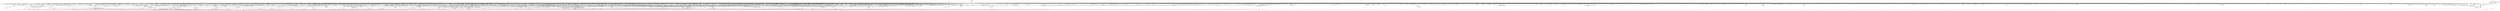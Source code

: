 digraph kerncollapsed {
    "__raw_spin_lock_irq_23" [color="black"];
    "__kern_my_cpu_offset_56" [color="black"];
    "prepend_char" [color="black"];
    "strreplace" [color="black"];
    "virt_to_slab" [color="black"];
    "pfn_valid_2" [color="black"];
    "update_dl_migration" [color="black"];
    "__percpu_add_case_64.constprop.0_3" [color="black"];
    "__raw_spin_unlock_irqrestore_10" [color="black"];
    "get_work_pool" [color="black"];
    "crng_make_state" [color="black"];
    "Indirect call19" [color="black"];
    "mas_find_child" [color="black"];
    "pcpu_chunk_refresh_hint" [color="black"];
    "folio_trylock_1" [color="black"];
    "__cmpxchg_case_acq_32.constprop.0_18" [color="black"];
    "__srcu_read_lock" [color="black"];
    "clear_ti_thread_flag_3" [color="black"];
    "anon_vma_interval_tree_post_update_vma" [color="black"];
    "__raw_spin_lock_irqsave_39" [color="black"];
    "this_cpu_has_cap" [color="black"];
    "auditsc_get_stamp" [color="black"];
    "Indirect call65" [color="black"];
    "check_class_changed" [color="black"];
    "get_pwq" [color="black"];
    "__put_unused_fd" [color="black"];
    "mas_safe_pivot" [color="black"];
    "page_vma_mapped_walk_done" [color="black"];
    "clear_page" [color="black"];
    "io_run_cancel" [color="black"];
    "__raw_spin_lock_irqsave_25" [color="black"];
    "skb_pfmemalloc" [color="black"];
    "find_vmap_area" [color="black"];
    "percpu_counter_add_batch" [color="black"];
    "task_call_func" [color="black"];
    "__irq_can_set_affinity" [color="black"];
    "Indirect call211" [color="black"];
    "__raw_spin_unlock_irq_11" [color="black"];
    "do_raw_spin_lock_61" [color="black"];
    "wb_stat_mod" [color="black"];
    "pvm_determine_end_from_reverse" [color="black"];
    "srcu_funnel_exp_start" [color="black"];
    "__task_will_free_mem" [color="black"];
    "test_ti_thread_flag_6" [color="black"];
    "rcu_seq_start" [color="black"];
    "Indirect call213" [color="black"];
    "sock_flag_3" [color="black"];
    "mas_split_final_node.isra.0" [color="black"];
    "shrink_lock_dentry" [color="black"];
    "Indirect call71" [color="black"];
    "desc_make_reusable" [color="black"];
    "__raw_spin_unlock_irq_5" [color="black"];
    "defer_console_output" [color="black"];
    "tick_get_broadcast_mask" [color="black"];
    "arch_local_irq_save_1" [color="black"];
    "io_cancel_req_match" [color="black"];
    "lookup_mountpoint" [color="black"];
    "prepare_to_swait_event" [color="black"];
    "inode_cgwb_move_to_attached" [color="black"];
    "__list_del_entry_2" [color="black"];
    "system_supports_address_auth_1" [color="black"];
    "lru_note_cost_refault" [color="black"];
    "__raw_spin_lock_46" [color="black"];
    "dl_set_overload.part.0" [color="black"];
    "__cmpxchg_case_acq_32.constprop.0_1" [color="black"];
    "arch_tlbbatch_should_defer.constprop.0" [color="black"];
    "__raw_spin_unlock_irq_20" [color="black"];
    "init_completion" [color="black"];
    "folio_size" [color="black"];
    "folio_account_cleaned" [color="black"];
    "pgdat_balanced" [color="black"];
    "rcu_segcblist_first_pend_cb" [color="black"];
    "do_raw_spin_lock_14" [color="black"];
    "attach_pid" [color="black"];
    "__task_pid_nr_ns" [color="black"];
    "cpu_online" [color="black"];
    "__get_task_comm" [color="black"];
    "fatal_signal_pending_6" [color="black"];
    "find_next_bit_11" [color="black"];
    "list_del_4" [color="black"];
    "kthread_is_per_cpu" [color="black"];
    "skb_queue_tail" [color="black"];
    "sibling_imbalance.isra.0" [color="black"];
    "__cmpxchg_case_mb_64_2" [color="black"];
    "change_page_range" [color="black"];
    "do_raw_spin_lock_83" [color="black"];
    "security_inode_permission" [color="black"];
    "mast_split_data" [color="black"];
    "io_req_defer_failed" [color="black"];
    "__raw_spin_lock_irq_19" [color="black"];
    "kthread_data" [color="black"];
    "set_next_task" [color="black"];
    "set_task_cpu" [color="black"];
    "Indirect call77" [color="black"];
    "idr_find" [color="black"];
    "prb_reserve_in_last" [color="black"];
    "__futex_unqueue" [color="black"];
    "__posix_timers_find" [color="black"];
    "Indirect call20" [color="black"];
    "mask_irq" [color="black"];
    "hlist_bl_lock" [color="black"];
    "kernfs_next_descendant_post" [color="black"];
    "tls_preserve_current_state" [color="black"];
    "idr_for_each" [color="black"];
    "__xa_clear_mark" [color="black"];
    "irq_disable" [color="black"];
    "Indirect call46" [color="black"];
    "do_raw_spin_lock_47" [color="black"];
    "list_del_2" [color="black"];
    "Indirect call130" [color="black"];
    "data_alloc" [color="black"];
    "_compound_head_2" [color="black"];
    "find_buddy_page_pfn" [color="black"];
    "do_softirq_own_stack" [color="black"];
    "__raw_spin_unlock_irqrestore_4" [color="black"];
    "extfrag_for_order" [color="black"];
    "mas_bulk_rebalance" [color="black"];
    "Indirect call14" [color="black"];
    "page_ref_dec_and_test_1" [color="black"];
    "console_srcu_read_lock" [color="black"];
    "__cmpxchg_case_acq_64_1" [color="black"];
    "invalid_mkclean_vma" [color="black"];
    "Indirect call193" [color="black"];
    "__kern_my_cpu_offset_52" [color="black"];
    "recalc_sigpending" [color="black"];
    "cpumask_first" [color="black"];
    "page_ref_dec_and_test_2" [color="black"];
    "__dl_add" [color="black"];
    "Indirect call117" [color="black"];
    "proto_memory_pcpu_drain" [color="black"];
    "del_page_from_free_list" [color="black"];
    "mm_counter" [color="black"];
    "device_pm_check_callbacks" [color="black"];
    "test_tsk_need_resched" [color="black"];
    "drain_pages" [color="black"];
    "__page_set_anon_rmap" [color="black"];
    "__kern_my_cpu_offset_67" [color="black"];
    "__raw_spin_lock_irq_11" [color="black"];
    "Indirect call212" [color="black"];
    "tty_ldisc_open" [color="black"];
    "dev_nit_active" [color="black"];
    "mas_update_gap" [color="black"];
    "xas_set_order.part.0" [color="black"];
    "rt_mutex_futex_trylock" [color="black"];
    "Indirect call133" [color="black"];
    "__raw_spin_lock_irqsave_42" [color="black"];
    "pagefault_enable_2" [color="black"];
    "__raw_spin_lock_28" [color="black"];
    "fsnotify_data_inode" [color="black"];
    "copy_from_kernel_nofault" [color="black"];
    "pcpu_block_update_hint_alloc" [color="black"];
    "kmap_atomic_1" [color="black"];
    "cpuhp_invoke_callback" [color="black"];
    "mapping_shrinkable_2" [color="black"];
    "do_raw_spin_lock_10" [color="black"];
    "pte_to_swp_entry" [color="black"];
    "eventfd_signal_mask" [color="black"];
    "fatal_signal_pending_1" [color="black"];
    "Indirect call128" [color="black"];
    "Indirect call183" [color="black"];
    "kmem_valid_obj" [color="black"];
    "Indirect call40" [color="black"];
    "__raw_spin_unlock_irq_28" [color="black"];
    "_task_util_est" [color="black"];
    "tty_ldisc_close" [color="black"];
    "set_task_reclaim_state" [color="black"];
    "__percpu_down_write_trylock" [color="black"];
    "Indirect call34" [color="black"];
    "test_taint" [color="black"];
    "__raw_spin_unlock_irq_25" [color="black"];
    "percpu_counter_set" [color="black"];
    "_find_next_zero_bit" [color="black"];
    "dcache_clean_pou" [color="black"];
    "task_rq_unlock" [color="black"];
    "percpu_ref_get_many" [color="black"];
    "dl_bw_of" [color="black"];
    "kernfs_should_drain_open_files" [color="black"];
    "tty_port_kopened" [color="black"];
    "__kern_my_cpu_offset_50" [color="black"];
    "do_raw_spin_lock_1" [color="black"];
    "mte_zero_clear_page_tags" [color="black"];
    "mmget" [color="black"];
    "_compound_head_1" [color="black"];
    "sane_fdtable_size" [color="black"];
    "wants_signal" [color="black"];
    "__raw_spin_lock.constprop.0_1" [color="black"];
    "try_grab_page" [color="black"];
    "pm_runtime_get_noresume" [color="black"];
    "Indirect call188" [color="black"];
    "__raw_spin_lock_64" [color="black"];
    "Indirect call96" [color="black"];
    "__xchg_case_mb_32.constprop.0" [color="black"];
    "mas_state_walk" [color="black"];
    "signal_pending" [color="black"];
    "timer_delete_sync" [color="black"];
    "do_raw_spin_lock_66" [color="black"];
    "__to_kthread" [color="black"];
    "prepare_to_wait_event" [color="black"];
    "percpu_ref_noop_confirm_switch" [color="black"];
    "group_balance_cpu" [color="black"];
    "__raw_spin_unlock_irq" [color="black"];
    "timekeeping_get_ns" [color="black"];
    "wp_page_reuse" [color="black"];
    "sched_clock" [color="black"];
    "kobj_ns_ops" [color="black"];
    "__fsnotify_update_child_dentry_flags" [color="black"];
    "Indirect call42" [color="black"];
    "Indirect call64" [color="black"];
    "Indirect call29" [color="black"];
    "__pi_strcmp" [color="black"];
    "io_wq_cancel_pending_work" [color="black"];
    "node_tag_clear" [color="black"];
    "__cmpxchg_case_acq_32.constprop.0_5" [color="black"];
    "__siphash_unaligned" [color="black"];
    "__gfp_pfmemalloc_flags" [color="black"];
    "__kern_my_cpu_offset_134" [color="black"];
    "timerqueue_del" [color="black"];
    "rcu_seq_set_state" [color="black"];
    "audit_comparator" [color="black"];
    "update_dl_rq_load_avg" [color="black"];
    "set_swapper_pgd" [color="black"];
    "__raw_spin_lock_irq.constprop.0_2" [color="black"];
    "lock_parent" [color="black"];
    "desc_read_finalized_seq" [color="black"];
    "__kern_my_cpu_offset_74" [color="black"];
    "split_map_pages" [color="black"];
    "__raw_spin_lock_bh.constprop.0_5" [color="black"];
    "rb_insert_color" [color="black"];
    "__raw_spin_lock_irq_7" [color="black"];
    "Indirect call44" [color="black"];
    "files_lookup_fd_raw" [color="black"];
    "__raw_spin_lock_irqsave.constprop.0_1" [color="black"];
    "do_raw_spin_lock_57" [color="black"];
    "__cmpxchg_case_mb_32_8" [color="black"];
    "do_raw_spin_lock_51" [color="black"];
    "copy_fd_bitmaps" [color="black"];
    "Indirect call39" [color="black"];
    "folio_nr_pages" [color="black"];
    "ttwu_queue_wakelist" [color="black"];
    "mas_next" [color="black"];
    "access_ok_39" [color="black"];
    "mt_find" [color="black"];
    "_atomic_dec_and_lock" [color="black"];
    "get_next_ino" [color="black"];
    "page_move_anon_rmap" [color="black"];
    "page_try_share_anon_rmap" [color="black"];
    "pagefault_disable" [color="black"];
    "cpumask_next.constprop.0" [color="black"];
    "__raw_spin_unlock_irqrestore_32" [color="black"];
    "set_page_dirty" [color="black"];
    "try_to_take_rt_mutex" [color="black"];
    "find_next_bit.constprop.0_14" [color="black"];
    "test_ti_thread_flag_22" [color="black"];
    "_find_next_or_bit" [color="black"];
    "__raw_spin_unlock_irq_6" [color="black"];
    "xas_error.isra.0_1" [color="black"];
    "__percpu_add_case_64_6" [color="black"];
    "d_shrink_add" [color="black"];
    "add_nr_running" [color="black"];
    "find_next_bit_15" [color="black"];
    "futex_hb_waiters_dec" [color="black"];
    "__raw_spin_lock_irq_25" [color="black"];
    "rcu_is_watching" [color="black"];
    "Indirect call201" [color="black"];
    "task_join_group_stop" [color="black"];
    "__raw_spin_unlock_irqrestore_5" [color="black"];
    "percpu_ref_put_many.constprop.0" [color="black"];
    "sched_asym_prefer" [color="black"];
    "Indirect call76" [color="black"];
    "Indirect call140" [color="black"];
    "__pfn_to_section" [color="black"];
    "Indirect call5" [color="black"];
    "Indirect call180" [color="black"];
    "__folio_cancel_dirty" [color="black"];
    "check_stable_address_space" [color="black"];
    "tlb_remove_table_smp_sync" [color="black"];
    "_compound_head_5" [color="black"];
    "__anon_vma_interval_tree_augment_rotate" [color="black"];
    "do_raw_spin_lock_24" [color="black"];
    "get_arm64_ftr_reg_nowarn" [color="black"];
    "__kern_my_cpu_offset_37" [color="black"];
    "Indirect call55" [color="black"];
    "Indirect call149" [color="black"];
    "do_raw_spin_lock_56" [color="black"];
    "Indirect call137" [color="black"];
    "do_raw_spin_lock_12" [color="black"];
    "ktime_get_with_offset" [color="black"];
    "workingset_update_node" [color="black"];
    "find_later_rq" [color="black"];
    "enqueue_timer" [color="black"];
    "dl_bw_cpus" [color="black"];
    "irq_domain_activate_irq" [color="black"];
    "mnt_set_mountpoint" [color="black"];
    "mas_set_alloc_req" [color="black"];
    "get_file_2" [color="black"];
    "igrab" [color="black"];
    "__percpu_add_case_64" [color="black"];
    "ktime_get" [color="black"];
    "Indirect call210" [color="black"];
    "pgattr_change_is_safe" [color="black"];
    "mte_set_pivot" [color="black"];
    "dev_pm_disable_wake_irq_check" [color="black"];
    "Indirect call120" [color="black"];
    "tlb_flush_1" [color="black"];
    "Indirect call61" [color="black"];
    "pcpu_next_md_free_region" [color="black"];
    "prepare_alloc_pages.constprop.0" [color="black"];
    "forward_timer_base" [color="black"];
    "chacha_block_generic" [color="black"];
    "d_set_d_op" [color="black"];
    "Indirect call101" [color="black"];
    "move_linked_works" [color="black"];
    "__find_vmap_area.constprop.0" [color="black"];
    "Indirect call197" [color="black"];
    "compaction_zonelist_suitable" [color="black"];
    "do_raw_spin_lock_31" [color="black"];
    "update_cached_migrate" [color="black"];
    "count_vm_event_1" [color="black"];
    "__cmpxchg_case_mb_32_2" [color="black"];
    "arch_irq_work_raise" [color="black"];
    "raw_spin_rq_lock" [color="black"];
    "Indirect call205" [color="black"];
    "__kern_my_cpu_offset_61" [color="black"];
    "put_ldops.constprop.0" [color="black"];
    "__sw_hweight64" [color="black"];
    "__cmpxchg_case_acq_32_2" [color="black"];
    "mapping_shrinkable_1" [color="black"];
    "Indirect call164" [color="black"];
    "fsnotify_grab_connector" [color="black"];
    "lockref_put_or_lock" [color="black"];
    "Indirect call4" [color="black"];
    "find_vm_area" [color="black"];
    "__raw_spin_lock_irq_20" [color="black"];
    "io_poll_find.constprop.0" [color="black"];
    "freezing_slow_path" [color="black"];
    "finish_swait" [color="black"];
    "__kern_my_cpu_offset_54" [color="black"];
    "pte_offset_kernel.isra.0" [color="black"];
    "rt_mutex_init_proxy_locked" [color="black"];
    "____core____" [color="kernel"];
    "stackinfo_on_stack" [color="black"];
    "get_random_bytes" [color="black"];
    "memcg_charge_kernel_stack.part.0" [color="black"];
    "pagefault_enable" [color="black"];
    "futex_get_value_locked" [color="black"];
    "global_dirtyable_memory" [color="black"];
    "blake2s_final" [color="black"];
    "__audit_uring_entry" [color="black"];
    "system_supports_tlb_range_1" [color="black"];
    "mas_wr_end_piv" [color="black"];
    "__cmpxchg_case_mb_32_3" [color="black"];
    "irq_to_desc" [color="black"];
    "zone_watermark_ok" [color="black"];
    "to_desc" [color="black"];
    "__skb_dequeue_3" [color="black"];
    "__remove_shared_vm_struct.constprop.0" [color="black"];
    "flush_dcache_page" [color="black"];
    "mas_prev_range" [color="black"];
    "Indirect call45" [color="black"];
    "do_raw_spin_lock_93" [color="black"];
    "down_read_trylock" [color="black"];
    "pcpu_block_refresh_hint" [color="black"];
    "Indirect call134" [color="black"];
    "prb_next_seq" [color="black"];
    "sock_rfree" [color="black"];
    "cd_forget" [color="black"];
    "memblock_is_map_memory" [color="black"];
    "__raw_spin_lock_irqsave_21" [color="black"];
    "se_weight.isra.0" [color="black"];
    "folio_mapped_2" [color="black"];
    "find_next_bit.constprop.0_21" [color="black"];
    "timer_reduce" [color="black"];
    "__local_bh_enable_ip" [color="black"];
    "new_context" [color="black"];
    "security_release_secctx" [color="black"];
    "__raw_spin_lock_irqsave.constprop.0_7" [color="black"];
    "fsnotify_free_mark" [color="black"];
    "__raw_spin_unlock_irq_17" [color="black"];
    "d_hash" [color="black"];
    "find_next_and_bit.constprop.0" [color="black"];
    "__lock_timer" [color="black"];
    "__raw_spin_unlock_irqrestore_8" [color="black"];
    "Indirect call67" [color="black"];
    "pm_qos_read_value" [color="black"];
    "kmalloc_size_roundup" [color="black"];
    "__free_one_page" [color="black"];
    "mas_next_sibling" [color="black"];
    "data_check_size" [color="black"];
    "__update_min_deadline" [color="black"];
    "put_dec" [color="black"];
    "cpu_do_switch_mm" [color="black"];
    "__raw_spin_unlock_irq_35" [color="black"];
    "load_unaligned_zeropad_1" [color="black"];
    "Indirect call90" [color="black"];
    "Indirect call27" [color="black"];
    "arch_local_irq_save_3" [color="black"];
    "__kern_my_cpu_offset_35" [color="black"];
    "Indirect call33" [color="black"];
    "__raw_write_lock_irq" [color="black"];
    "sk_leave_memory_pressure" [color="black"];
    "netdev_name" [color="black"];
    "rcu_segcblist_init" [color="black"];
    "unhash_mnt" [color="black"];
    "copy_from_kernel_nofault_allowed" [color="black"];
    "_compound_head_4" [color="black"];
    "calc_wheel_index" [color="black"];
    "clear_ti_thread_flag" [color="black"];
    "____do_softirq" [color="black"];
    "tty_termios_baud_rate" [color="black"];
    "audit_gid_comparator" [color="black"];
    "__mnt_want_write" [color="black"];
    "show_mem_node_skip" [color="black"];
    "mnt_dec_writers" [color="black"];
    "__rt_mutex_slowtrylock" [color="black"];
    "lazy_max_pages" [color="black"];
    "mas_start" [color="black"];
    "console_verbose" [color="black"];
    "pmd_offset.isra.0_1" [color="black"];
    "iov_iter_revert" [color="black"];
    "Indirect call127" [color="black"];
    "futex_q_lock" [color="black"];
    "mab_set_b_end" [color="black"];
    "Indirect call148" [color="black"];
    "_prb_read_valid" [color="black"];
    "folio_pfn" [color="black"];
    "Indirect call110" [color="black"];
    "folio_total_mapcount" [color="black"];
    "ktime_get_real_ts64" [color="black"];
    "should_failslab" [color="black"];
    "Indirect call198" [color="black"];
    "__raw_spin_lock.constprop.0_2" [color="black"];
    "ldsem_down_read_trylock" [color="black"];
    "mast_spanning_rebalance.isra.0" [color="black"];
    "rcu_dynticks_snap" [color="black"];
    "__raw_spin_unlock_irqrestore_9" [color="black"];
    "Indirect call135" [color="black"];
    "tlb_flush_mmu_tlbonly" [color="black"];
    "tlb_gather_mmu_fullmm" [color="black"];
    "tk_xtime.constprop.0" [color="black"];
    "mte_copy_page_tags" [color="black"];
    "io_wq_worker_running" [color="black"];
    "tlb_flush_mmu_tlbonly_1" [color="black"];
    "cpumask_and.isra.0_3" [color="black"];
    "__raw_spin_unlock_irq_18" [color="black"];
    "posix_cpu_timers_exit" [color="black"];
    "do_raw_spin_lock_88" [color="black"];
    "cpumask_next_and" [color="black"];
    "find_vma_prev" [color="black"];
    "klist_node_attached" [color="black"];
    "get_state_synchronize_rcu" [color="black"];
    "blake2s.constprop.0" [color="black"];
    "task_clear_jobctl_trapping" [color="black"];
    "__raw_spin_unlock_irqrestore_11" [color="black"];
    "debug_locks_off" [color="black"];
    "__printk_cpu_sync_put" [color="black"];
    "__wait_on_bit" [color="black"];
    "Indirect call92" [color="black"];
    "__cmpxchg_case_acq_32.constprop.0_15" [color="black"];
    "do_raw_spin_lock.constprop.0_13" [color="black"];
    "do_raw_spin_lock_97" [color="black"];
    "Indirect call22" [color="black"];
    "__kern_my_cpu_offset_29" [color="black"];
    "mas_set_parent.constprop.0" [color="black"];
    "Indirect call170" [color="black"];
    "init_entity_runnable_average" [color="black"];
    "add_timer" [color="black"];
    "req_ref_put_and_test" [color="black"];
    "pmd_set_huge" [color="black"];
    "Indirect call113" [color="black"];
    "io_run_local_work_continue" [color="black"];
    "device_match_devt" [color="black"];
    "io_cancel_task_cb" [color="black"];
    "task_participate_group_stop" [color="black"];
    "__count_vm_events_2" [color="black"];
    "do_raw_spin_lock_15" [color="black"];
    "peernet2id" [color="black"];
    "__update_load_avg_se" [color="black"];
    "__raw_spin_lock_34" [color="black"];
    "__kern_my_cpu_offset_27" [color="black"];
    "enqueue_task" [color="black"];
    "Indirect call187" [color="black"];
    "__dev_fwnode" [color="black"];
    "cpumask_and.isra.0_1" [color="black"];
    "is_vmalloc_addr" [color="black"];
    "__preempt_count_add.constprop.0_1" [color="black"];
    "pmd_offset.isra.0" [color="black"];
    "__kern_my_cpu_offset_51" [color="black"];
    "__update_load_avg_cfs_rq" [color="black"];
    "hlist_del_init_4" [color="black"];
    "cpus_share_cache" [color="black"];
    "mas_leaf_set_meta" [color="black"];
    "find_last_bit" [color="black"];
    "task_clear_jobctl_pending" [color="black"];
    "try_to_unmap_flush_dirty" [color="black"];
    "disable_irq_nosync" [color="black"];
    "__delay" [color="black"];
    "virt_to_folio" [color="black"];
    "Indirect call50" [color="black"];
    "do_raw_spin_lock_69" [color="black"];
    "security_d_instantiate" [color="black"];
    "rcu_seq_snap" [color="black"];
    "mas_allocated.isra.0" [color="black"];
    "xas_not_node" [color="black"];
    "Indirect call16" [color="black"];
    "rcu_stall_is_suppressed" [color="black"];
    "Indirect call51" [color="black"];
    "post_init_entity_util_avg" [color="black"];
    "Indirect call72" [color="black"];
    "Indirect call186" [color="black"];
    "mod_zone_page_state" [color="black"];
    "security_capable" [color="black"];
    "can_migrate_task" [color="black"];
    "__sk_mem_reduce_allocated" [color="black"];
    "__kern_my_cpu_offset_2" [color="black"];
    "no_blink" [color="black"];
    "local_cpu_stop" [color="black"];
    "skb_zcopy_downgrade_managed" [color="black"];
    "io_wq_hash_work" [color="black"];
    "__attach_to_pi_owner" [color="black"];
    "__task_rq_lock" [color="black"];
    "exit_rcu" [color="black"];
    "__raw_spin_lock_irqsave.constprop.0_8" [color="black"];
    "__raw_spin_lock.constprop.0" [color="black"];
    "osq_wait_next" [color="black"];
    "Indirect call26" [color="black"];
    "make_vfsgid" [color="black"];
    "arch_local_irq_save_8" [color="black"];
    "__cmpxchg_case_64.isra.0" [color="black"];
    "__wake_up_pollfree" [color="black"];
    "radix_tree_next_chunk" [color="black"];
    "do_raw_spin_lock_23" [color="black"];
    "sk_mem_reclaim" [color="black"];
    "find_next_bit_8" [color="black"];
    "wb_io_lists_populated" [color="black"];
    "mas_pause" [color="black"];
    "is_bad_inode" [color="black"];
    "anon_vma_interval_tree_remove" [color="black"];
    "plist_del" [color="black"];
    "Indirect call86" [color="black"];
    "Indirect call23" [color="black"];
    "rcu_segcblist_advance" [color="black"];
    "rb_prev" [color="black"];
    "Indirect call131" [color="black"];
    "rcu_poll_gp_seq_end_unlocked" [color="black"];
    "find_next_bit.constprop.0_7" [color="black"];
    "update_rt_rq_load_avg" [color="black"];
    "d_find_alias" [color="black"];
    "__ptrace_link" [color="black"];
    "__skb_set_length" [color="black"];
    "folio_lruvec_relock_irq.constprop.0" [color="black"];
    "tcp_get_info_chrono_stats" [color="black"];
    "resched_curr" [color="black"];
    "Indirect call70" [color="black"];
    "do_raw_spin_lock_17" [color="black"];
    "Indirect call54" [color="black"];
    "srcu_get_delay.isra.0" [color="black"];
    "xas_set_mark" [color="black"];
    "compaction_free" [color="black"];
    "__cmpwait_case_32_2" [color="black"];
    "__kern_my_cpu_offset_47" [color="black"];
    "__kern_my_cpu_offset_62" [color="black"];
    "get_cpu_fpsimd_context" [color="black"];
    "irq_work_single" [color="black"];
    "signal_pending_state" [color="black"];
    "page_ref_inc_3" [color="black"];
    "io_poll_can_finish_inline.isra.0" [color="black"];
    "page_ref_inc_2" [color="black"];
    "Indirect call80" [color="black"];
    "cpumask_intersects.constprop.0_1" [color="black"];
    "find_next_bit.constprop.0_11" [color="black"];
    "__kern_my_cpu_offset_15" [color="black"];
    "audit_rate_check.part.0" [color="black"];
    "cpu_clock_sample" [color="black"];
    "rcu_segcblist_move_seglen" [color="black"];
    "Indirect call48" [color="black"];
    "wakeup_kswapd" [color="black"];
    "init_timer_key" [color="black"];
    "move_freepages_block" [color="black"];
    "pfn_swap_entry_to_page" [color="black"];
    "group_close_release" [color="black"];
    "__cmpxchg_case_mb_32_10" [color="black"];
    "__iget" [color="black"];
    "wake_up_var" [color="black"];
    "Indirect call78" [color="black"];
    "__percpu_add_case_32" [color="black"];
    "get_sd_balance_interval" [color="black"];
    "do_raw_spin_lock_45" [color="black"];
    "add_mm_rss_vec" [color="black"];
    "Indirect call146" [color="black"];
    "mas_max_gap" [color="black"];
    "futex_hash" [color="black"];
    "flush_tlb_mm" [color="black"];
    "__raw_spin_unlock_irqrestore_6" [color="black"];
    "task_set_jobctl_pending" [color="black"];
    "__set_close_on_exec.isra.0" [color="black"];
    "kmap_local_page" [color="black"];
    "compound_order_1" [color="black"];
    "__raw_spin_lock_43" [color="black"];
    "__percpu_add_case_64.constprop.0_1" [color="black"];
    "put_unused_fd" [color="black"];
    "arch_local_irq_restore_1" [color="black"];
    "signal_pending_11" [color="black"];
    "do_raw_spin_lock_86" [color="black"];
    "tlb_flush" [color="black"];
    "hrtimer_sleeper_start_expires" [color="black"];
    "get_arm64_ftr_reg" [color="black"];
    "i_gid_into_vfsgid" [color="black"];
    "__pm_relax" [color="black"];
    "tag_set" [color="black"];
    "raw_spin_rq_unlock" [color="black"];
    "__cmpxchg_case_mb_32_13" [color="black"];
    "access_ok_14" [color="black"];
    "next_signal" [color="black"];
    "next_online_pgdat" [color="black"];
    "sve_save_state" [color="black"];
    "__balance_callbacks" [color="black"];
    "raw_spin_rq_unlock_irqrestore" [color="black"];
    "cpumask_and" [color="black"];
    "Indirect call119" [color="black"];
    "__io_acct_run_queue" [color="black"];
    "get_group_info.isra.0" [color="black"];
    "dget" [color="black"];
    "copy_thread" [color="black"];
    "should_zap_page" [color="black"];
    "Indirect call47" [color="black"];
    "is_zero_page" [color="black"];
    "maybe_mkwrite.isra.0" [color="black"];
    "wb_io_lists_depopulated" [color="black"];
    "zone_page_state_snapshot" [color="black"];
    "hlist_del_init" [color="black"];
    "is_subdir" [color="black"];
    "osq_unlock" [color="black"];
    "mas_find_setup.constprop.0" [color="black"];
    "cpu_util.constprop.0" [color="black"];
    "__irq_get_desc_lock" [color="black"];
    "__raw_read_lock.constprop.0_5" [color="black"];
    "__mutex_init" [color="black"];
    "tty_driver_flush_buffer" [color="black"];
    "io_get_cqe_overflow" [color="black"];
    "Indirect call36" [color="black"];
    "__raw_spin_lock_irqsave_50" [color="black"];
    "___d_drop" [color="black"];
    "mnt_add_count" [color="black"];
    "Indirect call9" [color="black"];
    "req_set_fail" [color="black"];
    "__raw_spin_unlock_irq_38" [color="black"];
    "noop_dirty_folio" [color="black"];
    "lowest_in_progress" [color="black"];
    "internal_add_timer" [color="black"];
    "Indirect call139" [color="black"];
    "list_del_init_7" [color="black"];
    "Indirect call41" [color="black"];
    "_raw_spin_rq_lock_irqsave" [color="black"];
    "task_get_vl" [color="black"];
    "clear_siginfo" [color="black"];
    "is_migration_entry" [color="black"];
    "radix_tree_tag_get" [color="black"];
    "mas_wr_walk" [color="black"];
    "__mod_node_page_state" [color="black"];
    "__raw_spin_lock_irq_5" [color="black"];
    "folio_nr_pages_3" [color="black"];
    "__kern_my_cpu_offset_91" [color="black"];
    "osq_lock" [color="black"];
    "__fget_light" [color="black"];
    "int_sqrt" [color="black"];
    "__irq_work_queue_local" [color="black"];
    "migrate_disable" [color="black"];
    "Indirect call43" [color="black"];
    "__kern_my_cpu_offset_70" [color="black"];
    "Indirect call73" [color="black"];
    "sched_ttwu_pending" [color="black"];
    "rcu_segcblist_add_len" [color="black"];
    "get_pfnblock_flags_mask" [color="black"];
    "IS_ERR_OR_NULL_3" [color="black"];
    "sync_icache_aliases" [color="black"];
    "__mutex_add_waiter" [color="black"];
    "pcpu_size_to_slot" [color="black"];
    "Indirect call49" [color="black"];
    "__percpu_add_case_64_7" [color="black"];
    "__flush_tlb_page_nosync" [color="black"];
    "Indirect call111" [color="black"];
    "list_del_init_5" [color="black"];
    "override_creds" [color="black"];
    "__kern_my_cpu_offset_25" [color="black"];
    "d_flags_for_inode" [color="black"];
    "Indirect call138" [color="black"];
    "wakeup_kcompactd" [color="black"];
    "__rb_rotate_set_parents" [color="black"];
    "xas_set_offset" [color="black"];
    "rb_insert_color_cached" [color="black"];
    "skb_header_pointer_2" [color="black"];
    "device_links_read_lock" [color="black"];
    "__raw_spin_unlock_irq_7" [color="black"];
    "ma_pivots" [color="black"];
    "rcu_seq_start_1" [color="black"];
    "pfn_is_map_memory" [color="black"];
    "get_work_pwq" [color="black"];
    "__srcu_read_unlock" [color="black"];
    "__put_cpu_fpsimd_context" [color="black"];
    "find_next_zero_bit_2" [color="black"];
    "local_bh_enable" [color="black"];
    "security_audit_rule_free" [color="black"];
    "__raw_read_unlock.constprop.0_2" [color="black"];
    "mas_wr_walk_index.isra.0" [color="black"];
    "hlist_del_init_2" [color="black"];
    "cpumask_first_and" [color="black"];
    "vma_interval_tree_remove" [color="black"];
    "xas_pause" [color="black"];
    "access_ok_2" [color="black"];
    "capacity_of" [color="black"];
    "__raw_read_lock.constprop.0_1" [color="black"];
    "__udelay" [color="black"];
    "folio_trylock" [color="black"];
    "fsnotify_put_sb_connectors" [color="black"];
    "skb_tailroom_1" [color="black"];
    "do_raw_spin_lock_37" [color="black"];
    "Indirect call141" [color="black"];
    "__kern_my_cpu_offset_77" [color="black"];
    "update_load_avg" [color="black"];
    "__dequeue_entity" [color="black"];
    "mmgrab_2" [color="black"];
    "u64_stats_add_2" [color="black"];
    "collect_posix_cputimers" [color="black"];
    "kernfs_release_file.part.0.isra.0" [color="black"];
    "system_supports_mte" [color="black"];
    "find_worker_executing_work" [color="black"];
    "fatal_signal_pending_4" [color="black"];
    "mas_wr_new_end" [color="black"];
    "Indirect call105" [color="black"];
    "qdisc_qstats_cpu_backlog_dec" [color="black"];
    "Indirect call163" [color="black"];
    "hrtimer_cancel" [color="black"];
    "zone_reclaimable_pages" [color="black"];
    "test_and_set_ti_thread_flag_1" [color="black"];
    "find_unlink_vmap_area" [color="black"];
    "pi_state_update_owner" [color="black"];
    "post_ttbr_update_workaround" [color="black"];
    "strnlen" [color="black"];
    "Indirect call200" [color="black"];
    "skb_zcopy" [color="black"];
    "do_raw_spin_lock_3" [color="black"];
    "__kern_my_cpu_offset_83" [color="black"];
    "__irq_startup" [color="black"];
    "Indirect call103" [color="black"];
    "d_walk" [color="black"];
    "group_open_release" [color="black"];
    "cpu_util_cfs_boost" [color="black"];
    "__kern_my_cpu_offset_76" [color="black"];
    "vma_interval_tree_iter_first" [color="black"];
    "__kern_my_cpu_offset_60" [color="black"];
    "Indirect call144" [color="black"];
    "io_prep_async_work" [color="black"];
    "folio_size_2" [color="black"];
    "wb_stat_error" [color="black"];
    "__set_task_comm" [color="black"];
    "flush_tlb_batched_pending" [color="black"];
    "timerqueue_iterate_next" [color="black"];
    "mas_put_in_tree" [color="black"];
    "io_poll_remove_entries" [color="black"];
    "fsnotify_first_mark" [color="black"];
    "mapping_unmap_writable" [color="black"];
    "super_wake" [color="black"];
    "unlock_task_sighand.isra.0_1" [color="black"];
    "simple_xattr_space" [color="black"];
    "do_raw_spin_lock_60" [color="black"];
    "__raw_spin_lock_irqsave.constprop.0_3" [color="black"];
    "pm_qos_update_flags" [color="black"];
    "Indirect call63" [color="black"];
    "signal_pending_state_2" [color="black"];
    "put_prev_task" [color="black"];
    "__raw_spin_unlock_irq_29" [color="black"];
    "Indirect call161" [color="black"];
    "__raw_write_unlock_irq_5" [color="black"];
    "compaction_defer_reset" [color="black"];
    "percpu_ref_put_many" [color="black"];
    "xas_load" [color="black"];
    "io_fill_cqe_aux" [color="black"];
    "__kern_my_cpu_offset_4" [color="black"];
    "Indirect call203" [color="black"];
    "list_del_3" [color="black"];
    "__raw_spin_unlock_irq_1" [color="black"];
    "copy_highpage" [color="black"];
    "__raw_spin_unlock_irqrestore_38" [color="black"];
    "cleanup_timerqueue" [color="black"];
    "mas_wr_walk_descend" [color="black"];
    "__kern_my_cpu_offset_21" [color="black"];
    "__rb_erase_color" [color="black"];
    "lockref_get" [color="black"];
    "d_instantiate" [color="black"];
    "pcpu_init_md_blocks" [color="black"];
    "redirty_tail_locked" [color="black"];
    "__note_gp_changes" [color="black"];
    "idle_cpu" [color="black"];
    "kernfs_leftmost_descendant" [color="black"];
    "__radix_tree_lookup" [color="black"];
    "expand" [color="black"];
    "__percpu_add_case_32_20" [color="black"];
    "vma_interval_tree_insert" [color="black"];
    "Indirect call116" [color="black"];
    "__raw_spin_unlock_irqrestore_12" [color="black"];
    "pm_runtime_deactivate_timer" [color="black"];
    "ma_slots" [color="black"];
    "Indirect call172" [color="black"];
    "test_ti_thread_flag_11" [color="black"];
    "do_raw_spin_lock_6" [color="black"];
    "Indirect call168" [color="black"];
    "__raw_spin_lock_irqsave_6" [color="black"];
    "find_first_bit_3" [color="black"];
    "arch_send_call_function_ipi_mask" [color="black"];
    "select_collect" [color="black"];
    "io_wq_get_acct" [color="black"];
    "__rt_mutex_futex_trylock" [color="black"];
    "io_should_retry_thread" [color="black"];
    "__kern_my_cpu_offset_49" [color="black"];
    "__raw_spin_lock_irqsave_7" [color="black"];
    "__kern_my_cpu_offset_6" [color="black"];
    "Indirect call85" [color="black"];
    "first_online_pgdat" [color="black"];
    "mte_thread_switch" [color="black"];
    "__wake_up_locked_key" [color="black"];
    "__raw_spin_lock_49" [color="black"];
    "hrtimer_active" [color="black"];
    "fsnotify_update_flags" [color="black"];
    "zone_watermark_ok_safe" [color="black"];
    "list_lru_del" [color="black"];
    "Indirect call171" [color="black"];
    "raw_spin_rq_lock_1" [color="black"];
    "try_to_unmap_flush" [color="black"];
    "Indirect call87" [color="black"];
    "kmsg_dump" [color="black"];
    "list_del_init_6" [color="black"];
    "do_softirq" [color="black"];
    "qdisc_qstats_cpu_qlen_dec" [color="black"];
    "generic_exec_single" [color="black"];
    "print_tainted" [color="black"];
    "__init_waitqueue_head" [color="black"];
    "raw_spin_rq_lock_nested" [color="black"];
    "__raw_write_lock.constprop.0_1" [color="black"];
    "Indirect call189" [color="black"];
    "__cmpxchg_case_mb_64" [color="black"];
    "Indirect call66" [color="black"];
    "kthread_probe_data" [color="black"];
    "mte_destroy_descend.constprop.0" [color="black"];
    "arch_local_irq_save_7" [color="black"];
    "__count_vm_events_1" [color="black"];
    "__wake_up_parent" [color="black"];
    "__raw_spin_lock_irqsave_51" [color="black"];
    "make_vfsuid" [color="black"];
    "__raw_spin_lock_irqsave_34" [color="black"];
    "fprop_fraction_percpu" [color="black"];
    "__raw_spin_lock_irq_21" [color="black"];
    "__kern_my_cpu_offset_22" [color="black"];
    "pid_task" [color="black"];
    "__raw_spin_unlock_irq.constprop.0_2" [color="black"];
    "d_ancestor" [color="black"];
    "memchr" [color="black"];
    "lru_add_fn" [color="black"];
    "io_schedule_prepare" [color="black"];
    "req_set_fail_4" [color="black"];
    "io_poll_remove_entry" [color="black"];
    "pud_clear_huge" [color="black"];
    "domain_dirty_limits" [color="black"];
    "do_raw_spin_lock.constprop.0_7" [color="black"];
    "Indirect call155" [color="black"];
    "ptep_set_access_flags" [color="black"];
    "wb_has_dirty_io" [color="black"];
    "kill_device" [color="black"];
    "__skb_checksum" [color="black"];
    "mod_timer" [color="black"];
    "lock_mount_hash" [color="black"];
    "percpu_counter_dec" [color="black"];
    "memblock_search" [color="black"];
    "radix_tree_lookup" [color="black"];
    "__kern_my_cpu_offset_79" [color="black"];
    "remove_nodes.constprop.0" [color="black"];
    "count_vm_events" [color="black"];
    "rcu_seq_end_1" [color="black"];
    "mtree_load" [color="black"];
    "min_deadline_cb_propagate" [color="black"];
    "Indirect call153" [color="black"];
    "do_raw_spin_lock_65" [color="black"];
    "rcu_exp_need_qs" [color="black"];
    "__dev_put.part.0" [color="black"];
    "__printk_cpu_sync_wait" [color="black"];
    "mm_trace_rss_stat" [color="black"];
    "class_raw_spinlock_irqsave_destructor" [color="black"];
    "_find_next_and_bit" [color="black"];
    "get_file_1" [color="black"];
    "__raw_spin_lock_irq_4" [color="black"];
    "pm_runtime_put_noidle_2" [color="black"];
    "_copy_from_iter" [color="black"];
    "smp_call_function_many_cond" [color="black"];
    "update_sd_lb_stats" [color="black"];
    "mas_parent_type" [color="black"];
    "list_move_tail" [color="black"];
    "__raw_spin_unlock_irq_21" [color="black"];
    "hrtimer_forward" [color="black"];
    "eth_type_vlan" [color="black"];
    "__io_disarm_linked_timeout" [color="black"];
    "pvm_find_va_enclose_addr" [color="black"];
    "clear_ti_thread_flag_6" [color="black"];
    "tty_update_time" [color="black"];
    "Indirect call145" [color="black"];
    "workingset_eviction" [color="black"];
    "skb_checksum" [color="black"];
    "__tlb_reset_range" [color="black"];
    "Indirect call84" [color="black"];
    "cpumask_weight.constprop.0_5" [color="black"];
    "_mix_pool_bytes" [color="black"];
    "Indirect call97" [color="black"];
    "list_del_init" [color="black"];
    "__reset_isolation_pfn" [color="black"];
    "Indirect call74" [color="black"];
    "arch_local_irq_save_2" [color="black"];
    "folio_isolate_lru" [color="black"];
    "netdev_start_xmit" [color="black"];
    "__cmpxchg_case_mb_64_6" [color="black"];
    "should_fail_alloc_page" [color="black"];
    "find_next_bit_10" [color="black"];
    "xa_find_after" [color="black"];
    "fatal_signal_pending" [color="black"];
    "u64_stats_inc" [color="black"];
    "reweight_task" [color="black"];
    "rcu_segcblist_inc_len" [color="black"];
    "compound_order" [color="black"];
    "__kern_my_cpu_offset_89" [color="black"];
    "__cmpxchg_case_8" [color="black"];
    "zone_page_state_add" [color="black"];
    "node_page_state_add" [color="black"];
    "find_next_bit_7" [color="black"];
    "security_file_set_fowner" [color="black"];
    "__xchg_case_64.constprop.0" [color="black"];
    "cpu_online_1" [color="black"];
    "pcpu_chunk_slot" [color="black"];
    "dev_to_swnode" [color="black"];
    "xas_error.isra.0" [color="black"];
    "__lock_parent" [color="black"];
    "synchronize_rcu.part.0" [color="black"];
    "io_cancel_cb" [color="black"];
    "do_raw_spin_lock_38" [color="black"];
    "folio_mapped_3" [color="black"];
    "__raw_spin_lock_irq_31" [color="black"];
    "security_secid_to_secctx" [color="black"];
    "__raw_spin_lock_irq_26" [color="black"];
    "__printk_safe_exit" [color="black"];
    "irq_work_queue" [color="black"];
    "__hlist_del" [color="black"];
    "set_tlb_ubc_flush_pending" [color="black"];
    "Indirect call28" [color="black"];
    "__wake_up_common" [color="black"];
    "find_next_zero_bit_1" [color="black"];
    "__raw_spin_lock_irq_1" [color="black"];
    "__list_del_entry" [color="black"];
    "__raw_spin_lock_irqsave" [color="black"];
    "task_sched_runtime" [color="black"];
    "vma_interval_tree_augment_rotate" [color="black"];
    "get_task_mm" [color="black"];
    "list_splice" [color="black"];
    "Indirect call18" [color="black"];
    "io_match_task_safe" [color="black"];
    "inode_add_lru" [color="black"];
    "__dl_update" [color="black"];
    "folio_trylock_2" [color="black"];
    "kernel_init_pages" [color="black"];
    "Indirect call159" [color="black"];
    "task_fits_cpu" [color="black"];
    "other_cpu_in_panic" [color="black"];
    "__kern_my_cpu_offset_14" [color="black"];
    "netlink_lock_table" [color="black"];
    "__wake_up_sync_key" [color="black"];
    "_find_first_zero_bit" [color="black"];
    "vma_interval_tree_insert_after" [color="black"];
    "lock_timer_base" [color="black"];
    "release_thread" [color="black"];
    "task_pid_vnr_1" [color="black"];
    "Indirect call150" [color="black"];
    "do_raw_spin_lock_44" [color="black"];
    "__cmpxchg_case_64" [color="black"];
    "__list_del_entry_1" [color="black"];
    "rwsem_set_reader_owned" [color="black"];
    "dl_rq_of_se" [color="black"];
    "req_set_fail_3" [color="black"];
    "__fprop_add_percpu" [color="black"];
    "get_page" [color="black"];
    "arch_timer_evtstrm_available" [color="black"];
    "Indirect call202" [color="black"];
    "prep_new_page" [color="black"];
    "Indirect call10" [color="black"];
    "prepare_to_wait" [color="black"];
    "gup_signal_pending" [color="black"];
    "__fprop_add_percpu_max" [color="black"];
    "Indirect call52" [color="black"];
    "exit_task_stack_account" [color="black"];
    "__hrtimer_get_next_event" [color="black"];
    "__cmpxchg_case_acq_32.constprop.0_16" [color="black"];
    "__raw_spin_unlock_irqrestore_17" [color="black"];
    "__zone_watermark_ok" [color="black"];
    "calc_delta_fair" [color="black"];
    "set_secondary_fwnode" [color="black"];
    "hrtimer_start_expires" [color="black"];
    "__raw_spin_lock_irq_43" [color="black"];
    "__raw_spin_unlock_irq_3" [color="black"];
    "find_next_bit_3" [color="black"];
    "lockref_put_return" [color="black"];
    "node_dirty_ok" [color="black"];
    "task_curr" [color="black"];
    "rseq_migrate" [color="black"];
    "folio_wake_bit" [color="black"];
    "__cmpxchg_case_acq_32.constprop.0_7" [color="black"];
    "set_ti_thread_flag_5" [color="black"];
    "unmask_irq" [color="black"];
    "Indirect call93" [color="black"];
    "__kern_my_cpu_offset_71" [color="black"];
    "__kern_my_cpu_offset_24" [color="black"];
    "io_cancel_ctx_cb" [color="black"];
    "srcu_gp_start" [color="black"];
    "clear_ti_thread_flag_8" [color="black"];
    "cpu_timer_task_rcu" [color="black"];
    "__wake_up_klogd.part.0" [color="black"];
    "_find_last_bit" [color="black"];
    "mas_push_node" [color="black"];
    "recalc_sigpending_tsk" [color="black"];
    "HAS_UNMAPPED_ID" [color="black"];
    "get_cred_1" [color="black"];
    "Indirect call151" [color="black"];
    "__raw_spin_lock_irq_41" [color="black"];
    "find_next_zero_bit" [color="black"];
    "__raw_spin_unlock_irqrestore_14" [color="black"];
    "enqueue_hrtimer.constprop.0" [color="black"];
    "system_supports_mte_1" [color="black"];
    "task_pid_vnr" [color="black"];
    "dev_driver_string" [color="black"];
    "skb_has_frag_list" [color="black"];
    "set_next_entity" [color="black"];
    "clear_ti_thread_flag_1" [color="black"];
    "vm_commit_limit" [color="black"];
    "bsearch" [color="black"];
    "__raw_spin_lock_32" [color="black"];
    "copy_user_highpage" [color="black"];
    "check_and_switch_context" [color="black"];
    "inode_io_list_move_locked" [color="black"];
    "mas_adopt_children.isra.0" [color="black"];
    "signal_pending_state_1" [color="black"];
    "tlb_remove_table_sync_one" [color="black"];
    "arch_local_irq_save_5" [color="black"];
    "Indirect call88" [color="black"];
    "wake_up_bit" [color="black"];
    "Indirect call126" [color="black"];
    "sync_exp_work_done" [color="black"];
    "dequeue_task" [color="black"];
    "__raw_spin_unlock_irq_37" [color="black"];
    "xas_start" [color="black"];
    "__pick_first_entity" [color="black"];
    "ptrauth_keys_install_user" [color="black"];
    "retain_dentry" [color="black"];
    "read_seqbegin_or_lock" [color="black"];
    "radix_tree_load_root" [color="black"];
    "mas_pop_node" [color="black"];
    "__xchg_case_mb_64.constprop.0_2" [color="black"];
    "rb_first" [color="black"];
    "clear_inode" [color="black"];
    "__io_put_kbuf" [color="black"];
    "csum_partial_ext" [color="black"];
    "decay_load" [color="black"];
    "copyin" [color="black"];
    "kernfs_get" [color="black"];
    "account_pipe_buffers" [color="black"];
    "sub_running_bw.isra.0" [color="black"];
    "folio_invalidate" [color="black"];
    "page_ref_inc" [color="black"];
    "allow_write_access" [color="black"];
    "kernfs_root" [color="black"];
    "__raw_spin_trylock_5" [color="black"];
    "atomic_notifier_call_chain" [color="black"];
    "__io_prep_linked_timeout" [color="black"];
    "Indirect call94" [color="black"];
    "folio_trylock_flag" [color="black"];
    "__isolate_free_page" [color="black"];
    "rt_mutex_proxy_unlock" [color="black"];
    "percpu_ref_put_many.constprop.0_1" [color="black"];
    "cpu_timer_dequeue" [color="black"];
    "desc_make_final" [color="black"];
    "list_splice_tail_init" [color="black"];
    "siginfo_layout" [color="black"];
    "folio_order" [color="black"];
    "gfp_pfmemalloc_allowed" [color="black"];
    "sig_handler_ignored" [color="black"];
    "update_pm_runtime_accounting" [color="black"];
    "dev_bus_name" [color="black"];
    "Indirect call1" [color="black"];
    "search_cmp_ftr_reg" [color="black"];
    "fsnotify" [color="black"];
    "ihold" [color="black"];
    "__bitmap_weight" [color="black"];
    "__lshrti3" [color="black"];
    "unreserve_highatomic_pageblock" [color="black"];
    "tty_termios_input_baud_rate" [color="black"];
    "llist_reverse_order" [color="black"];
    "__clear_open_fd" [color="black"];
    "__raw_spin_unlock_irqrestore_21" [color="black"];
    "__xchg_case_acq_64.isra.0" [color="black"];
    "__arm64_sys_fchdir" [color="black"];
    "__dl_clear_params" [color="black"];
    "pid_nr_ns" [color="black"];
    "__raw_spin_lock_irq_18" [color="black"];
    "update_curr" [color="black"];
    "check_preempt_curr" [color="black"];
    "Indirect call58" [color="black"];
    "folio_test_uptodate" [color="black"];
    "__kern_my_cpu_offset_44" [color="black"];
    "mas_walk" [color="black"];
    "mas_safe_min" [color="black"];
    "rcu_poll_gp_seq_start" [color="black"];
    "Indirect call162" [color="black"];
    "arm_smccc_1_1_get_conduit" [color="black"];
    "do_raw_spin_lock.constprop.0_14" [color="black"];
    "io_cqring_wake" [color="black"];
    "tty_name" [color="black"];
    "__percpu_add_case_32_1" [color="black"];
    "skb_cloned" [color="black"];
    "rcu_inkernel_boot_has_ended" [color="black"];
    "post_alloc_hook" [color="black"];
    "__cmpwait_case_32_1" [color="black"];
    "prb_first_valid_seq" [color="black"];
    "fill_contig_page_info" [color="black"];
    "__percpu_add_case_32_15" [color="black"];
    "__mod_lruvec_state" [color="black"];
    "io_req_complete_defer" [color="black"];
    "strncmp" [color="black"];
    "__skb_fill_page_desc" [color="black"];
    "mnt_get_writers" [color="black"];
    "rcu_accelerate_cbs" [color="black"];
    "set_fs_pwd" [color="black"];
    "Indirect call196" [color="black"];
    "__dev_pm_qos_resume_latency" [color="black"];
    "queued_write_lock.constprop.0_1" [color="black"];
    "__raw_spin_lock_6" [color="black"];
    "mas_store_b_node" [color="black"];
    "invalid_migration_vma" [color="black"];
    "vma_interval_tree_iter_next" [color="black"];
    "__raw_spin_lock_irqsave_15" [color="black"];
    "notifier_call_chain" [color="black"];
    "folio_mapping" [color="black"];
    "__rb_change_child.constprop.0" [color="black"];
    "list_del_init_2" [color="black"];
    "cpupri_set" [color="black"];
    "folio_try_get_rcu" [color="black"];
    "vm_unacct_memory_1" [color="black"];
    "free_unref_page_commit" [color="black"];
    "d_lru_del" [color="black"];
    "__pageblock_pfn_to_page" [color="black"];
    "test_and_set_bit_lock.constprop.0" [color="black"];
    "mab_no_null_split" [color="black"];
    "xa_find" [color="black"];
    "task_ppid_nr" [color="black"];
    "__set_open_fd" [color="black"];
    "__flow_hash_from_keys" [color="black"];
    "sched_clock_cpu" [color="black"];
    "io_prep_async_link" [color="black"];
    "fsnotify_compare_groups" [color="black"];
    "lru_move_tail_fn" [color="black"];
    "__raw_spin_lock_irqsave_23" [color="black"];
    "__cmpwait_case_32" [color="black"];
    "list_del_init_3" [color="black"];
    "__disable_irq_nosync" [color="black"];
    "Indirect call81" [color="black"];
    "Indirect call142" [color="black"];
    "__raw_spin_lock_52" [color="black"];
    "invalid_folio_referenced_vma" [color="black"];
    "__percpu_add_case_64_1" [color="black"];
    "page_ref_inc_6" [color="black"];
    "pmd_install" [color="black"];
    "PageMovable" [color="black"];
    "fprop_reflect_period_percpu.isra.0" [color="black"];
    "folio_evictable_1" [color="black"];
    "Indirect call122" [color="black"];
    "test_ti_thread_flag_7" [color="black"];
    "__kern_my_cpu_offset_18" [color="black"];
    "__raw_spin_lock_irqsave_44" [color="black"];
    "freezing" [color="black"];
    "__raw_spin_lock_irqsave_3" [color="black"];
    "__cmpxchg_case_acq_32.constprop.0_10" [color="black"];
    "__wake_up_common_lock" [color="black"];
    "Indirect call107" [color="black"];
    "__printk_safe_enter" [color="black"];
    "wb_dirty_limits" [color="black"];
    "tk_clock_read" [color="black"];
    "rcu_segcblist_pend_cbs" [color="black"];
    "enqueue_pushable_dl_task" [color="black"];
    "do_raw_spin_lock_99" [color="black"];
    "next_zone" [color="black"];
    "bit_waitqueue" [color="black"];
    "set_area_direct_map" [color="black"];
    "folio_unlock" [color="black"];
    "do_raw_spin_lock_118" [color="black"];
    "__const_udelay" [color="black"];
    "Indirect call191" [color="black"];
    "spin_lock_irqsave_ssp_contention" [color="black"];
    "mas_set_split_parent.isra.0" [color="black"];
    "mutex_is_locked" [color="black"];
    "rcu_gpnum_ovf" [color="black"];
    "Indirect call158" [color="black"];
    "active_load_balance_cpu_stop" [color="black"];
    "do_raw_spin_lock_27" [color="black"];
    "put_cpu_fpsimd_context" [color="black"];
    "split_page" [color="black"];
    "__lookup_mnt" [color="black"];
    "page_ref_inc_4" [color="black"];
    "mte_update_gcr_excl.isra.0" [color="black"];
    "current_wq_worker" [color="black"];
    "Indirect call178" [color="black"];
    "pte_mkdirty" [color="black"];
    "copy_to_user_page" [color="black"];
    "__msecs_to_jiffies" [color="black"];
    "get_data" [color="black"];
    "strcspn" [color="black"];
    "Indirect call102" [color="black"];
    "prepend_name" [color="black"];
    "test_ti_thread_flag_4" [color="black"];
    "add_wait_queue" [color="black"];
    "__raw_read_unlock.constprop.0" [color="black"];
    "is_cpu_allowed" [color="black"];
    "compaction_suitable" [color="black"];
    "__raw_write_lock_irq_1" [color="black"];
    "__lock_task_sighand" [color="black"];
    "__raw_spin_lock_3" [color="black"];
    "Indirect call2" [color="black"];
    "check_cb_ovld_locked" [color="black"];
    "tick_get_broadcast_device" [color="black"];
    "do_raw_spin_lock_7" [color="black"];
    "sock_rmem_free" [color="black"];
    "__raw_spin_lock_24" [color="black"];
    "csum_partial" [color="black"];
    "__wb_calc_thresh" [color="black"];
    "Indirect call175" [color="black"];
    "read_seqbegin.constprop.0" [color="black"];
    "need_active_balance" [color="black"];
    "fpsimd_preserve_current_state" [color="black"];
    "finish_wait" [color="black"];
    "Indirect call68" [color="black"];
    "clear_bit_unlock.constprop.0" [color="black"];
    "__reuseport_detach_sock.isra.0" [color="black"];
    "__raw_spin_unlock_irqrestore_18" [color="black"];
    "arch_asym_cpu_priority" [color="black"];
    "__init_rwsem" [color="black"];
    "lockref_mark_dead" [color="black"];
    "hrtimer_start_range_ns" [color="black"];
    "__cmpxchg_case_acq_32.constprop.0_13" [color="black"];
    "set_pageblock_migratetype" [color="black"];
    "io_wq_work_match_item" [color="black"];
    "call_on_irq_stack" [color="black"];
    "mte_dead_leaves.constprop.0" [color="black"];
    "ktime_add_safe" [color="black"];
    "timer_base.isra.0" [color="black"];
    "update_blocked_averages" [color="black"];
    "errseq_sample" [color="black"];
    "list_move_1" [color="black"];
    "raw_spin_rq_trylock" [color="black"];
    "__raw_write_lock_irq.constprop.0" [color="black"];
    "xas_reload" [color="black"];
    "pcpu_chunk_relocate" [color="black"];
    "Indirect call121" [color="black"];
    "do_raw_spin_lock_30" [color="black"];
    "do_raw_spin_lock_50" [color="black"];
    "Indirect call104" [color="black"];
    "no_page_table" [color="black"];
    "vm_stat_account" [color="black"];
    "space_used" [color="black"];
    "__wake_up_bit" [color="black"];
    "__raw_spin_lock_21" [color="black"];
    "attach_task" [color="black"];
    "rcu_gp_is_expedited" [color="black"];
    "io_put_kbuf" [color="black"];
    "mas_prev_slot" [color="black"];
    "arch_local_irq_restore_2" [color="black"];
    "fdput.isra.0" [color="black"];
    "do_raw_spin_lock_116" [color="black"];
    "current_is_kswapd" [color="black"];
    "security_inode_init_security_anon" [color="black"];
    "mas_leaf_max_gap" [color="black"];
    "__percpu_counter_sum" [color="black"];
    "__efistub_caches_clean_inval_pou" [color="black"];
    "__raw_spin_lock" [color="black"];
    "__next_zones_zonelist" [color="black"];
    "xas_find_conflict" [color="black"];
    "__raw_spin_lock_27" [color="black"];
    "__irq_domain_deactivate_irq" [color="black"];
    "_get_random_bytes" [color="black"];
    "do_raw_spin_lock_87" [color="black"];
    "kthread_insert_work_sanity_check" [color="black"];
    "folio_add_new_anon_rmap" [color="black"];
    "entity_eligible" [color="black"];
    "sched_clock_noinstr" [color="black"];
    "dl_clear_overload.part.0" [color="black"];
    "mas_set_height" [color="black"];
    "__integrity_iint_find" [color="black"];
    "__raw_spin_unlock_irqrestore.constprop.0_2" [color="black"];
    "double_rq_lock" [color="black"];
    "rwsem_set_nonspinnable" [color="black"];
    "prb_read_valid" [color="black"];
    "anon_vma_interval_tree_pre_update_vma" [color="black"];
    "mutex_spin_on_owner" [color="black"];
    "skb_copy_bits" [color="black"];
    "page_mapping" [color="black"];
    "Indirect call82" [color="black"];
    "do_raw_spin_lock_32" [color="black"];
    "__mnt_want_write_file" [color="black"];
    "signalfd_cleanup" [color="black"];
    "Indirect call75" [color="black"];
    "slab_is_available" [color="black"];
    "Indirect call8" [color="black"];
    "find_submount" [color="black"];
    "path_get" [color="black"];
    "__raw_spin_unlock_irq_36" [color="black"];
    "__page_cache_release" [color="black"];
    "__kmem_obj_info" [color="black"];
    "rcu_segcblist_extract_done_cbs" [color="black"];
    "__dl_sub" [color="black"];
    "__set_task_special" [color="black"];
    "Indirect call35" [color="black"];
    "__raw_spin_unlock_irq_19" [color="black"];
    "irq_set_thread_affinity" [color="black"];
    "__skb_zcopy_downgrade_managed" [color="black"];
    "__cmpxchg_case_acq_32.constprop.0_4" [color="black"];
    "do_raw_spin_lock_29" [color="black"];
    "flush_tlb_kernel_range" [color="black"];
    "unlock_mount_hash" [color="black"];
    "nsec_to_clock_t" [color="black"];
    "__anon_vma_interval_tree_augment_propagate" [color="black"];
    "free_vmap_area_rb_augment_cb_propagate" [color="black"];
    "sock_inuse_add" [color="black"];
    "__bitmap_equal" [color="black"];
    "__page_dup_rmap.constprop.0" [color="black"];
    "do_raw_spin_lock_16" [color="black"];
    "__timer_delete_sync" [color="black"];
    "io_acct_run_queue" [color="black"];
    "percpu_ref_get_many.constprop.0" [color="black"];
    "filemap_release_folio" [color="black"];
    "plist_add" [color="black"];
    "privileged_wrt_inode_uidgid" [color="black"];
    "__inode_add_lru" [color="black"];
    "arch_get_random_seed_longs" [color="black"];
    "__raise_softirq_irqoff" [color="black"];
    "sync_rcu_exp_done_unlocked" [color="black"];
    "ma_data_end" [color="black"];
    "access_ok_16" [color="black"];
    "netlink_overrun" [color="black"];
    "blake2s_compress" [color="black"];
    "dev_xmit_recursion_inc" [color="black"];
    "__raw_spin_unlock_irq_12" [color="black"];
    "__kern_my_cpu_offset_80" [color="black"];
    "wake_up_klogd" [color="black"];
    "detach_entity_load_avg" [color="black"];
    "fd_install" [color="black"];
    "mapping_shrinkable" [color="black"];
    "process_shares_mm" [color="black"];
    "_atomic_dec_and_lock_irqsave" [color="black"];
    "mte_dead_walk" [color="black"];
    "__accumulate_pelt_segments" [color="black"];
    "Indirect call173" [color="black"];
    "rcu_cblist_dequeue" [color="black"];
    "__rb_insert_augmented" [color="black"];
    "online_section_nr" [color="black"];
    "do_raw_spin_lock_64" [color="black"];
    "mas_is_err" [color="black"];
    "__percpu_add_case_32_21" [color="black"];
    "do_raw_spin_lock_26" [color="black"];
    "Indirect call156" [color="black"];
    "__xas_next" [color="black"];
    "in_group_p" [color="black"];
    "inode_io_list_del" [color="black"];
    "qdisc_qstats_cpu_qlen_inc" [color="black"];
    "mas_new_ma_node" [color="black"];
    "clear_ti_thread_flag_5" [color="black"];
    "fpsimd_flush_task_state" [color="black"];
    "fatal_signal_pending_3" [color="black"];
    "io_is_timeout_noseq" [color="black"];
    "__preempt_count_sub" [color="black"];
    "queued_read_lock_slowpath" [color="black"];
    "__timer_delete" [color="black"];
    "__cmpxchg_case_mb_64_4" [color="black"];
    "irq_chip_retrigger_hierarchy" [color="black"];
    "folio_trylock_4" [color="black"];
    "device_links_read_unlock" [color="black"];
    "__update_gt_cputime" [color="black"];
    "flush_tlb_mm_1" [color="black"];
    "workingset_refault" [color="black"];
    "first_zones_zonelist" [color="black"];
    "__raw_spin_lock_30" [color="black"];
    "Indirect call147" [color="black"];
    "get_ucounts_or_wrap" [color="black"];
    "Indirect call91" [color="black"];
    "desc_read" [color="black"];
    "__kern_my_cpu_offset_36" [color="black"];
    "Indirect call59" [color="black"];
    "generic_permission" [color="black"];
    "cfs_rq_of" [color="black"];
    "wb_update_bandwidth" [color="black"];
    "inode_to_bdi" [color="black"];
    "queued_read_unlock.constprop.0_2" [color="black"];
    "__hrtimer_next_event_base.constprop.0" [color="black"];
    "inode_lru_list_del" [color="black"];
    "mas_find" [color="black"];
    "mod_zone_state" [color="black"];
    "irqd_set.isra.0_1" [color="black"];
    "clear_nonspinnable" [color="black"];
    "mte_parent_slot" [color="black"];
    "Indirect call160" [color="black"];
    "strcpy" [color="black"];
    "get_mm_exe_file" [color="black"];
    "cpudl_find" [color="black"];
    "deny_write_access.isra.0" [color="black"];
    "__skb_set_length_1" [color="black"];
    "fsnotify_group_assert_locked" [color="black"];
    "update_cfs_rq_load_avg.isra.0" [color="black"];
    "__skb_flow_get_ports" [color="black"];
    "call_function_single_prep_ipi" [color="black"];
    "Indirect call216" [color="black"];
    "__raw_spin_lock_irqsave_22" [color="black"];
    "Indirect call109" [color="black"];
    "dec_rlimit_ucounts" [color="black"];
    "__kern_my_cpu_offset_26" [color="black"];
    "pm_ops_is_empty" [color="black"];
    "__kern_my_cpu_offset_19" [color="black"];
    "workingset_age_nonresident" [color="black"];
    "__mod_zone_page_state" [color="black"];
    "Indirect call118" [color="black"];
    "check_preempt_curr_dl" [color="black"];
    "mte_update_sctlr_user" [color="black"];
    "__raw_spin_lock_41" [color="black"];
    "page_ref_dec_and_test" [color="black"];
    "purge_fragmented_block" [color="black"];
    "replace_mark_chunk" [color="black"];
    "__raw_spin_unlock_bh.constprop.0" [color="black"];
    "__cmpxchg_case_acq_32" [color="black"];
    "__raw_spin_lock_irqsave_32" [color="black"];
    "do_raw_spin_lock_72" [color="black"];
    "task_rq_lock" [color="black"];
    "add_wait_queue_exclusive" [color="black"];
    "__raw_spin_lock_63" [color="black"];
    "timerqueue_add" [color="black"];
    "sve_get_vl" [color="black"];
    "tty_driver_name" [color="black"];
    "do_raw_spin_lock.constprop.0_6" [color="black"];
    "Indirect call98" [color="black"];
    "pcpu_chunk_populated" [color="black"];
    "__cmpxchg_case_acq_32.constprop.0_17" [color="black"];
    "set_cpu_online" [color="black"];
    "__percpu_add_case_64_2" [color="black"];
    "mapping_allow_writable" [color="black"];
    "__raw_spin_lock_16" [color="black"];
    "pmd_clear_huge" [color="black"];
    "find_lock_task_mm" [color="black"];
    "do_raw_spin_lock_8" [color="black"];
    "drain_local_pages" [color="black"];
    "pcpu_page_idx" [color="black"];
    "page_ref_inc_1" [color="black"];
    "tick_get_wakeup_device" [color="black"];
    "do_raw_spin_lock_11" [color="black"];
    "vma_fs_can_writeback" [color="black"];
    "__kern_my_cpu_offset_17" [color="black"];
    "folio_mark_dirty" [color="black"];
    "percpu_counter_add" [color="black"];
    "cpumask_empty_3" [color="black"];
    "rcu_start_this_gp" [color="black"];
    "find_lock_later_rq" [color="black"];
    "ktime_get_real_seconds" [color="black"];
    "rcu_exp_jiffies_till_stall_check" [color="black"];
    "propagation_next" [color="black"];
    "get_cred" [color="black"];
    "do_raw_spin_lock.constprop.0_3" [color="black"];
    "security_sock_rcv_skb" [color="black"];
    "double_unlock_balance" [color="black"];
    "__percpu_add_return_case_32_1" [color="black"];
    "mnt_get_count" [color="black"];
    "irq_get_irq_data" [color="black"];
    "__raw_spin_unlock_irqrestore_31" [color="black"];
    "cpumask_any_and_distribute" [color="black"];
    "task_sigpending_2" [color="black"];
    "audit_string_contains_control" [color="black"];
    "__raw_spin_lock_irq_34" [color="black"];
    "__cmpwait_case_32_3" [color="black"];
    "do_raw_spin_lock_73" [color="black"];
    "arch_smp_send_reschedule" [color="black"];
    "__raw_spin_lock_22" [color="black"];
    "init_multi_vma_prep" [color="black"];
    "queued_write_lock_slowpath" [color="black"];
    "skb_may_tx_timestamp.part.0" [color="black"];
    "kmalloc_slab" [color="black"];
    "io_poll_mark_cancelled" [color="black"];
    "gup_folio_next" [color="black"];
    "blake2s_update" [color="black"];
    "__raw_spin_unlock_irqrestore_15" [color="black"];
    "Indirect call106" [color="black"];
    "arch_local_irq_enable_2" [color="black"];
    "dput_to_list" [color="black"];
    "cpumask_copy_1" [color="black"];
    "rwsem_spin_on_owner" [color="black"];
    "skb_flow_get_icmp_tci" [color="black"];
    "Indirect call166" [color="black"];
    "xa_err" [color="black"];
    "smp_call_function_many" [color="black"];
    "Indirect call25" [color="black"];
    "Indirect call157" [color="black"];
    "mutex_trylock" [color="black"];
    "folio_nr_pages_4" [color="black"];
    "__raw_spin_trylock_3" [color="black"];
    "next_mnt" [color="black"];
    "get_state_synchronize_rcu_full" [color="black"];
    "find_next_bit_29" [color="black"];
    "radix_tree_iter_tag_clear" [color="black"];
    "__enqueue_entity" [color="black"];
    "mm_set_has_pinned_flag" [color="black"];
    "do_raw_spin_lock_63" [color="black"];
    "unlock_page" [color="black"];
    "__mnt_drop_write_file" [color="black"];
    "security_task_getsecid_obj" [color="black"];
    "arm_timer" [color="black"];
    "mutex_can_spin_on_owner" [color="black"];
    "cpudl_heapify" [color="black"];
    "set_pfnblock_flags_mask" [color="black"];
    "rcu_jiffies_till_stall_check" [color="black"];
    "rpm_check_suspend_allowed" [color="black"];
    "group_classify" [color="black"];
    "prepend" [color="black"];
    "mas_push_data" [color="black"];
    "__io_put_kbuf_list" [color="black"];
    "fatal_signal_pending_5" [color="black"];
    "__fsnotify_recalc_mask" [color="black"];
    "Indirect call83" [color="black"];
    "csum_block_add_ext" [color="black"];
    "lru_deactivate_fn" [color="black"];
    "__raw_spin_lock_irqsave.constprop.0_9" [color="black"];
    "this_cpu_has_cap.part.0" [color="black"];
    "__raw_spin_lock_irq_3" [color="black"];
    "compound_order_2" [color="black"];
    "strscpy" [color="black"];
    "__raw_spin_lock_irqsave_5" [color="black"];
    "_compound_head_7" [color="black"];
    "find_task_by_vpid" [color="black"];
    "sb_clear_inode_writeback" [color="black"];
    "kill_super_notify" [color="black"];
    "sock_flag.constprop.0" [color="black"];
    "kobj_child_ns_ops" [color="black"];
    "Indirect call209" [color="black"];
    "__raw_spin_unlock_irqrestore.constprop.0_1" [color="black"];
    "__raw_spin_lock_19" [color="black"];
    "llist_del_first" [color="black"];
    "data_push_tail" [color="black"];
    "Indirect call136" [color="black"];
    "sve_state_size" [color="black"];
    "__raw_spin_lock_62" [color="black"];
    "pud_set_huge" [color="black"];
    "set_ptes.constprop.0.isra.0_1" [color="black"];
    "__kern_my_cpu_offset_53" [color="black"];
    "xas_next_offset" [color="black"];
    "avg_vruntime" [color="black"];
    "Indirect call214" [color="black"];
    "page_ref_add_1" [color="black"];
    "Indirect call154" [color="black"];
    "pick_next_task_idle" [color="black"];
    "vma_last_pgoff" [color="black"];
    "sub_rq_bw.isra.0" [color="black"];
    "xa_is_node" [color="black"];
    "__arch_copy_from_user" [color="black"];
    "is_current_pgrp_orphaned" [color="black"];
    "__raw_spin_lock_irqsave_11" [color="black"];
    "__raw_spin_unlock_irqrestore_29" [color="black"];
    "spin_lock_irqsave_check_contention" [color="black"];
    "hrtimer_reprogram.constprop.0" [color="black"];
    "inc_rlimit_ucounts" [color="black"];
    "slab_want_init_on_free" [color="black"];
    "lru_deactivate_file_fn" [color="black"];
    "page_ref_add" [color="black"];
    "Indirect call206" [color="black"];
    "memmove" [color="black"];
    "prep_compound_page" [color="black"];
    "take_dentry_name_snapshot" [color="black"];
    "find_task_by_pid_ns" [color="black"];
    "__raw_read_unlock.constprop.0_6" [color="black"];
    "__finalize_skb_around" [color="black"];
    "update_min_vruntime" [color="black"];
    "sock_flag_1" [color="black"];
    "memset" [color="black"];
    "__cmpxchg_case_mb_32_4" [color="black"];
    "do_raw_spin_lock_80" [color="black"];
    "__raw_spin_unlock_irqrestore_24" [color="black"];
    "sme_save_state" [color="black"];
    "Indirect call12" [color="black"];
    "xas_init_marks" [color="black"];
    "Indirect call99" [color="black"];
    "skb_header_cloned" [color="black"];
    "_compound_head_3" [color="black"];
    "__reuseport_detach_closed_sock" [color="black"];
    "timer_delete" [color="black"];
    "attach_entity_load_avg" [color="black"];
    "find_next_bit_18" [color="black"];
    "console_srcu_read_unlock" [color="black"];
    "test_ti_thread_flag_19" [color="black"];
    "inode_permission" [color="black"];
    "vma_needs_dirty_tracking" [color="black"];
    "qdisc_run_begin" [color="black"];
    "pcpu_post_unmap_tlb_flush" [color="black"];
    "access_ok_12" [color="black"];
    "Indirect call143" [color="black"];
    "arch_local_irq_disable_2" [color="black"];
    "check_vma_flags" [color="black"];
    "has_managed_dma" [color="black"];
    "move_freelist_tail" [color="black"];
    "list_del_1" [color="black"];
    "strchr" [color="black"];
    "cpu_online_2" [color="black"];
    "set_load_weight" [color="black"];
    "oom_badness" [color="black"];
    "mab_mas_cp" [color="black"];
    "arch_get_random_longs" [color="black"];
    "Indirect call194" [color="black"];
    "__raw_spin_unlock_irq_43" [color="black"];
    "rcu_cblist_init" [color="black"];
    "drain_pages_zone" [color="black"];
    "zone_page_state_snapshot.constprop.0" [color="black"];
    "mas_prev" [color="black"];
    "Indirect call6" [color="black"];
    "dec_mm_counter" [color="black"];
    "__cmpxchg_case_mb_64_1" [color="black"];
    "__raw_spin_lock_irq_17" [color="black"];
    "__raw_spin_unlock_irqrestore_2" [color="black"];
    "__raw_spin_unlock_irqrestore_33" [color="black"];
    "__kern_my_cpu_offset_78" [color="black"];
    "pde_subdir_first" [color="black"];
    "wake_all_kswapds" [color="black"];
    "__skb_header_pointer" [color="black"];
    "_double_lock_balance" [color="black"];
    "netlink_unlock_table" [color="black"];
    "__sw_hweight32" [color="black"];
    "fpsimd_save_state" [color="black"];
    "__prepare_to_swait" [color="black"];
    "__remove_inode_hash" [color="black"];
    "Indirect call129" [color="black"];
    "membarrier_update_current_mm" [color="black"];
    "Indirect call179" [color="black"];
    "__raw_spin_unlock_irqrestore_3" [color="black"];
    "cpu_switch_to" [color="black"];
    "cpumask_any_distribute" [color="black"];
    "__finish_swait" [color="black"];
    "io_acct_cancel_pending_work" [color="black"];
    "test_ti_thread_flag_21" [color="black"];
    "__wake_up" [color="black"];
    "do_raw_spin_lock_48" [color="black"];
    "skip_atoi" [color="black"];
    "count_vm_events_1" [color="black"];
    "anon_vma_interval_tree_iter_first" [color="black"];
    "mntget" [color="black"];
    "__down_trylock_console_sem.constprop.0" [color="black"];
    "__percpu_add_case_64_4" [color="black"];
    "Indirect call3" [color="black"];
    "pwq_activate_inactive_work" [color="black"];
    "kick_process" [color="black"];
    "rcu_poll_gp_seq_end" [color="black"];
    "__peernet2id" [color="black"];
    "cpu_online_3" [color="black"];
    "pcpu_free_area.isra.0" [color="black"];
    "find_mergeable_anon_vma" [color="black"];
    "jiffies_to_usecs" [color="black"];
    "do_raw_spin_lock_18" [color="black"];
    "__cmpxchg_case_acq_32_1" [color="black"];
    "pm_runtime_autosuspend_expiration" [color="black"];
    "system_supports_tlb_range" [color="black"];
    "netlink_has_listeners" [color="black"];
    "xas_clear_mark" [color="black"];
    "__cmpxchg_case_acq_32.constprop.0_14" [color="black"];
    "move_queued_task.constprop.0" [color="black"];
    "prb_commit" [color="black"];
    "Indirect call215" [color="black"];
    "__raw_spin_lock_irqsave_18" [color="black"];
    "rwsem_read_trylock" [color="black"];
    "vmf_pte_changed" [color="black"];
    "posixtimer_rearm" [color="black"];
    "exit_oom_victim" [color="black"];
    "__bitmap_intersects" [color="black"];
    "mas_wr_store_setup" [color="black"];
    "__irq_domain_activate_irq" [color="black"];
    "__futex_queue" [color="black"];
    "dev_xmit_recursion_dec" [color="black"];
    "lock_mnt_tree" [color="black"];
    "tick_get_device" [color="black"];
    "add_timer_on" [color="black"];
    "system_supports_generic_auth" [color="black"];
    "__cmpxchg_case_acq_32.constprop.0_9" [color="black"];
    "steal_suitable_fallback" [color="black"];
    "mmgrab_1" [color="black"];
    "__pi_memcmp" [color="black"];
    "_find_first_and_bit" [color="black"];
    "mte_clear_page_tags" [color="black"];
    "__raw_spin_lock_14" [color="black"];
    "posix_cpu_timer_rearm" [color="black"];
    "__percpu_add_case_32_8" [color="black"];
    "update_sctlr_el1" [color="black"];
    "Indirect call167" [color="black"];
    "kthread_should_stop" [color="black"];
    "prepare_to_wait_exclusive" [color="black"];
    "__raw_spin_lock_irqsave_19" [color="black"];
    "rt_mutex_setprio" [color="black"];
    "capable_wrt_inode_uidgid" [color="black"];
    "local_bh_disable" [color="black"];
    "qdisc_maybe_clear_missed" [color="black"];
    "min_deadline_cb_rotate" [color="black"];
    "rcu_seq_end" [color="black"];
    "find_vma" [color="black"];
    "d_path" [color="black"];
    "__raw_spin_lock_12" [color="black"];
    "security_current_getsecid_subj" [color="black"];
    "__kern_my_cpu_offset_11" [color="black"];
    "__count_vm_events_3" [color="black"];
    "inc_tlb_flush_pending" [color="black"];
    "__percpu_add_case_64_3" [color="black"];
    "panic_smp_self_stop" [color="black"];
    "need_mlock_drain" [color="black"];
    "arch_teardown_dma_ops" [color="black"];
    "__raw_spin_lock_23" [color="black"];
    "sk_error_report" [color="black"];
    "Indirect call24" [color="black"];
    "__raw_spin_unlock_irq_45" [color="black"];
    "Indirect call115" [color="black"];
    "do_raw_spin_lock_41" [color="black"];
    "__nr_to_section" [color="black"];
    "pcpu_next_fit_region.constprop.0" [color="black"];
    "__raw_spin_lock_irqsave_4" [color="black"];
    "_prb_commit" [color="black"];
    "__raw_spin_lock_18" [color="black"];
    "addr_to_vb_xa" [color="black"];
    "update_group_capacity" [color="black"];
    "srcu_read_unlock.constprop.0" [color="black"];
    "detach_if_pending" [color="black"];
    "cpu_util_cfs" [color="black"];
    "flush_signal_handlers" [color="black"];
    "pick_next_pushable_dl_task" [color="black"];
    "Indirect call15" [color="black"];
    "arch_stack_walk" [color="black"];
    "__percpu_add_case_32_13" [color="black"];
    "Indirect call30" [color="black"];
    "mas_next_slot" [color="black"];
    "vma_interval_tree_subtree_search" [color="black"];
    "inactive_is_low.constprop.0" [color="black"];
    "Indirect call95" [color="black"];
    "folio_not_mapped" [color="black"];
    "rcu_segcblist_enqueue" [color="black"];
    "need_seqretry" [color="black"];
    "Indirect call185" [color="black"];
    "io_timeout_extract" [color="black"];
    "audit_serial" [color="black"];
    "__count_vm_events" [color="black"];
    "anon_vma_interval_tree_iter_next" [color="black"];
    "do_raw_spin_lock_35" [color="black"];
    "folio_mapped_1" [color="black"];
    "remove_wait_queue" [color="black"];
    "memzero_explicit" [color="black"];
    "cpu_clock_sample_group" [color="black"];
    "skb_zcopy_clear" [color="black"];
    "filemap_check_errors" [color="black"];
    "prepend_path" [color="black"];
    "allow_direct_reclaim" [color="black"];
    "test_ti_thread_flag_1" [color="black"];
    "__irq_put_desc_unlock" [color="black"];
    "rcu_is_cpu_rrupt_from_idle" [color="black"];
    "auditd_test_task" [color="black"];
    "do_raw_spin_lock.constprop.0_10" [color="black"];
    "mas_next_range" [color="black"];
    "folio_activate_fn" [color="black"];
    "is_software_node" [color="black"];
    "u64_stats_add_1" [color="black"];
    "i_uid_into_vfsuid" [color="black"];
    "Indirect call208" [color="black"];
    "put_dec_trunc8" [color="black"];
    "set_ptes.constprop.0.isra.0" [color="black"];
    "task_active_pid_ns" [color="black"];
    "mas_next_setup.constprop.0" [color="black"];
    "__xchg_case_mb_64.constprop.0_3" [color="black"];
    "queued_spin_lock_slowpath" [color="black"];
    "__set_fixmap" [color="black"];
    "__kern_my_cpu_offset_133" [color="black"];
    "xas_next_entry" [color="black"];
    "timer_wait_running" [color="black"];
    "rcu_segcblist_accelerate" [color="black"];
    "deactivate_task" [color="black"];
    "fast_dput" [color="black"];
    "first_zones_zonelist_1" [color="black"];
    "lock_hrtimer_base" [color="black"];
    "find_suitable_fallback" [color="black"];
    "security_task_kill" [color="black"];
    "__dput_to_list" [color="black"];
    "hrtimer_force_reprogram.constprop.0" [color="black"];
    "skb_headers_offset_update" [color="black"];
    "cpumask_subset" [color="black"];
    "vma_interval_tree_augment_propagate" [color="black"];
    "__raw_spin_lock_irqsave_17" [color="black"];
    "lru_lazyfree_fn" [color="black"];
    "mtree_range_walk" [color="black"];
    "find_next_bit.constprop.0_6" [color="black"];
    "rcu_segcblist_ready_cbs" [color="black"];
    "bump_cpu_timer" [color="black"];
    "tlb_gather_mmu" [color="black"];
    "prb_reserve" [color="black"];
    "ptep_clear_flush" [color="black"];
    "__remove_hrtimer" [color="black"];
    "update_misfit_status" [color="black"];
    "page_vma_mapped_walk_done_1" [color="black"];
    "strscpy_pad" [color="black"];
    "Indirect call17" [color="black"];
    "do_raw_spin_lock_52" [color="black"];
    "dl_task_is_earliest_deadline" [color="black"];
    "count_vm_event_2" [color="black"];
    "arch_local_irq_save_4" [color="black"];
    "sched_cgroup_fork" [color="black"];
    "Indirect call125" [color="black"];
    "__raw_spin_lock_2" [color="black"];
    "mm_counter_file" [color="black"];
    "user_disable_single_step" [color="black"];
    "find_next_and_bit" [color="black"];
    "do_raw_spin_lock_2" [color="black"];
    "__kern_my_cpu_offset_42" [color="black"];
    "fetch_robust_entry" [color="black"];
    "pcpu_update_empty_pages" [color="black"];
    "io_poll_get_ownership" [color="black"];
    "irq_enable" [color="black"];
    "Indirect call57" [color="black"];
    "__cmpxchg_case_acq_32.constprop.0_8" [color="black"];
    "queued_read_lock.constprop.0" [color="black"];
    "find_next_bit_17" [color="black"];
    "__mnt_drop_write" [color="black"];
    "set_tsk_need_resched" [color="black"];
    "__d_instantiate" [color="black"];
    "pagetable_pte_dtor" [color="black"];
    "__cmpxchg_case_mb_64_7" [color="black"];
    "printk_parse_prefix" [color="black"];
    "__raw_spin_unlock_irq_4" [color="black"];
    "Indirect call207" [color="black"];
    "Indirect call69" [color="black"];
    "find_busiest_group" [color="black"];
    "__wake_q_add" [color="black"];
    "__cmpxchg_case_acq_32.constprop.0_12" [color="black"];
    "__cmpxchg_case_acq_64" [color="black"];
    "fasync_insert_entry" [color="black"];
    "get_task_exe_file" [color="black"];
    "Indirect call199" [color="black"];
    "find_next_bit.constprop.0_1" [color="black"];
    "do_raw_spin_lock_117" [color="black"];
    "posix_cputimers_group_init" [color="black"];
    "xa_mk_value" [color="black"];
    "set_kpti_asid_bits" [color="black"];
    "__ksize" [color="black"];
    "__cmpxchg_case_mb_32.constprop.0" [color="black"];
    "xas_next_entry.constprop.0" [color="black"];
    "__add_wait_queue" [color="black"];
    "__printk_cpu_sync_try_get" [color="black"];
    "__anon_vma_interval_tree_subtree_search" [color="black"];
    "vma_iter_config" [color="black"];
    "find_first_bit_6" [color="black"];
    "try_check_zero" [color="black"];
    "task_sigpending_1" [color="black"];
    "Indirect call7" [color="black"];
    "skb_frag_ref" [color="black"];
    "Indirect call152" [color="black"];
    "vma_is_secretmem" [color="black"];
    "Indirect call32" [color="black"];
    "tty_audit_fork" [color="black"];
    "reusable_anon_vma" [color="black"];
    "do_raw_spin_lock_46" [color="black"];
    "select_collect2" [color="black"];
    "mast_ascend" [color="black"];
    "xas_retry" [color="black"];
    "inode_maybe_inc_iversion" [color="black"];
    "xas_update.isra.0" [color="black"];
    "Indirect call114" [color="black"];
    "mab_calc_split" [color="black"];
    "kernfs_name_hash" [color="black"];
    "__percpu_add_case_32_3" [color="black"];
    "__raw_write_unlock_irq_4" [color="black"];
    "__raw_spin_lock_irqsave_41" [color="black"];
    "down_trylock" [color="black"];
    "_compound_head" [color="black"];
    "__get_cpu_fpsimd_context" [color="black"];
    "xa_load" [color="black"];
    "gup_must_unshare" [color="black"];
    "futex_cmpxchg_value_locked" [color="black"];
    "folio_anon_vma" [color="black"];
    "get_new_cred" [color="black"];
    "Indirect call38" [color="black"];
    "mast_fill_bnode" [color="black"];
    "arch_local_irq_restore" [color="black"];
    "pcpu_alloc_area" [color="black"];
    "futex_q_unlock" [color="black"];
    "pfn_valid_1" [color="black"];
    "__raw_spin_lock_15" [color="black"];
    "hlist_bl_unlock" [color="black"];
    "pageblock_skip_persistent" [color="black"];
    "__raw_spin_lock_irq" [color="black"];
    "wq_worker_running" [color="black"];
    "zone_watermark_fast.constprop.0" [color="black"];
    "try_release_thread_stack_to_cache" [color="black"];
    "__cmpxchg_case_acq_32.constprop.0" [color="black"];
    "can_set_direct_map" [color="black"];
    "smp_call_function_single" [color="black"];
    "__mnt_is_readonly" [color="black"];
    "futex_top_waiter" [color="black"];
    "__bitmap_clear" [color="black"];
    "set_ti_thread_flag" [color="black"];
    "__do_once_start" [color="black"];
    "__cmpxchg_case_mb_32_5" [color="black"];
    "__kern_my_cpu_offset_38" [color="black"];
    "__raw_spin_lock_5" [color="black"];
    "Indirect call192" [color="black"];
    "__init_swait_queue_head" [color="black"];
    "extract_entropy.constprop.0" [color="black"];
    "__kern_my_cpu_offset_55" [color="black"];
    "prb_final_commit" [color="black"];
    "fpsimd_save" [color="black"];
    "do_raw_spin_lock_58" [color="black"];
    "__raw_spin_lock_irqsave_52" [color="black"];
    "task_work_cancel_match" [color="black"];
    "pcpu_find_block_fit" [color="black"];
    "__raw_spin_unlock_irq_23" [color="black"];
    "update_newidle_cost" [color="black"];
    "Indirect call195" [color="black"];
    "__raw_spin_unlock_irqrestore" [color="black"];
    "Indirect call132" [color="black"];
    "convert_prio" [color="black"];
    "__cmpxchg_case_acq_32_3" [color="black"];
    "rcu_poll_gp_seq_start_unlocked" [color="black"];
    "__raw_spin_unlock_irq.constprop.0_1" [color="black"];
    "mas_rewalk_if_dead" [color="black"];
    "activate_task" [color="black"];
    "to_kthread" [color="black"];
    "do_raw_spin_lock_34" [color="black"];
    "__ipi_send_mask" [color="black"];
    "Indirect call112" [color="black"];
    "jiffies_to_msecs" [color="black"];
    "cpudl_heapify_up" [color="black"];
    "groups_search" [color="black"];
    "mas_mab_cp" [color="black"];
    "clear_buddies.isra.0" [color="black"];
    "do_kernel_restart" [color="black"];
    "copy_page" [color="black"];
    "__irq_disable" [color="black"];
    "mas_descend" [color="black"];
    "crng_fast_key_erasure" [color="black"];
    "find_first_bit_4" [color="black"];
    "__d_drop" [color="black"];
    "fsnotify_handle_inode_event.isra.0" [color="black"];
    "mas_wr_node_walk" [color="black"];
    "tag_get" [color="black"];
    "__d_find_any_alias" [color="black"];
    "Indirect call174" [color="black"];
    "console_is_usable" [color="black"];
    "do_raw_spin_lock_42" [color="black"];
    "__raw_spin_trylock_1" [color="black"];
    "_compound_head_13" [color="black"];
    "Indirect call169" [color="black"];
    "do_raw_spin_lock" [color="black"];
    "folio_nr_pages_2" [color="black"];
    "__sk_mem_reclaim" [color="black"];
    "mte_sync_tags" [color="black"];
    "efi_reboot" [color="black"];
    "rcu_segcblist_entrain" [color="black"];
    "__flush_tlb_kernel_pgtable" [color="black"];
    "Indirect call56" [color="black"];
    "propagate_mount_unlock" [color="black"];
    "__wb_writeout_add" [color="black"];
    "list_lru_add" [color="black"];
    "do_raw_spin_lock_28" [color="black"];
    "Indirect call177" [color="black"];
    "skb_tailroom_2" [color="black"];
    "ktime_get_coarse_real_ts64" [color="black"];
    "Indirect call100" [color="black"];
    "get_file.isra.0" [color="black"];
    "audit_mark_compare" [color="black"];
    "lockref_get_not_zero" [color="black"];
    "workingset_activation" [color="black"];
    "mas_data_end" [color="black"];
    "update_rq_clock" [color="black"];
    "timespec64_equal" [color="black"];
    "Indirect call60" [color="black"];
    "__raw_spin_lock_31" [color="black"];
    "security_audit_rule_match" [color="black"];
    "rcu_gp_is_normal" [color="black"];
    "ksize" [color="black"];
    "__disable_irq" [color="black"];
    "__cmpxchg_case_acq_32.constprop.0_19" [color="black"];
    "irqd_irq_disabled.isra.0" [color="black"];
    "__raw_spin_lock_irq.constprop.0_1" [color="black"];
    "do_csum" [color="black"];
    "num_other_online_cpus" [color="black"];
    "find_alive_thread.isra.0" [color="black"];
    "mab_shift_right" [color="black"];
    "find_next_bit.constprop.0_5" [color="black"];
    "__bpf_free_used_maps" [color="black"];
    "cpudl_set" [color="black"];
    "do_raw_spin_lock_25" [color="black"];
    "slab_want_init_on_alloc" [color="black"];
    "d_shrink_del" [color="black"];
    "aio_nr_sub" [color="black"];
    "virt_to_head_page.isra.0" [color="black"];
    "Indirect call89" [color="black"];
    "rb_erase" [color="black"];
    "folio_nr_pages_1" [color="black"];
    "lru_note_cost" [color="black"];
    "find_first_bit_1" [color="black"];
    "Indirect call184" [color="black"];
    "Indirect call62" [color="black"];
    "Indirect call0" [color="black"];
    "audit_uid_comparator" [color="black"];
    "__raw_spin_lock_irq_12" [color="black"];
    "signal_set_stop_flags" [color="black"];
    "__kern_my_cpu_offset_28" [color="black"];
    "console_trylock" [color="black"];
    "fsnotify_detach_connector_from_object" [color="black"];
    "pte_to_swp_entry_2" [color="black"];
    "io_wq_exit_start" [color="black"];
    "__var_waitqueue" [color="black"];
    "__raw_spin_lock_irq_35" [color="black"];
    "__raw_spin_lock_irqsave_1" [color="black"];
    "Indirect call181" [color="black"];
    "__cmpxchg_case_mb_32_6" [color="black"];
    "__fdget_raw" [color="black"];
    "__wait_for_common" [color="black"];
    "arm64_kernel_unmapped_at_el0_2" [color="black"];
    "fsnotify_connector_sb" [color="black"];
    "Indirect call21" [color="black"];
    "posix_cpu_timers_exit_group" [color="black"];
    "__pi_strlen" [color="black"];
    "do_raw_spin_lock_67" [color="black"];
    "add_device_randomness" [color="black"];
    "fpsimd_thread_switch" [color="black"];
    "file_ns_capable" [color="black"];
    "__raw_spin_lock_irqsave.constprop.0_2" [color="black"];
    "find_next_bit_6" [color="black"];
    "vma_address" [color="black"];
    "wakeup_source_deactivate" [color="black"];
    "__raw_spin_lock_irq_6" [color="black"];
    "ktime_get_mono_fast_ns" [color="black"];
    "io_wq_work_match_all" [color="black"];
    "__mutex_trylock" [color="black"];
    "Indirect call190" [color="black"];
    "__mutex_trylock_common" [color="black"];
    "mas_ascend" [color="black"];
    "__bitmap_subset" [color="black"];
    "set_ti_thread_flag_4" [color="black"];
    "will_become_orphaned_pgrp" [color="black"];
    "arm64_kernel_unmapped_at_el0_3" [color="black"];
    "is_rlimit_overlimit" [color="black"];
    "ma_dead_node" [color="black"];
    "net_eq_idr" [color="black"];
    "__percpu_add_case_32_2" [color="black"];
    "skb_tailroom" [color="black"];
    "do_raw_spin_lock_9" [color="black"];
    "__cmpxchg_case_acq_32.constprop.0_20" [color="black"];
    "__clear_close_on_exec.isra.0" [color="black"];
    "rt_mutex_slowtrylock" [color="black"];
    "mod_node_page_state" [color="black"];
    "__raw_read_lock_irqsave.constprop.0_1" [color="black"];
    "flush_dcache_folio" [color="black"];
    "arch_send_call_function_single_ipi" [color="black"];
    "cpu_active" [color="black"];
    "pcpu_unit_page_offset" [color="black"];
    "__raw_spin_lock_42" [color="black"];
    "list_del_init_8" [color="black"];
    "get_file" [color="black"];
    "Indirect call165" [color="black"];
    "hrtimer_try_to_cancel" [color="black"];
    "task_will_free_mem" [color="black"];
    "__cmpxchg_case_acq_32.constprop.0_2" [color="black"];
    "pagefault_enable_1" [color="black"];
    "tag_clear" [color="black"];
    "sched_post_fork" [color="black"];
    "__raw_spin_lock_54" [color="black"];
    "chacha_permute" [color="black"];
    "mas_prev_setup.constprop.0" [color="black"];
    "__raw_spin_unlock_irqrestore_37" [color="black"];
    "number" [color="black"];
    "__percpu_add_case_64.constprop.0" [color="black"];
    "tsk_fork_get_node" [color="black"];
    "io_put_kbuf_comp.isra.0" [color="black"];
    "__raw_spin_unlock_irqrestore_1" [color="black"];
    "Indirect call79" [color="black"];
    "Indirect call182" [color="black"];
    "do_raw_spin_lock_85" [color="black"];
    "__cmpxchg_case_acq_32.constprop.0_21" [color="black"];
    "__raw_spin_lock_26" [color="black"];
    "Indirect call176" [color="black"];
    "mas_prev_sibling" [color="black"];
    "__sync_icache_dcache" [color="black"];
    "d_find_any_alias" [color="black"];
    "vfsgid_in_group_p" [color="black"];
    "free_pcppages_bulk" [color="black"];
    "__smp_call_single_queue" [color="black"];
    "cpumask_weight" [color="black"];
    "mod_node_state" [color="black"];
    "__wake_up_locked_key_bookmark" [color="black"];
    "folio_evictable" [color="black"];
    "__kern_my_cpu_offset_16" [color="black"];
    "Indirect call13" [color="black"];
    "__bitmap_and" [color="black"];
    "test_ti_thread_flag_10" [color="black"];
    "Indirect call204" [color="black"];
    "Indirect call11" [color="black"];
    "pde_subdir_find" [color="black"];
    "llist_add_batch" [color="black"];
    "Indirect call31" [color="black"];
    "clear_ti_thread_flag_4" [color="black"];
    "find_next_bit_13" [color="black"];
    "rb_erase_cached.isra.0" [color="black"];
    "arch_local_irq_restore_3" [color="black"];
    "cpu_mitigations_off" [color="black"];
    "_find_next_bit" [color="black"];
    "__raw_spin_lock_irqsave_12" [color="black"];
    "oom_unkillable_task.isra.0" [color="black"];
    "bstats_update" [color="black"];
    "__try_to_del_timer_sync" [color="black"];
    "find_next_bit.constprop.0_8" [color="black"];
    "skb_orphan_1" [color="black"];
    "__rpm_get_callback" [color="black"];
    "__raw_spin_trylock" [color="black"];
    "do_raw_spin_lock_43" [color="black"];
    "__wb_update_bandwidth.constprop.0" [color="black"];
    "arm64_kernel_unmapped_at_el0_4" [color="black"];
    "__mutex_remove_waiter" [color="black"];
    "set_pud" [color="black"];
    "thread_group_cputime" [color="black"];
    "set_work_data" [color="black"];
    "pcpu_block_update" [color="black"];
    "io_cqe_cache_refill" [color="black"];
    "is_valid_gup_args" [color="black"];
    "__kern_my_cpu_offset_23" [color="black"];
    "io_file_get_flags" [color="black"];
    "Indirect call37" [color="black"];
    "io_poll_add_hash" [color="black"];
    "xas_find_marked" [color="black"];
    "irq_work_claim" [color="black"];
    "Indirect call53" [color="black"];
    "__raw_spin_lock_20" [color="black"];
    "xas_find" [color="black"];
    "ttwu_do_activate.constprop.0" [color="black"];
    "compact_lock_irqsave" [color="black"];
    "_find_first_bit" [color="black"];
    "__fswab32_10" [color="black"];
    "mas_store_prealloc.part.0" [color="black"];
    "put_dec_full8" [color="black"];
    "dequeue_load_avg" [color="black"];
    "__acct_reclaim_writeback" [color="black"];
    "set_ptes.isra.0" [color="black"];
    "Indirect call124" [color="black"];
    "do_raw_spin_lock_33" [color="black"];
    "smp_call_function" [color="black"];
    "isolation_suitable.isra.0" [color="black"];
    "count_vm_events_2" [color="black"];
    "arch_local_irq_save" [color="black"];
    "tag_clear_highpage" [color="black"];
    "put_filesystem" [color="black"];
    "anon_vma_interval_tree_insert" [color="black"];
    "count_vm_event" [color="black"];
    "vmalloc_to_page" [color="black"];
    "read_sanitised_ftr_reg" [color="black"];
    "get_ldops" [color="black"];
    "free_vmap_area_rb_augment_cb_rotate" [color="black"];
    "security_sk_free" [color="black"];
    "__cmpxchg_case_rel_32" [color="black"];
    "workingset_test_recent" [color="black"];
    "sk_memory_allocated_sub" [color="black"];
    "Indirect call123" [color="black"];
    "__cmpxchg_case_rel_64" [color="black"];
    "do_init_timer.constprop.0" [color="black"];
    "xas_result" [color="black"];
    "fragmentation_index" [color="black"];
    "__mod_timer" [color="black"];
    "rb_next" [color="black"];
    "do_raw_spin_lock_36" [color="black"];
    "mas_alloc_req.isra.0" [color="black"];
    "timer_delete_hook" [color="black"];
    "pageblock_pfn_to_page" [color="black"];
    "__cmpxchg_case_acq_32.constprop.0_6" [color="black"];
    "rcu_advance_cbs" [color="black"];
    "__do_set_cpus_allowed" [color="black"];
    "Indirect call108" [color="black"];
    "do_raw_spin_lock_13" [color="black"];
    "__raw_spin_lock_irqsave_29" [color="black"];
    "do_raw_spin_lock_5" [color="black"];
    "__raw_spin_lock_4" [color="black"];
    "folio_mapped" [color="black"];
    "__attach_mnt" [color="black"];
    "__raw_spin_lock_irq_32" [color="black"];
    "__raw_spin_trylock_4" [color="black"];
    "__bitmap_set" [color="black"];
    "rt_mutex_top_waiter" [color="black"];
    "__raw_spin_lock_irq_1" -> "do_raw_spin_lock_1" [color="black"];
    "rt_mutex_setprio" -> "put_prev_task" [color="black"];
    "rt_mutex_setprio" -> "check_class_changed" [color="black"];
    "rt_mutex_setprio" -> "__balance_callbacks" [color="black"];
    "rt_mutex_setprio" -> "__task_rq_lock" [color="black"];
    "rt_mutex_setprio" -> "update_rq_clock" [color="black"];
    "rt_mutex_setprio" -> "enqueue_task" [color="black"];
    "rt_mutex_setprio" -> "dequeue_task" [color="black"];
    "rt_mutex_setprio" -> "set_next_task" [color="black"];
    "fatal_signal_pending_5" -> "test_ti_thread_flag_11" [color="black"];
    "mas_set_split_parent.isra.0" -> "mas_set_parent.constprop.0" [color="black"];
    "tk_clock_read" -> "Indirect call20" [color="black"];
    "wb_io_lists_depopulated" -> "wb_has_dirty_io" [color="black"];
    "do_raw_spin_lock_44" -> "queued_spin_lock_slowpath" [color="black"];
    "find_task_by_pid_ns" -> "idr_find" [color="black"];
    "find_task_by_pid_ns" -> "pid_task" [color="black"];
    "kernfs_next_descendant_post" -> "rb_next" [color="black"];
    "kernfs_next_descendant_post" -> "kernfs_leftmost_descendant" [color="black"];
    "task_participate_group_stop" -> "signal_set_stop_flags" [color="black"];
    "task_participate_group_stop" -> "task_clear_jobctl_pending" [color="black"];
    "get_sd_balance_interval" -> "__msecs_to_jiffies" [color="black"];
    "get_task_exe_file" -> "__raw_spin_lock" [color="black"];
    "get_task_exe_file" -> "get_mm_exe_file" [color="black"];
    "do_raw_spin_lock_56" -> "queued_spin_lock_slowpath" [color="black"];
    "__percpu_add_case_32_8" -> "__percpu_add_case_32_8" [color="black"];
    "task_fits_cpu" -> "_task_util_est" [color="black"];
    "task_fits_cpu" -> "capacity_of" [color="black"];
    "__raw_spin_lock_irqsave.constprop.0_7" -> "do_raw_spin_lock.constprop.0_10" [color="black"];
    "raw_spin_rq_lock_1" -> "raw_spin_rq_lock_nested" [color="black"];
    "freezing" -> "freezing_slow_path" [color="black"];
    "percpu_counter_set" -> "__raw_spin_unlock_irqrestore_21" [color="black"];
    "percpu_counter_set" -> "__raw_spin_lock_irqsave_29" [color="black"];
    "percpu_counter_set" -> "_find_next_bit" [color="black"];
    "task_join_group_stop" -> "task_set_jobctl_pending" [color="black"];
    "do_raw_spin_lock_29" -> "queued_spin_lock_slowpath" [color="black"];
    "wakeup_source_deactivate" -> "ktime_get" [color="black"];
    "wakeup_source_deactivate" -> "__wake_up" [color="black"];
    "wakeup_source_deactivate" -> "timer_delete" [color="black"];
    "kmsg_dump" -> "Indirect call18" [color="black"];
    "security_release_secctx" -> "Indirect call119" [color="black"];
    "__const_udelay" -> "__delay" [color="black"];
    "hrtimer_try_to_cancel" -> "__kern_my_cpu_offset_38" [color="black"];
    "hrtimer_try_to_cancel" -> "__raw_spin_unlock_irqrestore_12" [color="black"];
    "hrtimer_try_to_cancel" -> "hrtimer_active" [color="black"];
    "hrtimer_try_to_cancel" -> "__remove_hrtimer" [color="black"];
    "hrtimer_try_to_cancel" -> "lock_hrtimer_base" [color="black"];
    "do_raw_spin_lock_37" -> "queued_spin_lock_slowpath" [color="black"];
    "prepare_to_swait_event" -> "__raw_spin_lock_irqsave_5" [color="black"];
    "prepare_to_swait_event" -> "__prepare_to_swait" [color="black"];
    "prepare_to_swait_event" -> "list_del_init_2" [color="black"];
    "prepare_to_swait_event" -> "__raw_spin_unlock_irqrestore_4" [color="black"];
    "prepare_to_swait_event" -> "signal_pending_state" [color="black"];
    "mas_prev_setup.constprop.0" -> "mas_walk" [color="black"];
    "recalc_sigpending_tsk" -> "set_ti_thread_flag_4" [color="black"];
    "activate_task" -> "enqueue_task" [color="black"];
    "__raw_spin_lock_irqsave.constprop.0_2" -> "queued_spin_lock_slowpath" [color="black"];
    "desc_make_final" -> "to_desc" [color="black"];
    "desc_make_final" -> "__cmpxchg_case_64.isra.0" [color="black"];
    "tlb_flush_1" -> "arm64_kernel_unmapped_at_el0_4" [color="black"];
    "tlb_flush_1" -> "flush_tlb_mm_1" [color="black"];
    "tlb_flush_1" -> "system_supports_tlb_range_1" [color="black"];
    "wb_update_bandwidth" -> "memset" [color="black"];
    "wb_update_bandwidth" -> "__wb_update_bandwidth.constprop.0" [color="black"];
    "fpsimd_preserve_current_state" -> "put_cpu_fpsimd_context" [color="black"];
    "fpsimd_preserve_current_state" -> "get_cpu_fpsimd_context" [color="black"];
    "fpsimd_preserve_current_state" -> "fpsimd_save" [color="black"];
    "posix_cpu_timers_exit_group" -> "cleanup_timerqueue" [color="black"];
    "__raise_softirq_irqoff" -> "__kern_my_cpu_offset_2" [color="black"];
    "attach_task" -> "activate_task" [color="black"];
    "attach_task" -> "check_preempt_curr" [color="black"];
    "__raw_spin_lock_12" -> "queued_spin_lock_slowpath" [color="black"];
    "copy_highpage" -> "mte_copy_page_tags" [color="black"];
    "copy_highpage" -> "copy_page" [color="black"];
    "__put_cpu_fpsimd_context" -> "__kern_my_cpu_offset_4" [color="black"];
    "cpumask_next.constprop.0" -> "find_next_bit_11" [color="black"];
    "count_vm_event" -> "__kern_my_cpu_offset_51" [color="black"];
    "count_vm_event" -> "__percpu_add_case_64_1" [color="black"];
    "vma_interval_tree_iter_first" -> "vma_interval_tree_subtree_search" [color="black"];
    "mas_push_data" -> "mas_split_final_node.isra.0" [color="black"];
    "mas_push_data" -> "memmove" [color="black"];
    "mas_push_data" -> "mas_mab_cp" [color="black"];
    "mas_push_data" -> "mab_shift_right" [color="black"];
    "mas_push_data" -> "mas_next_sibling" [color="black"];
    "mas_push_data" -> "mas_data_end" [color="black"];
    "mas_push_data" -> "mas_prev_sibling" [color="black"];
    "mas_push_data" -> "mab_no_null_split" [color="black"];
    "mas_push_data" -> "mast_fill_bnode" [color="black"];
    "mas_push_data" -> "mast_split_data" [color="black"];
    "__disable_irq" -> "irq_disable" [color="black"];
    "__mod_node_page_state" -> "__kern_my_cpu_offset_52" [color="black"];
    "__mod_node_page_state" -> "node_page_state_add" [color="black"];
    "check_preempt_curr" -> "Indirect call2" [color="black"];
    "check_preempt_curr" -> "test_ti_thread_flag_7" [color="black"];
    "check_preempt_curr" -> "resched_curr" [color="black"];
    "tlb_gather_mmu" -> "inc_tlb_flush_pending" [color="black"];
    "tlb_gather_mmu" -> "__tlb_reset_range" [color="black"];
    "del_page_from_free_list" -> "list_del_3" [color="black"];
    "io_poll_remove_entry" -> "do_raw_spin_lock_63" [color="black"];
    "hrtimer_start_expires" -> "hrtimer_start_range_ns" [color="black"];
    "do_raw_spin_lock_97" -> "queued_spin_lock_slowpath" [color="black"];
    "do_raw_spin_lock_97" -> "__cmpxchg_case_acq_32_3" [color="black"];
    "page_move_anon_rmap" -> "_compound_head_7" [color="black"];
    "fpsimd_thread_switch" -> "clear_ti_thread_flag" [color="black"];
    "fpsimd_thread_switch" -> "__kern_my_cpu_offset_4" [color="black"];
    "fpsimd_thread_switch" -> "__get_cpu_fpsimd_context" [color="black"];
    "fpsimd_thread_switch" -> "__put_cpu_fpsimd_context" [color="black"];
    "fpsimd_thread_switch" -> "fpsimd_save" [color="black"];
    "fpsimd_thread_switch" -> "set_ti_thread_flag" [color="black"];
    "mnt_dec_writers" -> "__kern_my_cpu_offset_62" [color="black"];
    "mnt_dec_writers" -> "__percpu_add_case_32_8" [color="black"];
    "mas_next_slot" -> "ma_data_end" [color="black"];
    "mas_next_slot" -> "mas_state_walk" [color="black"];
    "mas_next_slot" -> "mas_rewalk_if_dead" [color="black"];
    "mas_next_slot" -> "mas_ascend" [color="black"];
    "mas_next_slot" -> "ma_dead_node" [color="black"];
    "mas_next_slot" -> "ma_pivots" [color="black"];
    "mas_next_slot" -> "mas_safe_pivot" [color="black"];
    "mas_next_slot" -> "ma_slots" [color="black"];
    "mas_max_gap" -> "mas_leaf_max_gap" [color="black"];
    "__count_vm_events" -> "__kern_my_cpu_offset_50" [color="black"];
    "__raw_spin_lock_irqsave.constprop.0_8" -> "do_raw_spin_lock.constprop.0_14" [color="black"];
    "timekeeping_get_ns" -> "tk_clock_read" [color="black"];
    "mas_find" -> "mas_find_setup.constprop.0" [color="black"];
    "mas_find" -> "mas_next_slot" [color="black"];
    "mas_prev_slot" -> "mas_state_walk" [color="black"];
    "mas_prev_slot" -> "mas_ascend" [color="black"];
    "mas_prev_slot" -> "mas_safe_min" [color="black"];
    "mas_prev_slot" -> "mas_rewalk_if_dead" [color="black"];
    "mas_prev_slot" -> "ma_pivots" [color="black"];
    "mas_prev_slot" -> "ma_slots" [color="black"];
    "mas_prev_slot" -> "ma_dead_node" [color="black"];
    "mas_prev_slot" -> "mas_data_end" [color="black"];
    "mas_prev_slot" -> "ma_data_end" [color="black"];
    "cpumask_weight" -> "__bitmap_weight" [color="black"];
    "hrtimer_sleeper_start_expires" -> "hrtimer_start_expires" [color="black"];
    "set_ptes.constprop.0.isra.0_1" -> "__sync_icache_dcache" [color="black"];
    "set_ptes.constprop.0.isra.0_1" -> "mte_sync_tags" [color="black"];
    "detach_entity_load_avg" -> "dequeue_load_avg" [color="black"];
    "__raw_spin_lock_irq_31" -> "do_raw_spin_lock_61" [color="black"];
    "vfsgid_in_group_p" -> "in_group_p" [color="black"];
    "crng_fast_key_erasure" -> "memset" [color="black"];
    "crng_fast_key_erasure" -> "chacha_block_generic" [color="black"];
    "crng_fast_key_erasure" -> "memzero_explicit" [color="black"];
    "crng_fast_key_erasure" -> "memmove" [color="black"];
    "do_raw_spin_lock_57" -> "__cmpxchg_case_acq_32.constprop.0_19" [color="black"];
    "do_raw_spin_lock_57" -> "queued_spin_lock_slowpath" [color="black"];
    "d_find_any_alias" -> "__d_find_any_alias" [color="black"];
    "d_find_any_alias" -> "__raw_spin_lock_21" [color="black"];
    "__irq_put_desc_unlock" -> "Indirect call134" [color="black"];
    "prep_new_page" -> "prep_compound_page" [color="black"];
    "prep_new_page" -> "post_alloc_hook" [color="black"];
    "find_first_bit_1" -> "_find_first_bit" [color="black"];
    "rcu_accelerate_cbs" -> "rcu_seq_snap" [color="black"];
    "rcu_accelerate_cbs" -> "rcu_start_this_gp" [color="black"];
    "rcu_accelerate_cbs" -> "rcu_segcblist_pend_cbs" [color="black"];
    "rcu_accelerate_cbs" -> "rcu_segcblist_accelerate" [color="black"];
    "do_raw_spin_lock_33" -> "queued_spin_lock_slowpath" [color="black"];
    "mte_sync_tags" -> "mte_clear_page_tags" [color="black"];
    "ptrauth_keys_install_user" -> "system_supports_address_auth_1" [color="black"];
    "ptrauth_keys_install_user" -> "system_supports_generic_auth" [color="black"];
    "__raw_spin_lock_2" -> "do_raw_spin_lock_5" [color="black"];
    "__rb_erase_color" -> "Indirect call30" [color="black"];
    "__rb_erase_color" -> "__rb_rotate_set_parents" [color="black"];
    "security_d_instantiate" -> "Indirect call65" [color="black"];
    "cpumask_any_and_distribute" -> "_find_first_and_bit" [color="black"];
    "cpumask_any_and_distribute" -> "_find_next_and_bit" [color="black"];
    "cpumask_any_and_distribute" -> "__kern_my_cpu_offset_133" [color="black"];
    "try_to_take_rt_mutex" -> "__xchg_case_acq_64.isra.0" [color="black"];
    "try_to_take_rt_mutex" -> "rb_insert_color_cached" [color="black"];
    "try_to_take_rt_mutex" -> "rt_mutex_top_waiter" [color="black"];
    "try_to_take_rt_mutex" -> "__raw_spin_lock_5" [color="black"];
    "try_to_take_rt_mutex" -> "rb_erase_cached.isra.0" [color="black"];
    "try_check_zero" -> "srcu_get_delay.isra.0" [color="black"];
    "try_check_zero" -> "__udelay" [color="black"];
    "try_check_zero" -> "find_next_bit.constprop.0_5" [color="black"];
    "__percpu_add_return_case_32_1" -> "__percpu_add_return_case_32_1" [color="black"];
    "cpumask_subset" -> "__bitmap_subset" [color="black"];
    "fpsimd_save" -> "fpsimd_save_state" [color="black"];
    "fpsimd_save" -> "sve_save_state" [color="black"];
    "fpsimd_save" -> "sve_get_vl" [color="black"];
    "fpsimd_save" -> "sme_save_state" [color="black"];
    "fpsimd_save" -> "__kern_my_cpu_offset_4" [color="black"];
    "fpsimd_save" -> "test_ti_thread_flag_1" [color="black"];
    "rcu_start_this_gp" -> "__raw_spin_lock_6" [color="black"];
    "netlink_unlock_table" -> "__wake_up" [color="black"];
    "skb_header_pointer_2" -> "skb_copy_bits" [color="black"];
    "security_secid_to_secctx" -> "Indirect call118" [color="black"];
    "peernet2id" -> "__peernet2id" [color="black"];
    "__xa_clear_mark" -> "xas_load" [color="black"];
    "__xa_clear_mark" -> "xas_clear_mark" [color="black"];
    "dget" -> "lockref_get" [color="black"];
    "arch_send_call_function_single_ipi" -> "__ipi_send_mask" [color="black"];
    "free_vmap_area_rb_augment_cb_propagate" -> "free_vmap_area_rb_augment_cb_propagate" [color="black"];
    "set_pud" -> "set_swapper_pgd" [color="black"];
    "timer_wait_running" -> "Indirect call183" [color="black"];
    "timer_wait_running" -> "__raw_spin_unlock_irqrestore_14" [color="black"];
    "timer_wait_running" -> "__lock_timer" [color="black"];
    "find_next_bit.constprop.0_1" -> "_find_next_bit" [color="black"];
    "security_audit_rule_match" -> "Indirect call120" [color="black"];
    "__bitmap_weight" -> "__sw_hweight64" [color="black"];
    "lru_note_cost_refault" -> "folio_nr_pages_2" [color="black"];
    "lru_note_cost_refault" -> "lru_note_cost" [color="black"];
    "blake2s_update" -> "memmove" [color="black"];
    "blake2s_update" -> "blake2s_compress" [color="black"];
    "___d_drop" -> "hlist_bl_unlock" [color="black"];
    "___d_drop" -> "hlist_bl_lock" [color="black"];
    "___d_drop" -> "d_hash" [color="black"];
    "console_srcu_read_lock" -> "__srcu_read_lock" [color="black"];
    "__raw_spin_lock_irq_4" -> "do_raw_spin_lock_5" [color="black"];
    "group_balance_cpu" -> "cpumask_first" [color="black"];
    "fsnotify_handle_inode_event.isra.0" -> "Indirect call60" [color="black"];
    "fsnotify_handle_inode_event.isra.0" -> "fsnotify_data_inode" [color="black"];
    "compaction_zonelist_suitable" -> "zone_reclaimable_pages" [color="black"];
    "compaction_zonelist_suitable" -> "__next_zones_zonelist" [color="black"];
    "compaction_zonelist_suitable" -> "__zone_watermark_ok" [color="black"];
    "compaction_zonelist_suitable" -> "_find_next_bit" [color="black"];
    "hrtimer_cancel" -> "hrtimer_try_to_cancel" [color="black"];
    "mnt_get_writers" -> "find_next_bit.constprop.0_11" [color="black"];
    "do_raw_spin_lock_67" -> "queued_spin_lock_slowpath" [color="black"];
    "extfrag_for_order" -> "fill_contig_page_info" [color="black"];
    "_mix_pool_bytes" -> "blake2s_update" [color="black"];
    "_double_lock_balance" -> "raw_spin_rq_trylock" [color="black"];
    "_double_lock_balance" -> "raw_spin_rq_unlock" [color="black"];
    "_double_lock_balance" -> "double_rq_lock" [color="black"];
    "_double_lock_balance" -> "raw_spin_rq_lock_nested" [color="black"];
    "csum_partial_ext" -> "csum_partial" [color="black"];
    "__irq_get_desc_lock" -> "do_raw_spin_lock_17" [color="black"];
    "__irq_get_desc_lock" -> "irq_to_desc" [color="black"];
    "__irq_get_desc_lock" -> "Indirect call133" [color="black"];
    "mnt_add_count" -> "__percpu_add_case_32_8" [color="black"];
    "mnt_add_count" -> "__kern_my_cpu_offset_62" [color="black"];
    "find_next_bit.constprop.0_7" -> "_find_next_bit" [color="black"];
    "find_next_bit_6" -> "_find_next_bit" [color="black"];
    "__count_vm_events_1" -> "__kern_my_cpu_offset_51" [color="black"];
    "igrab" -> "__raw_spin_lock_22" [color="black"];
    "igrab" -> "__iget" [color="black"];
    "put_unused_fd" -> "__put_unused_fd" [color="black"];
    "put_unused_fd" -> "__raw_spin_lock_23" [color="black"];
    "fsnotify_put_sb_connectors" -> "wake_up_var" [color="black"];
    "fsnotify_put_sb_connectors" -> "fsnotify_connector_sb" [color="black"];
    "__do_set_cpus_allowed" -> "put_prev_task" [color="black"];
    "__do_set_cpus_allowed" -> "enqueue_task" [color="black"];
    "__do_set_cpus_allowed" -> "dequeue_task" [color="black"];
    "__do_set_cpus_allowed" -> "Indirect call7" [color="black"];
    "__do_set_cpus_allowed" -> "set_next_task" [color="black"];
    "wb_dirty_limits" -> "wb_stat_error" [color="black"];
    "wb_dirty_limits" -> "__wb_calc_thresh" [color="black"];
    "wb_dirty_limits" -> "__percpu_counter_sum" [color="black"];
    "class_raw_spinlock_irqsave_destructor" -> "__raw_spin_unlock_irqrestore_2" [color="black"];
    "__raw_spin_lock_irqsave.constprop.0_1" -> "queued_spin_lock_slowpath" [color="black"];
    "__dl_add" -> "__dl_update" [color="black"];
    "__mod_lruvec_state" -> "__mod_node_page_state" [color="black"];
    "radix_tree_iter_tag_clear" -> "node_tag_clear" [color="black"];
    "__lock_task_sighand" -> "__raw_spin_unlock_irqrestore" [color="black"];
    "__lock_task_sighand" -> "__raw_spin_lock_irqsave" [color="black"];
    "blake2s.constprop.0" -> "blake2s_update" [color="black"];
    "blake2s.constprop.0" -> "blake2s_final" [color="black"];
    "rb_insert_color_cached" -> "rb_insert_color" [color="black"];
    "get_work_pool" -> "idr_find" [color="black"];
    "wakeup_kswapd" -> "__wake_up" [color="black"];
    "wakeup_kswapd" -> "pgdat_balanced" [color="black"];
    "wakeup_kswapd" -> "wakeup_kcompactd" [color="black"];
    "irq_domain_activate_irq" -> "__irq_domain_activate_irq" [color="black"];
    "__percpu_add_case_32_21" -> "__percpu_add_case_32_21" [color="black"];
    "posix_cputimers_group_init" -> "memset" [color="black"];
    "file_ns_capable" -> "security_capable" [color="black"];
    "pcpu_block_refresh_hint" -> "_find_next_zero_bit" [color="black"];
    "pcpu_block_refresh_hint" -> "pcpu_block_update" [color="black"];
    "pcpu_block_refresh_hint" -> "_find_next_bit" [color="black"];
    "pwq_activate_inactive_work" -> "get_work_pwq" [color="black"];
    "pwq_activate_inactive_work" -> "move_linked_works" [color="black"];
    "do_raw_spin_lock_99" -> "queued_spin_lock_slowpath" [color="black"];
    "kill_super_notify" -> "super_wake" [color="black"];
    "kill_super_notify" -> "__raw_spin_lock_16" [color="black"];
    "unmask_irq" -> "Indirect call139" [color="black"];
    "cpudl_find" -> "find_next_bit_8" [color="black"];
    "cpudl_find" -> "find_first_bit_3" [color="black"];
    "cpudl_find" -> "__bitmap_and" [color="black"];
    "set_load_weight" -> "reweight_task" [color="black"];
    "get_arm64_ftr_reg_nowarn" -> "search_cmp_ftr_reg" [color="black"];
    "get_arm64_ftr_reg_nowarn" -> "bsearch" [color="black"];
    "task_clear_jobctl_trapping" -> "wake_up_bit" [color="black"];
    "__raw_spin_lock_irqsave.constprop.0_9" -> "queued_spin_lock_slowpath" [color="black"];
    "do_raw_spin_lock.constprop.0_10" -> "queued_spin_lock_slowpath" [color="black"];
    "prepare_to_wait" -> "__raw_spin_lock_irqsave_5" [color="black"];
    "prepare_to_wait" -> "__add_wait_queue" [color="black"];
    "prepare_to_wait" -> "__raw_spin_unlock_irqrestore_4" [color="black"];
    "mtree_range_walk" -> "ma_slots" [color="black"];
    "mtree_range_walk" -> "ma_data_end" [color="black"];
    "mtree_range_walk" -> "ma_dead_node" [color="black"];
    "mtree_range_walk" -> "ma_pivots" [color="black"];
    "find_next_and_bit" -> "_find_next_and_bit" [color="black"];
    "cpuhp_invoke_callback" -> "Indirect call195" [color="black"];
    "find_next_bit.constprop.0_8" -> "_find_next_bit" [color="black"];
    "__raw_spin_lock_irqsave_17" -> "do_raw_spin_lock_28" [color="black"];
    "fragmentation_index" -> "fill_contig_page_info" [color="black"];
    "do_raw_spin_lock_87" -> "queued_spin_lock_slowpath" [color="black"];
    "skb_zcopy_clear" -> "Indirect call87" [color="black"];
    "skb_zcopy_clear" -> "skb_zcopy" [color="black"];
    "find_task_by_vpid" -> "task_active_pid_ns" [color="black"];
    "find_task_by_vpid" -> "find_task_by_pid_ns" [color="black"];
    "memzero_explicit" -> "memset" [color="black"];
    "lru_lazyfree_fn" -> "list_del_1" [color="black"];
    "lru_lazyfree_fn" -> "folio_nr_pages_2" [color="black"];
    "lru_lazyfree_fn" -> "__count_vm_events" [color="black"];
    "lru_lazyfree_fn" -> "__mod_lruvec_state" [color="black"];
    "lru_lazyfree_fn" -> "__mod_zone_page_state" [color="black"];
    "arch_send_call_function_ipi_mask" -> "__ipi_send_mask" [color="black"];
    "first_zones_zonelist_1" -> "__next_zones_zonelist" [color="black"];
    "__raw_spin_lock_64" -> "queued_spin_lock_slowpath" [color="black"];
    "__raw_spin_lock_irqsave_1" -> "do_raw_spin_lock_7" [color="black"];
    "try_grab_page" -> "_compound_head_4" [color="black"];
    "try_grab_page" -> "mod_node_page_state" [color="black"];
    "try_grab_page" -> "page_ref_add_1" [color="black"];
    "try_grab_page" -> "page_ref_inc_2" [color="black"];
    "try_grab_page" -> "is_zero_page" [color="black"];
    "dl_bw_cpus" -> "cpumask_weight" [color="black"];
    "dl_bw_cpus" -> "find_next_and_bit.constprop.0" [color="black"];
    "dl_bw_cpus" -> "__bitmap_subset" [color="black"];
    "get_cpu_fpsimd_context" -> "__get_cpu_fpsimd_context" [color="black"];
    "arch_timer_evtstrm_available" -> "__kern_my_cpu_offset_76" [color="black"];
    "generic_permission" -> "i_uid_into_vfsuid" [color="black"];
    "generic_permission" -> "i_gid_into_vfsgid" [color="black"];
    "generic_permission" -> "vfsgid_in_group_p" [color="black"];
    "generic_permission" -> "capable_wrt_inode_uidgid" [color="black"];
    "mas_prev_sibling" -> "mas_descend" [color="black"];
    "mas_prev_sibling" -> "mte_parent_slot" [color="black"];
    "mas_prev_sibling" -> "mas_ascend" [color="black"];
    "sched_clock" -> "sched_clock_noinstr" [color="black"];
    "__raw_spin_lock_irqsave_22" -> "__cmpxchg_case_acq_32.constprop.0_10" [color="black"];
    "__raw_spin_lock_irqsave_22" -> "queued_spin_lock_slowpath" [color="black"];
    "copyin" -> "access_ok_39" [color="black"];
    "copyin" -> "__arch_copy_from_user" [color="black"];
    "defer_console_output" -> "__wake_up_klogd.part.0" [color="black"];
    "fd_install" -> "__raw_spin_lock_23" [color="black"];
    "arch_stack_walk" -> "Indirect call213" [color="black"];
    "arch_stack_walk" -> "__kern_my_cpu_offset_6" [color="black"];
    "arch_stack_walk" -> "stackinfo_on_stack" [color="black"];
    "arch_stack_walk" -> "memset" [color="black"];
    "drain_pages" -> "first_online_pgdat" [color="black"];
    "drain_pages" -> "next_zone" [color="black"];
    "drain_pages" -> "drain_pages_zone" [color="black"];
    "blake2s_final" -> "blake2s_compress" [color="black"];
    "blake2s_final" -> "memmove" [color="black"];
    "blake2s_final" -> "memset" [color="black"];
    "timerqueue_del" -> "rb_next" [color="black"];
    "timerqueue_del" -> "rb_erase" [color="black"];
    "drain_pages_zone" -> "do_raw_spin_lock_46" [color="black"];
    "drain_pages_zone" -> "free_pcppages_bulk" [color="black"];
    "get_next_ino" -> "__kern_my_cpu_offset_61" [color="black"];
    "fetch_robust_entry" -> "access_ok_12" [color="black"];
    "__radix_tree_lookup" -> "radix_tree_load_root" [color="black"];
    "dec_mm_counter" -> "mm_trace_rss_stat" [color="black"];
    "dec_mm_counter" -> "percpu_counter_add_batch" [color="black"];
    "__delay" -> "Indirect call15" [color="black"];
    "__delay" -> "arch_timer_evtstrm_available" [color="black"];
    "rt_mutex_init_proxy_locked" -> "__xchg_case_acq_64.isra.0" [color="black"];
    "mt_find" -> "mas_state_walk" [color="black"];
    "mt_find" -> "mas_next_slot" [color="black"];
    "mas_store_b_node" -> "mas_mab_cp" [color="black"];
    "mas_store_b_node" -> "mas_safe_pivot" [color="black"];
    "mas_store_b_node" -> "mas_bulk_rebalance" [color="black"];
    "dev_xmit_recursion_dec" -> "__kern_my_cpu_offset_79" [color="black"];
    "__fprop_add_percpu_max" -> "__fprop_add_percpu" [color="black"];
    "__fprop_add_percpu_max" -> "fprop_fraction_percpu" [color="black"];
    "is_cpu_allowed" -> "kthread_is_per_cpu" [color="black"];
    "is_cpu_allowed" -> "cpu_online_1" [color="black"];
    "init_entity_runnable_average" -> "memset" [color="black"];
    "synchronize_rcu.part.0" -> "arch_local_irq_save_4" [color="black"];
    "synchronize_rcu.part.0" -> "arch_local_irq_restore_2" [color="black"];
    "synchronize_rcu.part.0" -> "__kern_my_cpu_offset_36" [color="black"];
    "synchronize_rcu.part.0" -> "rcu_poll_gp_seq_start_unlocked" [color="black"];
    "synchronize_rcu.part.0" -> "rcu_poll_gp_seq_end_unlocked" [color="black"];
    "__raw_spin_lock_26" -> "do_raw_spin_lock_51" [color="black"];
    "lru_move_tail_fn" -> "list_del_1" [color="black"];
    "lru_move_tail_fn" -> "folio_nr_pages_2" [color="black"];
    "lru_move_tail_fn" -> "__count_vm_events" [color="black"];
    "lru_move_tail_fn" -> "__mod_lruvec_state" [color="black"];
    "lru_move_tail_fn" -> "__mod_zone_page_state" [color="black"];
    "__balance_callbacks" -> "Indirect call174" [color="black"];
    "__dequeue_entity" -> "min_deadline_cb_rotate" [color="black"];
    "__dequeue_entity" -> "min_deadline_cb_propagate" [color="black"];
    "__dequeue_entity" -> "__rb_erase_color" [color="black"];
    "__dequeue_entity" -> "rb_next" [color="black"];
    "zone_page_state_snapshot.constprop.0" -> "find_next_bit_18" [color="black"];
    "cpu_util_cfs" -> "cpu_util.constprop.0" [color="black"];
    "io_put_kbuf" -> "__io_put_kbuf" [color="black"];
    "mas_push_node" -> "mas_allocated.isra.0" [color="black"];
    "mas_push_node" -> "mas_set_alloc_req" [color="black"];
    "mas_push_node" -> "mas_alloc_req.isra.0" [color="black"];
    "do_raw_spin_lock_13" -> "queued_spin_lock_slowpath" [color="black"];
    "sk_leave_memory_pressure" -> "Indirect call102" [color="black"];
    "zone_watermark_ok_safe" -> "__zone_watermark_ok" [color="black"];
    "zone_watermark_ok_safe" -> "zone_page_state_snapshot.constprop.0" [color="black"];
    "srcu_read_unlock.constprop.0" -> "__srcu_read_unlock" [color="black"];
    "rb_erase" -> "__rb_rotate_set_parents" [color="black"];
    "__raw_spin_lock_irqsave_42" -> "do_raw_spin_lock_86" [color="black"];
    "ktime_get" -> "timekeeping_get_ns" [color="black"];
    "__raw_spin_lock" -> "do_raw_spin_lock" [color="black"];
    "hrtimer_reprogram.constprop.0" -> "__kern_my_cpu_offset_38" [color="black"];
    "qdisc_qstats_cpu_qlen_dec" -> "__percpu_add_case_32_20" [color="black"];
    "qdisc_qstats_cpu_qlen_dec" -> "__kern_my_cpu_offset_89" [color="black"];
    "__raw_spin_lock_irq_20" -> "do_raw_spin_lock_37" [color="black"];
    "number" -> "put_dec" [color="black"];
    "sched_clock_cpu" -> "sched_clock" [color="black"];
    "__raw_spin_lock_34" -> "queued_spin_lock_slowpath" [color="black"];
    "__d_find_any_alias" -> "lockref_get" [color="black"];
    "__pageblock_pfn_to_page" -> "pfn_valid_2" [color="black"];
    "inactive_is_low.constprop.0" -> "int_sqrt" [color="black"];
    "timerqueue_iterate_next" -> "rb_next" [color="black"];
    "__raw_spin_lock_irq.constprop.0_1" -> "do_raw_spin_lock.constprop.0_3" [color="black"];
    "privileged_wrt_inode_uidgid" -> "make_vfsuid" [color="black"];
    "privileged_wrt_inode_uidgid" -> "make_vfsgid" [color="black"];
    "do_raw_spin_lock_64" -> "queued_spin_lock_slowpath" [color="black"];
    "split_map_pages" -> "post_alloc_hook" [color="black"];
    "split_map_pages" -> "split_page" [color="black"];
    "mod_zone_state" -> "zone_page_state_add" [color="black"];
    "mod_zone_state" -> "__cmpxchg_case_8" [color="black"];
    "mod_zone_state" -> "__kern_my_cpu_offset_52" [color="black"];
    "fsnotify" -> "fsnotify_handle_inode_event.isra.0" [color="black"];
    "fsnotify" -> "fsnotify_compare_groups" [color="black"];
    "fsnotify" -> "memset" [color="black"];
    "fsnotify" -> "Indirect call59" [color="black"];
    "fsnotify" -> "__srcu_read_unlock" [color="black"];
    "fsnotify" -> "__srcu_read_lock" [color="black"];
    "fsnotify" -> "fsnotify_first_mark" [color="black"];
    "prb_read_valid" -> "_prb_read_valid" [color="black"];
    "__irq_domain_deactivate_irq" -> "Indirect call142" [color="black"];
    "__irq_domain_deactivate_irq" -> "__irq_domain_deactivate_irq" [color="black"];
    "__raw_spin_lock_28" -> "queued_spin_lock_slowpath" [color="black"];
    "mas_next" -> "mas_next_setup.constprop.0" [color="black"];
    "mas_next" -> "mas_next_slot" [color="black"];
    "mas_wr_end_piv" -> "mas_safe_min" [color="black"];
    "__raw_spin_lock_irqsave" -> "do_raw_spin_lock_3" [color="black"];
    "netdev_start_xmit" -> "Indirect call111" [color="black"];
    "netdev_start_xmit" -> "__kern_my_cpu_offset_79" [color="black"];
    "lru_add_fn" -> "folio_nr_pages_2" [color="black"];
    "lru_add_fn" -> "__count_vm_events" [color="black"];
    "lru_add_fn" -> "__mod_lruvec_state" [color="black"];
    "lru_add_fn" -> "folio_mapping" [color="black"];
    "lru_add_fn" -> "__mod_zone_page_state" [color="black"];
    "set_pfnblock_flags_mask" -> "__pfn_to_section" [color="black"];
    "kthread_probe_data" -> "__to_kthread" [color="black"];
    "kthread_probe_data" -> "copy_from_kernel_nofault" [color="black"];
    "do_raw_spin_lock_3" -> "queued_spin_lock_slowpath" [color="black"];
    "find_first_bit_3" -> "_find_first_bit" [color="black"];
    "xas_start" -> "xas_error.isra.0_1" [color="black"];
    "xas_start" -> "xa_is_node" [color="black"];
    "__raw_spin_lock.constprop.0_1" -> "queued_spin_lock_slowpath" [color="black"];
    "lock_timer_base" -> "__raw_spin_unlock_irqrestore_11" [color="black"];
    "lock_timer_base" -> "do_raw_spin_lock_26" [color="black"];
    "fsnotify_grab_connector" -> "__srcu_read_lock" [color="black"];
    "fsnotify_grab_connector" -> "srcu_read_unlock.constprop.0" [color="black"];
    "fsnotify_grab_connector" -> "__raw_spin_lock_30" [color="black"];
    "update_load_avg" -> "update_cfs_rq_load_avg.isra.0" [color="black"];
    "update_load_avg" -> "detach_entity_load_avg" [color="black"];
    "update_load_avg" -> "attach_entity_load_avg" [color="black"];
    "update_load_avg" -> "__update_load_avg_se" [color="black"];
    "irq_work_single" -> "Indirect call100" [color="black"];
    "find_next_bit.constprop.0_5" -> "_find_next_bit" [color="black"];
    "__accumulate_pelt_segments" -> "decay_load" [color="black"];
    "__srcu_read_unlock" -> "__kern_my_cpu_offset_35" [color="black"];
    "__srcu_read_unlock" -> "__percpu_add_case_64.constprop.0" [color="black"];
    "__mnt_want_write" -> "__percpu_add_case_32_8" [color="black"];
    "__mnt_want_write" -> "__mnt_is_readonly" [color="black"];
    "__mnt_want_write" -> "mnt_dec_writers" [color="black"];
    "__mnt_want_write" -> "__kern_my_cpu_offset_62" [color="black"];
    "rcu_is_cpu_rrupt_from_idle" -> "__kern_my_cpu_offset_36" [color="black"];
    "set_kpti_asid_bits" -> "memset" [color="black"];
    "prb_final_commit" -> "_prb_commit" [color="black"];
    "__percpu_add_case_64" -> "__percpu_add_case_64" [color="black"];
    "crng_make_state" -> "do_raw_spin_lock_80" [color="black"];
    "crng_make_state" -> "__raw_spin_lock_irqsave_39" [color="black"];
    "crng_make_state" -> "extract_entropy.constprop.0" [color="black"];
    "crng_make_state" -> "arch_local_irq_save_7" [color="black"];
    "crng_make_state" -> "__kern_my_cpu_offset_74" [color="black"];
    "crng_make_state" -> "__raw_spin_unlock_irqrestore_29" [color="black"];
    "crng_make_state" -> "crng_fast_key_erasure" [color="black"];
    "__raw_spin_lock_irqsave_25" -> "do_raw_spin_lock_47" [color="black"];
    "isolation_suitable.isra.0" -> "get_pfnblock_flags_mask" [color="black"];
    "mask_irq" -> "Indirect call144" [color="black"];
    "mask_irq" -> "irqd_set.isra.0_1" [color="black"];
    "__mnt_drop_write_file" -> "__mnt_drop_write" [color="black"];
    "security_current_getsecid_subj" -> "Indirect call85" [color="black"];
    "cpumask_and.isra.0_3" -> "__bitmap_and" [color="black"];
    "other_cpu_in_panic" -> "__kern_my_cpu_offset_28" [color="black"];
    "io_timeout_extract" -> "hrtimer_try_to_cancel" [color="black"];
    "io_timeout_extract" -> "io_cancel_req_match" [color="black"];
    "__inode_add_lru" -> "mapping_shrinkable_2" [color="black"];
    "__inode_add_lru" -> "list_lru_add" [color="black"];
    "__inode_add_lru" -> "__kern_my_cpu_offset_61" [color="black"];
    "__inode_add_lru" -> "__percpu_add_case_64_4" [color="black"];
    "__raw_spin_lock_15" -> "__cmpxchg_case_acq_32.constprop.0_12" [color="black"];
    "__raw_spin_lock_15" -> "queued_spin_lock_slowpath" [color="black"];
    "task_will_free_mem" -> "__task_will_free_mem" [color="black"];
    "task_will_free_mem" -> "process_shares_mm" [color="black"];
    "security_task_kill" -> "Indirect call86" [color="black"];
    "mod_zone_page_state" -> "mod_zone_state" [color="black"];
    "mas_wr_walk" -> "mas_wr_walk_descend" [color="black"];
    "flush_tlb_batched_pending" -> "__cmpxchg_case_mb_32_3" [color="black"];
    "post_init_entity_util_avg" -> "cfs_rq_of" [color="black"];
    "do_raw_spin_lock_1" -> "__cmpxchg_case_acq_32.constprop.0_1" [color="black"];
    "do_raw_spin_lock_1" -> "queued_spin_lock_slowpath" [color="black"];
    "pmd_set_huge" -> "pgattr_change_is_safe" [color="black"];
    "__raw_spin_trylock" -> "__cmpxchg_case_acq_32.constprop.0_8" [color="black"];
    "task_sched_runtime" -> "task_rq_unlock" [color="black"];
    "task_sched_runtime" -> "task_rq_lock" [color="black"];
    "task_sched_runtime" -> "update_rq_clock" [color="black"];
    "task_sched_runtime" -> "Indirect call83" [color="black"];
    "do_raw_spin_lock_7" -> "queued_spin_lock_slowpath" [color="black"];
    "pde_subdir_first" -> "rb_first" [color="black"];
    "find_lock_later_rq" -> "_double_lock_balance" [color="black"];
    "find_lock_later_rq" -> "find_later_rq" [color="black"];
    "find_lock_later_rq" -> "dl_task_is_earliest_deadline" [color="black"];
    "find_lock_later_rq" -> "double_unlock_balance" [color="black"];
    "thread_group_cputime" -> "task_sched_runtime" [color="black"];
    "thread_group_cputime" -> "__raw_spin_unlock_irqrestore_3" [color="black"];
    "thread_group_cputime" -> "__raw_spin_lock_irqsave_4" [color="black"];
    "__percpu_add_case_32_13" -> "__percpu_add_case_32_13" [color="black"];
    "__raw_spin_lock_21" -> "__cmpxchg_case_acq_32.constprop.0_16" [color="black"];
    "__raw_spin_lock_21" -> "queued_spin_lock_slowpath" [color="black"];
    "signal_pending_state" -> "signal_pending" [color="black"];
    "get_ldops" -> "__raw_spin_lock_irqsave.constprop.0_9" [color="black"];
    "mod_timer" -> "__mod_timer" [color="black"];
    "mnt_set_mountpoint" -> "mnt_add_count" [color="black"];
    "__get_task_comm" -> "__raw_spin_lock_18" [color="black"];
    "__get_task_comm" -> "strscpy_pad" [color="black"];
    "timer_delete_hook" -> "Indirect call182" [color="black"];
    "shrink_lock_dentry" -> "__raw_spin_trylock_4" [color="black"];
    "shrink_lock_dentry" -> "__raw_spin_lock_21" [color="black"];
    "memblock_is_map_memory" -> "memblock_search" [color="black"];
    "__percpu_add_case_32_15" -> "__percpu_add_case_32_15" [color="black"];
    "mas_descend" -> "ma_pivots" [color="black"];
    "mas_descend" -> "mas_safe_pivot" [color="black"];
    "mas_descend" -> "ma_slots" [color="black"];
    "mab_shift_right" -> "memmove" [color="black"];
    "skb_orphan_1" -> "Indirect call106" [color="black"];
    "do_raw_spin_lock_25" -> "__cmpxchg_case_acq_32.constprop.0_9" [color="black"];
    "do_raw_spin_lock_25" -> "queued_spin_lock_slowpath" [color="black"];
    "skb_queue_tail" -> "__raw_spin_unlock_irqrestore_37" [color="black"];
    "skb_queue_tail" -> "__raw_spin_lock_irqsave_50" [color="black"];
    "__sk_mem_reduce_allocated" -> "sk_leave_memory_pressure" [color="black"];
    "__sk_mem_reduce_allocated" -> "sk_memory_allocated_sub" [color="black"];
    "__raw_read_lock.constprop.0_1" -> "queued_read_lock_slowpath" [color="black"];
    "count_vm_events_1" -> "__kern_my_cpu_offset_53" [color="black"];
    "count_vm_events_1" -> "__percpu_add_case_64_2" [color="black"];
    "pcpu_chunk_populated" -> "pcpu_update_empty_pages" [color="black"];
    "pcpu_chunk_populated" -> "__bitmap_set" [color="black"];
    "__raw_spin_lock_irq_35" -> "do_raw_spin_lock_73" [color="black"];
    "workingset_activation" -> "workingset_age_nonresident" [color="black"];
    "tty_update_time" -> "ktime_get_real_seconds" [color="black"];
    "tty_update_time" -> "__raw_spin_lock_46" [color="black"];
    "security_file_set_fowner" -> "Indirect call197" [color="black"];
    "kick_process" -> "arch_smp_send_reschedule" [color="black"];
    "kick_process" -> "__kern_my_cpu_offset_21" [color="black"];
    "kick_process" -> "task_curr" [color="black"];
    "__raw_spin_lock_irq.constprop.0_2" -> "queued_spin_lock_slowpath" [color="black"];
    "__printk_cpu_sync_try_get" -> "__cmpxchg_case_acq_32_2" [color="black"];
    "__printk_cpu_sync_try_get" -> "__kern_my_cpu_offset_28" [color="black"];
    "__raw_spin_lock_irq_43" -> "do_raw_spin_lock_88" [color="black"];
    "zone_watermark_ok" -> "__zone_watermark_ok" [color="black"];
    "futex_cmpxchg_value_locked" -> "access_ok_12" [color="black"];
    "futex_cmpxchg_value_locked" -> "pagefault_enable" [color="black"];
    "__io_disarm_linked_timeout" -> "hrtimer_try_to_cancel" [color="black"];
    "__note_gp_changes" -> "__kern_my_cpu_offset_36" [color="black"];
    "__note_gp_changes" -> "rcu_gpnum_ovf" [color="black"];
    "__note_gp_changes" -> "rcu_accelerate_cbs" [color="black"];
    "__note_gp_changes" -> "rcu_advance_cbs" [color="black"];
    "mnt_get_count" -> "find_next_bit.constprop.0_11" [color="black"];
    "cpu_util.constprop.0" -> "_task_util_est" [color="black"];
    "__peernet2id" -> "idr_for_each" [color="black"];
    "__peernet2id" -> "net_eq_idr" [color="black"];
    "check_and_switch_context" -> "Indirect call179" [color="black"];
    "check_and_switch_context" -> "__kern_my_cpu_offset_14" [color="black"];
    "check_and_switch_context" -> "__raw_spin_lock_irqsave.constprop.0_1" [color="black"];
    "check_and_switch_context" -> "new_context" [color="black"];
    "check_and_switch_context" -> "cpu_do_switch_mm" [color="black"];
    "futex_q_lock" -> "do_raw_spin_lock_30" [color="black"];
    "futex_q_lock" -> "futex_hash" [color="black"];
    "put_dec" -> "put_dec_trunc8" [color="black"];
    "put_dec" -> "put_dec_full8" [color="black"];
    "access_ok_16" -> "test_ti_thread_flag_11" [color="black"];
    "update_blocked_averages" -> "update_cfs_rq_load_avg.isra.0" [color="black"];
    "update_blocked_averages" -> "update_rt_rq_load_avg" [color="black"];
    "update_blocked_averages" -> "update_dl_rq_load_avg" [color="black"];
    "update_blocked_averages" -> "raw_spin_rq_unlock" [color="black"];
    "update_blocked_averages" -> "update_rq_clock" [color="black"];
    "update_blocked_averages" -> "arch_local_irq_save_2" [color="black"];
    "update_blocked_averages" -> "raw_spin_rq_lock_1" [color="black"];
    "__rt_mutex_slowtrylock" -> "__xchg_case_acq_64.isra.0" [color="black"];
    "__rt_mutex_slowtrylock" -> "try_to_take_rt_mutex" [color="black"];
    "mod_node_page_state" -> "mod_node_state" [color="black"];
    "__irq_startup" -> "Indirect call140" [color="black"];
    "__irq_startup" -> "irqd_set.isra.0_1" [color="black"];
    "__irq_startup" -> "irq_enable" [color="black"];
    "cd_forget" -> "__raw_spin_lock.constprop.0_1" [color="black"];
    "rcu_segcblist_entrain" -> "rcu_segcblist_inc_len" [color="black"];
    "__raw_spin_lock_52" -> "do_raw_spin_lock_97" [color="black"];
    "do_raw_spin_lock_17" -> "queued_spin_lock_slowpath" [color="black"];
    "check_class_changed" -> "Indirect call173" [color="black"];
    "io_prep_async_link" -> "do_raw_spin_lock_60" [color="black"];
    "io_prep_async_link" -> "io_prep_async_work" [color="black"];
    "task_sigpending_2" -> "test_ti_thread_flag_6" [color="black"];
    "__timer_delete_sync" -> "__try_to_del_timer_sync" [color="black"];
    "arm_timer" -> "timer_base.isra.0" [color="black"];
    "arm_timer" -> "timerqueue_add" [color="black"];
    "copy_thread" -> "get_random_bytes" [color="black"];
    "copy_thread" -> "memmove" [color="black"];
    "copy_thread" -> "memset" [color="black"];
    "copy_thread" -> "fpsimd_flush_task_state" [color="black"];
    "copy_thread" -> "system_supports_address_auth_1" [color="black"];
    "do_raw_spin_lock_12" -> "queued_spin_lock_slowpath" [color="black"];
    "__wake_up_common_lock" -> "__raw_spin_lock_irqsave_5" [color="black"];
    "__wake_up_common_lock" -> "__wake_up_common" [color="black"];
    "__wake_up_common_lock" -> "__raw_spin_unlock_irqrestore_4" [color="black"];
    "chacha_block_generic" -> "chacha_permute" [color="black"];
    "chacha_block_generic" -> "memmove" [color="black"];
    "do_raw_spin_lock_27" -> "queued_spin_lock_slowpath" [color="black"];
    "vma_fs_can_writeback" -> "inode_to_bdi" [color="black"];
    "do_raw_spin_lock_117" -> "queued_spin_lock_slowpath" [color="black"];
    "__percpu_add_case_64_7" -> "__percpu_add_case_64_7" [color="black"];
    "__disable_irq_nosync" -> "__irq_get_desc_lock" [color="black"];
    "__disable_irq_nosync" -> "__irq_put_desc_unlock" [color="black"];
    "__disable_irq_nosync" -> "__disable_irq" [color="black"];
    "anon_vma_interval_tree_iter_next" -> "vma_last_pgoff" [color="black"];
    "anon_vma_interval_tree_iter_next" -> "__anon_vma_interval_tree_subtree_search" [color="black"];
    "__xas_next" -> "xa_is_node" [color="black"];
    "__xas_next" -> "xas_not_node" [color="black"];
    "__xas_next" -> "xas_set_offset" [color="black"];
    "__xas_next" -> "xas_load" [color="black"];
    "rcu_segcblist_advance" -> "rcu_segcblist_move_seglen" [color="black"];
    "i_gid_into_vfsgid" -> "make_vfsgid" [color="black"];
    "skb_checksum" -> "csum_block_add_ext" [color="black"];
    "skb_checksum" -> "csum_partial_ext" [color="black"];
    "skb_checksum" -> "__skb_checksum" [color="black"];
    "kernel_init_pages" -> "clear_page" [color="black"];
    "do_raw_spin_lock_65" -> "queued_spin_lock_slowpath" [color="black"];
    "__raw_spin_lock_irqsave_7" -> "do_raw_spin_lock_15" [color="black"];
    "kmalloc_size_roundup" -> "kmalloc_slab" [color="black"];
    "__printk_safe_enter" -> "__kern_my_cpu_offset_29" [color="black"];
    "__printk_safe_enter" -> "__percpu_add_case_32_2" [color="black"];
    "wq_worker_running" -> "kthread_data" [color="black"];
    "ktime_get_coarse_real_ts64" -> "tk_xtime.constprop.0" [color="black"];
    "extract_entropy.constprop.0" -> "blake2s.constprop.0" [color="black"];
    "extract_entropy.constprop.0" -> "Indirect call26" [color="black"];
    "extract_entropy.constprop.0" -> "blake2s_final" [color="black"];
    "extract_entropy.constprop.0" -> "__raw_spin_unlock_irqrestore_29" [color="black"];
    "extract_entropy.constprop.0" -> "memzero_explicit" [color="black"];
    "extract_entropy.constprop.0" -> "arch_get_random_longs" [color="black"];
    "extract_entropy.constprop.0" -> "arch_get_random_seed_longs" [color="black"];
    "extract_entropy.constprop.0" -> "__raw_spin_lock_irqsave_39" [color="black"];
    "find_vmap_area" -> "__find_vmap_area.constprop.0" [color="black"];
    "find_vmap_area" -> "__raw_spin_lock_15" [color="black"];
    "__raw_spin_lock_irqsave_29" -> "do_raw_spin_lock_67" [color="black"];
    "__skb_zcopy_downgrade_managed" -> "skb_frag_ref" [color="black"];
    "do_raw_spin_lock_73" -> "queued_spin_lock_slowpath" [color="black"];
    "find_next_bit_18" -> "_find_next_bit" [color="black"];
    "io_cancel_cb" -> "io_cancel_req_match" [color="black"];
    "tlb_gather_mmu_fullmm" -> "inc_tlb_flush_pending" [color="black"];
    "tlb_gather_mmu_fullmm" -> "__tlb_reset_range" [color="black"];
    "finish_wait" -> "__raw_spin_lock_irqsave_5" [color="black"];
    "finish_wait" -> "list_del_init_2" [color="black"];
    "finish_wait" -> "__raw_spin_unlock_irqrestore_4" [color="black"];
    "hrtimer_force_reprogram.constprop.0" -> "__hrtimer_get_next_event" [color="black"];
    "cleanup_timerqueue" -> "timerqueue_del" [color="black"];
    "io_req_defer_failed" -> "Indirect call185" [color="black"];
    "io_req_defer_failed" -> "req_set_fail" [color="black"];
    "io_req_defer_failed" -> "io_req_complete_defer" [color="black"];
    "io_req_defer_failed" -> "__io_put_kbuf" [color="black"];
    "data_alloc" -> "__cmpxchg_case_mb_64_1" [color="black"];
    "data_alloc" -> "data_push_tail" [color="black"];
    "pfn_valid_1" -> "__nr_to_section" [color="black"];
    "__wake_up_pollfree" -> "__wake_up" [color="black"];
    "do_raw_spin_lock_47" -> "queued_spin_lock_slowpath" [color="black"];
    "__raw_spin_lock_irqsave_41" -> "queued_spin_lock_slowpath" [color="black"];
    "redirty_tail_locked" -> "wb_io_lists_depopulated" [color="black"];
    "redirty_tail_locked" -> "list_del_init_7" [color="black"];
    "redirty_tail_locked" -> "inode_io_list_move_locked" [color="black"];
    "wake_up_var" -> "__var_waitqueue" [color="black"];
    "wake_up_var" -> "__wake_up_bit" [color="black"];
    "find_next_zero_bit" -> "_find_next_zero_bit" [color="black"];
    "skb_copy_bits" -> "pagefault_enable_2" [color="black"];
    "skb_copy_bits" -> "kmap_atomic_1" [color="black"];
    "skb_copy_bits" -> "skb_copy_bits" [color="black"];
    "skb_copy_bits" -> "memmove" [color="black"];
    "update_min_vruntime" -> "__pick_first_entity" [color="black"];
    "skb_frag_ref" -> "get_page" [color="black"];
    "cpupri_set" -> "convert_prio" [color="black"];
    "_copy_from_iter" -> "kmap_local_page" [color="black"];
    "_copy_from_iter" -> "xas_retry" [color="black"];
    "_copy_from_iter" -> "xas_next_entry.constprop.0" [color="black"];
    "_copy_from_iter" -> "copyin" [color="black"];
    "_copy_from_iter" -> "memmove" [color="black"];
    "_copy_from_iter" -> "xas_find" [color="black"];
    "_copy_from_iter" -> "folio_size_2" [color="black"];
    "strcspn" -> "strchr" [color="black"];
    "_prb_commit" -> "__cmpxchg_case_mb_64_1" [color="black"];
    "_prb_commit" -> "to_desc" [color="black"];
    "__raw_spin_lock_bh.constprop.0_5" -> "queued_spin_lock_slowpath" [color="black"];
    "add_mm_rss_vec" -> "percpu_counter_add" [color="black"];
    "xa_load" -> "xas_load" [color="black"];
    "console_trylock" -> "__down_trylock_console_sem.constprop.0" [color="black"];
    "console_trylock" -> "other_cpu_in_panic" [color="black"];
    "exit_oom_victim" -> "__wake_up" [color="black"];
    "__raw_spin_lock_62" -> "do_raw_spin_lock_117" [color="black"];
    "__raw_spin_lock_irqsave_12" -> "arch_local_irq_save_4" [color="black"];
    "__raw_spin_lock_irqsave_12" -> "do_raw_spin_lock_25" [color="black"];
    "vma_interval_tree_augment_rotate" -> "vma_last_pgoff" [color="black"];
    "cpumask_intersects.constprop.0_1" -> "__bitmap_intersects" [color="black"];
    "__raw_spin_lock_irq" -> "do_raw_spin_lock" [color="black"];
    "find_next_zero_bit_2" -> "_find_next_zero_bit" [color="black"];
    "mntget" -> "mnt_add_count" [color="black"];
    "clear_buddies.isra.0" -> "cfs_rq_of" [color="black"];
    "remove_nodes.constprop.0" -> "group_close_release" [color="black"];
    "remove_nodes.constprop.0" -> "group_open_release" [color="black"];
    "__raw_spin_lock_3" -> "do_raw_spin_lock_11" [color="black"];
    "__wake_up" -> "__wake_up_common_lock" [color="black"];
    "__wb_writeout_add" -> "mod_timer" [color="black"];
    "__wb_writeout_add" -> "wb_stat_mod" [color="black"];
    "__wb_writeout_add" -> "__fprop_add_percpu_max" [color="black"];
    "folio_add_new_anon_rmap" -> "__page_set_anon_rmap" [color="black"];
    "folio_add_new_anon_rmap" -> "__mod_node_page_state" [color="black"];
    "cpumask_first" -> "find_first_bit_4" [color="black"];
    "compaction_suitable" -> "__zone_watermark_ok" [color="black"];
    "compaction_suitable" -> "fragmentation_index" [color="black"];
    "__skb_header_pointer" -> "skb_copy_bits" [color="black"];
    "__raw_spin_lock_irq_32" -> "do_raw_spin_lock_65" [color="black"];
    "d_path" -> "prepend" [color="black"];
    "d_path" -> "prepend_path" [color="black"];
    "d_path" -> "Indirect call121" [color="black"];
    "d_path" -> "prepend_char" [color="black"];
    "radix_tree_tag_get" -> "radix_tree_load_root" [color="black"];
    "radix_tree_tag_get" -> "tag_get" [color="black"];
    "pfn_swap_entry_to_page" -> "_compound_head_5" [color="black"];
    "pfn_swap_entry_to_page" -> "is_migration_entry" [color="black"];
    "do_raw_spin_lock_69" -> "queued_spin_lock_slowpath" [color="black"];
    "__raw_spin_lock_irqsave_3" -> "arch_local_irq_save_1" [color="black"];
    "__raw_spin_lock_irqsave_3" -> "do_raw_spin_lock_9" [color="black"];
    "tty_ldisc_close" -> "Indirect call201" [color="black"];
    "check_preempt_curr_dl" -> "resched_curr" [color="black"];
    "check_preempt_curr_dl" -> "test_tsk_need_resched" [color="black"];
    "check_preempt_curr_dl" -> "cpudl_find" [color="black"];
    "__raw_spin_trylock_1" -> "__cmpxchg_case_acq_32.constprop.0_9" [color="black"];
    "__dev_put.part.0" -> "__kern_my_cpu_offset_80" [color="black"];
    "__dev_put.part.0" -> "__percpu_add_case_32_15" [color="black"];
    "mas_state_walk" -> "mas_start" [color="black"];
    "mas_state_walk" -> "mtree_range_walk" [color="black"];
    "free_unref_page_commit" -> "__count_vm_events_3" [color="black"];
    "free_unref_page_commit" -> "free_pcppages_bulk" [color="black"];
    "device_links_read_unlock" -> "__srcu_read_unlock" [color="black"];
    "fatal_signal_pending_1" -> "task_sigpending_2" [color="black"];
    "__remove_inode_hash" -> "__raw_spin_lock_22" [color="black"];
    "__raw_spin_lock_irq_7" -> "do_raw_spin_lock_15" [color="black"];
    "__raw_spin_lock_22" -> "do_raw_spin_lock_50" [color="black"];
    "pfn_is_map_memory" -> "memblock_is_map_memory" [color="black"];
    "cpumask_weight.constprop.0_5" -> "__bitmap_weight" [color="black"];
    "add_timer_on" -> "internal_add_timer" [color="black"];
    "add_timer_on" -> "__raw_spin_unlock_irqrestore_11" [color="black"];
    "add_timer_on" -> "forward_timer_base" [color="black"];
    "add_timer_on" -> "do_raw_spin_lock_26" [color="black"];
    "add_timer_on" -> "lock_timer_base" [color="black"];
    "io_wq_worker_running" -> "io_wq_get_acct" [color="black"];
    "inode_maybe_inc_iversion" -> "__cmpxchg_case_mb_64_2" [color="black"];
    "__enqueue_entity" -> "min_deadline_cb_rotate" [color="black"];
    "__enqueue_entity" -> "min_deadline_cb_propagate" [color="black"];
    "__enqueue_entity" -> "__rb_insert_augmented" [color="black"];
    "__wait_for_common" -> "__raw_spin_lock_irq_5" [color="black"];
    "__wait_for_common" -> "__prepare_to_swait" [color="black"];
    "__wait_for_common" -> "__finish_swait" [color="black"];
    "__wait_for_common" -> "Indirect call12" [color="black"];
    "__wait_for_common" -> "signal_pending_state" [color="black"];
    "__wait_for_common" -> "__raw_spin_unlock_irq_5" [color="black"];
    "deactivate_task" -> "dequeue_task" [color="black"];
    "get_random_bytes" -> "_get_random_bytes" [color="black"];
    "__raw_spin_lock_irqsave.constprop.0_3" -> "queued_spin_lock_slowpath" [color="black"];
    "__mutex_trylock_common" -> "__cmpxchg_case_acq_64" [color="black"];
    "do_raw_spin_lock_72" -> "queued_spin_lock_slowpath" [color="black"];
    "vma_address" -> "_compound_head_7" [color="black"];
    "__ipi_send_mask" -> "Indirect call3" [color="black"];
    "__ipi_send_mask" -> "irq_get_irq_data" [color="black"];
    "__ipi_send_mask" -> "find_next_bit_10" [color="black"];
    "queued_write_lock.constprop.0_1" -> "queued_write_lock_slowpath" [color="black"];
    "rcu_segcblist_enqueue" -> "rcu_segcblist_inc_len" [color="black"];
    "__percpu_add_case_64_2" -> "__percpu_add_case_64_2" [color="black"];
    "posixtimer_rearm" -> "Indirect call204" [color="black"];
    "posixtimer_rearm" -> "__raw_spin_unlock_irqrestore_14" [color="black"];
    "posixtimer_rearm" -> "__lock_timer" [color="black"];
    "do_raw_spin_lock_23" -> "queued_spin_lock_slowpath" [color="black"];
    "migrate_disable" -> "__kern_my_cpu_offset_21" [color="black"];
    "sb_clear_inode_writeback" -> "do_raw_spin_lock_51" [color="black"];
    "sb_clear_inode_writeback" -> "list_del_init_7" [color="black"];
    "set_task_cpu" -> "rseq_migrate" [color="black"];
    "set_task_cpu" -> "Indirect call79" [color="black"];
    "__raw_spin_lock_irqsave_39" -> "do_raw_spin_lock_80" [color="black"];
    "__raw_spin_lock_irqsave_39" -> "arch_local_irq_save_7" [color="black"];
    "gfp_pfmemalloc_allowed" -> "__gfp_pfmemalloc_flags" [color="black"];
    "sock_rfree" -> "sk_mem_reclaim" [color="black"];
    "__percpu_add_case_32_20" -> "__percpu_add_case_32_20" [color="black"];
    "cpumask_and" -> "__bitmap_and" [color="black"];
    "percpu_counter_add" -> "percpu_counter_add_batch" [color="black"];
    "rcu_is_watching" -> "__kern_my_cpu_offset_36" [color="black"];
    "raw_spin_rq_lock_nested" -> "do_raw_spin_lock_9" [color="black"];
    "security_inode_permission" -> "Indirect call216" [color="black"];
    "mas_prev" -> "mas_prev_setup.constprop.0" [color="black"];
    "mas_prev" -> "mas_prev_slot" [color="black"];
    "prb_commit" -> "desc_make_final" [color="black"];
    "prb_commit" -> "_prb_commit" [color="black"];
    "__futex_queue" -> "plist_add" [color="black"];
    "panic_smp_self_stop" -> "local_cpu_stop" [color="black"];
    "__raw_read_lock_irqsave.constprop.0_1" -> "queued_read_lock_slowpath" [color="black"];
    "__sk_mem_reclaim" -> "__sk_mem_reduce_allocated" [color="black"];
    "proto_memory_pcpu_drain" -> "__kern_my_cpu_offset_77" [color="black"];
    "debug_locks_off" -> "console_verbose" [color="black"];
    "io_cancel_task_cb" -> "io_match_task_safe" [color="black"];
    "find_next_and_bit.constprop.0" -> "_find_next_and_bit" [color="black"];
    "smp_call_function" -> "smp_call_function_many" [color="black"];
    "get_cred" -> "get_new_cred" [color="black"];
    "put_ldops.constprop.0" -> "__raw_spin_lock_irqsave.constprop.0_9" [color="black"];
    "reweight_task" -> "cfs_rq_of" [color="black"];
    "reweight_task" -> "dequeue_load_avg" [color="black"];
    "reweight_task" -> "__dequeue_entity" [color="black"];
    "reweight_task" -> "avg_vruntime" [color="black"];
    "reweight_task" -> "update_min_vruntime" [color="black"];
    "reweight_task" -> "se_weight.isra.0" [color="black"];
    "reweight_task" -> "__enqueue_entity" [color="black"];
    "reweight_task" -> "update_curr" [color="black"];
    "reweight_task" -> "calc_delta_fair" [color="black"];
    "hlist_del_init_2" -> "__hlist_del" [color="black"];
    "skb_may_tx_timestamp.part.0" -> "__local_bh_enable_ip" [color="black"];
    "skb_may_tx_timestamp.part.0" -> "file_ns_capable" [color="black"];
    "skb_may_tx_timestamp.part.0" -> "__preempt_count_add.constprop.0_1" [color="black"];
    "skb_may_tx_timestamp.part.0" -> "queued_read_lock_slowpath" [color="black"];
    "xas_update.isra.0" -> "Indirect call29" [color="black"];
    "count_vm_event_2" -> "__kern_my_cpu_offset_56" [color="black"];
    "queued_read_lock_slowpath" -> "__cmpwait_case_32_2" [color="black"];
    "queued_read_lock_slowpath" -> "queued_spin_lock_slowpath" [color="black"];
    "queued_read_lock_slowpath" -> "__cmpxchg_case_acq_32_1" [color="black"];
    "atomic_notifier_call_chain" -> "notifier_call_chain" [color="black"];
    "vma_interval_tree_augment_propagate" -> "vma_last_pgoff" [color="black"];
    "hrtimer_active" -> "hrtimer_active" [color="black"];
    "flush_tlb_mm_1" -> "arm64_kernel_unmapped_at_el0_4" [color="black"];
    "prepend_name" -> "prepend_char" [color="black"];
    "prepend_name" -> "prepend" [color="black"];
    "smp_call_function_many" -> "smp_call_function_many_cond" [color="black"];
    "futex_get_value_locked" -> "pagefault_enable" [color="black"];
    "futex_get_value_locked" -> "access_ok_12" [color="black"];
    "__wake_up_locked_key_bookmark" -> "__wake_up_common" [color="black"];
    "__dev_pm_qos_resume_latency" -> "IS_ERR_OR_NULL_3" [color="black"];
    "__dev_pm_qos_resume_latency" -> "pm_qos_read_value" [color="black"];
    "__ksize" -> "virt_to_folio" [color="black"];
    "local_cpu_stop" -> "__kern_my_cpu_offset_11" [color="black"];
    "local_cpu_stop" -> "set_cpu_online" [color="black"];
    "io_fill_cqe_aux" -> "io_get_cqe_overflow" [color="black"];
    "__raw_spin_lock_19" -> "queued_spin_lock_slowpath" [color="black"];
    "__reset_isolation_pfn" -> "pfn_valid_1" [color="black"];
    "__reset_isolation_pfn" -> "_compound_head_2" [color="black"];
    "__reset_isolation_pfn" -> "pageblock_skip_persistent" [color="black"];
    "__reset_isolation_pfn" -> "get_pfnblock_flags_mask" [color="black"];
    "__reset_isolation_pfn" -> "set_pfnblock_flags_mask" [color="black"];
    "find_last_bit" -> "_find_last_bit" [color="black"];
    "find_vm_area" -> "find_vmap_area" [color="black"];
    "__raw_spin_lock_irq_34" -> "do_raw_spin_lock_72" [color="black"];
    "do_softirq" -> "do_softirq_own_stack" [color="black"];
    "do_softirq" -> "__kern_my_cpu_offset_2" [color="black"];
    "srcu_gp_start" -> "do_raw_spin_lock_24" [color="black"];
    "srcu_gp_start" -> "rcu_segcblist_advance" [color="black"];
    "srcu_gp_start" -> "__kern_my_cpu_offset_35" [color="black"];
    "srcu_gp_start" -> "rcu_seq_start" [color="black"];
    "vma_interval_tree_iter_next" -> "vma_last_pgoff" [color="black"];
    "vma_interval_tree_iter_next" -> "vma_interval_tree_subtree_search" [color="black"];
    "console_srcu_read_unlock" -> "__srcu_read_unlock" [color="black"];
    "__lock_parent" -> "__raw_spin_lock_21" [color="black"];
    "folio_evictable_1" -> "folio_mapping" [color="black"];
    "purge_fragmented_block" -> "__raw_spin_lock_15" [color="black"];
    "__wb_update_bandwidth.constprop.0" -> "do_raw_spin_lock_35" [color="black"];
    "find_next_zero_bit_1" -> "_find_next_zero_bit" [color="black"];
    "fprop_fraction_percpu" -> "fprop_reflect_period_percpu.isra.0" [color="black"];
    "tag_clear_highpage" -> "mte_zero_clear_page_tags" [color="black"];
    "d_instantiate" -> "__raw_spin_lock_21" [color="black"];
    "d_instantiate" -> "__d_instantiate" [color="black"];
    "d_instantiate" -> "security_d_instantiate" [color="black"];
    "__raw_write_lock_irq.constprop.0" -> "__cmpxchg_case_acq_32.constprop.0_1" [color="black"];
    "__raw_write_lock_irq.constprop.0" -> "queued_write_lock_slowpath" [color="black"];
    "percpu_ref_get_many" -> "__kern_my_cpu_offset_67" [color="black"];
    "percpu_ref_get_many" -> "__percpu_add_case_64_6" [color="black"];
    "get_task_mm" -> "mmget" [color="black"];
    "get_task_mm" -> "__raw_spin_lock" [color="black"];
    "device_links_read_lock" -> "__srcu_read_lock" [color="black"];
    "queued_read_lock.constprop.0" -> "queued_read_lock_slowpath" [color="black"];
    "pud_set_huge" -> "set_pud" [color="black"];
    "pud_set_huge" -> "pgattr_change_is_safe" [color="black"];
    "rcu_poll_gp_seq_start" -> "rcu_seq_start_1" [color="black"];
    "set_tlb_ubc_flush_pending" -> "__cmpxchg_case_mb_32_3" [color="black"];
    "set_tlb_ubc_flush_pending" -> "__flush_tlb_page_nosync" [color="black"];
    "do_raw_spin_lock_31" -> "queued_spin_lock_slowpath" [color="black"];
    "__mod_zone_page_state" -> "__kern_my_cpu_offset_52" [color="black"];
    "__mod_zone_page_state" -> "zone_page_state_add" [color="black"];
    "down_trylock" -> "__raw_spin_lock_irqsave_6" [color="black"];
    "down_trylock" -> "__raw_spin_unlock_irqrestore_5" [color="black"];
    "io_poll_remove_entries" -> "io_poll_remove_entry" [color="black"];
    "do_raw_spin_lock.constprop.0_7" -> "queued_spin_lock_slowpath" [color="black"];
    "vma_interval_tree_insert" -> "__rb_insert_augmented" [color="black"];
    "vma_interval_tree_insert" -> "vma_last_pgoff" [color="black"];
    "vma_interval_tree_insert" -> "vma_interval_tree_augment_rotate" [color="black"];
    "xas_next_entry" -> "xas_find" [color="black"];
    "__raw_spin_lock_irqsave_44" -> "do_raw_spin_lock_88" [color="black"];
    "find_next_bit_3" -> "_find_next_bit" [color="black"];
    "do_raw_spin_lock.constprop.0_14" -> "queued_spin_lock_slowpath" [color="black"];
    "calc_delta_fair" -> "__lshrti3" [color="black"];
    "percpu_ref_put_many" -> "Indirect call186" [color="black"];
    "percpu_ref_put_many" -> "__kern_my_cpu_offset_67" [color="black"];
    "percpu_ref_put_many" -> "__percpu_add_case_64_6" [color="black"];
    "folio_isolate_lru" -> "__raw_spin_unlock_irq_21" [color="black"];
    "folio_isolate_lru" -> "folio_nr_pages_3" [color="black"];
    "folio_isolate_lru" -> "__raw_spin_lock_irq_21" [color="black"];
    "folio_isolate_lru" -> "list_del_2" [color="black"];
    "folio_isolate_lru" -> "__mod_zone_page_state" [color="black"];
    "folio_isolate_lru" -> "__mod_node_page_state" [color="black"];
    "smp_call_function_many_cond" -> "find_next_bit_13" [color="black"];
    "smp_call_function_many_cond" -> "llist_add_batch" [color="black"];
    "smp_call_function_many_cond" -> "cpumask_next_and" [color="black"];
    "smp_call_function_many_cond" -> "arch_send_call_function_ipi_mask" [color="black"];
    "smp_call_function_many_cond" -> "arch_send_call_function_single_ipi" [color="black"];
    "smp_call_function_many_cond" -> "call_function_single_prep_ipi" [color="black"];
    "smp_call_function_many_cond" -> "cpu_online_3" [color="black"];
    "smp_call_function_many_cond" -> "__bitmap_and" [color="black"];
    "smp_call_function_many_cond" -> "__kern_my_cpu_offset_42" [color="black"];
    "smp_call_function_many_cond" -> "cpumask_first_and" [color="black"];
    "smp_call_function_many_cond" -> "Indirect call70" [color="black"];
    "smp_call_function_many_cond" -> "__cmpwait_case_32_3" [color="black"];
    "raw_spin_rq_trylock" -> "__cmpxchg_case_acq_32" [color="black"];
    "do_raw_spin_lock_51" -> "queued_spin_lock_slowpath" [color="black"];
    "__percpu_add_case_64_4" -> "__percpu_add_case_64_4" [color="black"];
    "do_raw_spin_lock_80" -> "queued_spin_lock_slowpath" [color="black"];
    "__task_pid_nr_ns" -> "task_active_pid_ns" [color="black"];
    "__task_pid_nr_ns" -> "pid_nr_ns" [color="black"];
    "find_busiest_group" -> "update_sd_lb_stats" [color="black"];
    "find_busiest_group" -> "memset" [color="black"];
    "find_busiest_group" -> "sibling_imbalance.isra.0" [color="black"];
    "desc_read" -> "to_desc" [color="black"];
    "try_release_thread_stack_to_cache" -> "__kern_my_cpu_offset_15" [color="black"];
    "task_set_jobctl_pending" -> "fatal_signal_pending_1" [color="black"];
    "hrtimer_start_range_ns" -> "__remove_hrtimer" [color="black"];
    "hrtimer_start_range_ns" -> "do_raw_spin_lock_27" [color="black"];
    "hrtimer_start_range_ns" -> "Indirect call81" [color="black"];
    "hrtimer_start_range_ns" -> "hrtimer_reprogram.constprop.0" [color="black"];
    "hrtimer_start_range_ns" -> "__kern_my_cpu_offset_38" [color="black"];
    "hrtimer_start_range_ns" -> "enqueue_hrtimer.constprop.0" [color="black"];
    "hrtimer_start_range_ns" -> "hrtimer_force_reprogram.constprop.0" [color="black"];
    "hrtimer_start_range_ns" -> "lock_hrtimer_base" [color="black"];
    "hrtimer_start_range_ns" -> "__raw_spin_unlock_irqrestore_12" [color="black"];
    "hrtimer_start_range_ns" -> "ktime_add_safe" [color="black"];
    "dev_pm_disable_wake_irq_check" -> "disable_irq_nosync" [color="black"];
    "rcu_segcblist_inc_len" -> "rcu_segcblist_add_len" [color="black"];
    "__raw_spin_lock_63" -> "queued_spin_lock_slowpath" [color="black"];
    "device_pm_check_callbacks" -> "pm_ops_is_empty" [color="black"];
    "device_pm_check_callbacks" -> "do_raw_spin_lock_87" [color="black"];
    "this_cpu_has_cap.part.0" -> "Indirect call27" [color="black"];
    "__attach_to_pi_owner" -> "rt_mutex_init_proxy_locked" [color="black"];
    "__raw_spin_lock_irqsave_4" -> "do_raw_spin_lock_11" [color="black"];
    "print_tainted" -> "strcpy" [color="black"];
    "__fget_light" -> "____core____" [color="black"];
    "__fget_light" -> "files_lookup_fd_raw" [color="black"];
    "find_first_bit_6" -> "_find_first_bit" [color="black"];
    "mas_adopt_children.isra.0" -> "mas_set_parent.constprop.0" [color="black"];
    "mas_adopt_children.isra.0" -> "ma_pivots" [color="black"];
    "mas_adopt_children.isra.0" -> "ma_slots" [color="black"];
    "mas_adopt_children.isra.0" -> "ma_data_end" [color="black"];
    "__anon_vma_interval_tree_augment_propagate" -> "vma_last_pgoff" [color="black"];
    "__raw_spin_lock_irq_17" -> "do_raw_spin_lock_30" [color="black"];
    "do_raw_spin_lock_66" -> "queued_spin_lock_slowpath" [color="black"];
    "generic_exec_single" -> "Indirect call62" [color="black"];
    "generic_exec_single" -> "__kern_my_cpu_offset_42" [color="black"];
    "generic_exec_single" -> "cpu_online_3" [color="black"];
    "generic_exec_single" -> "__smp_call_single_queue" [color="black"];
    "__skb_fill_page_desc" -> "_compound_head_13" [color="black"];
    "zone_reclaimable_pages" -> "zone_page_state_snapshot" [color="black"];
    "do_raw_spin_lock_50" -> "__cmpxchg_case_acq_32.constprop.0_17" [color="black"];
    "do_raw_spin_lock_50" -> "queued_spin_lock_slowpath" [color="black"];
    "free_pcppages_bulk" -> "__raw_spin_lock_irqsave_23" [color="black"];
    "free_pcppages_bulk" -> "list_del_3" [color="black"];
    "free_pcppages_bulk" -> "__free_one_page" [color="black"];
    "free_pcppages_bulk" -> "__raw_spin_unlock_irqrestore_18" [color="black"];
    "folio_account_cleaned" -> "folio_nr_pages_1" [color="black"];
    "folio_account_cleaned" -> "wb_stat_mod" [color="black"];
    "folio_account_cleaned" -> "mod_zone_page_state" [color="black"];
    "folio_account_cleaned" -> "mod_node_page_state" [color="black"];
    "disable_irq_nosync" -> "__disable_irq_nosync" [color="black"];
    "vma_interval_tree_insert_after" -> "vma_interval_tree_augment_rotate" [color="black"];
    "vma_interval_tree_insert_after" -> "__rb_insert_augmented" [color="black"];
    "vma_interval_tree_insert_after" -> "vma_last_pgoff" [color="black"];
    "update_group_capacity" -> "capacity_of" [color="black"];
    "update_group_capacity" -> "find_next_bit_7" [color="black"];
    "update_group_capacity" -> "__msecs_to_jiffies" [color="black"];
    "irq_chip_retrigger_hierarchy" -> "Indirect call137" [color="black"];
    "irq_chip_retrigger_hierarchy" -> "irq_chip_retrigger_hierarchy" [color="black"];
    "arch_get_random_longs" -> "this_cpu_has_cap" [color="black"];
    "zone_watermark_fast.constprop.0" -> "__zone_watermark_ok" [color="black"];
    "__raw_spin_lock_irqsave_15" -> "do_raw_spin_lock_27" [color="black"];
    "wake_all_kswapds" -> "wakeup_kswapd" [color="black"];
    "wake_all_kswapds" -> "__next_zones_zonelist" [color="black"];
    "wake_all_kswapds" -> "first_zones_zonelist_1" [color="black"];
    "dequeue_load_avg" -> "se_weight.isra.0" [color="black"];
    "__wake_up_bit" -> "__wake_up" [color="black"];
    "rcu_poll_gp_seq_end" -> "rcu_seq_end_1" [color="black"];
    "smp_call_function_single" -> "__cmpwait_case_32_3" [color="black"];
    "smp_call_function_single" -> "__kern_my_cpu_offset_42" [color="black"];
    "smp_call_function_single" -> "cpu_online_3" [color="black"];
    "smp_call_function_single" -> "generic_exec_single" [color="black"];
    "find_mergeable_anon_vma" -> "reusable_anon_vma" [color="black"];
    "find_mergeable_anon_vma" -> "mas_walk" [color="black"];
    "find_mergeable_anon_vma" -> "mas_prev" [color="black"];
    "lockref_put_or_lock" -> "__cmpxchg_case_64" [color="black"];
    "lockref_put_or_lock" -> "__raw_spin_lock_43" [color="black"];
    "kmem_valid_obj" -> "pfn_is_map_memory" [color="black"];
    "kmem_valid_obj" -> "virt_to_folio" [color="black"];
    "__raw_spin_lock_irqsave_32" -> "do_raw_spin_lock_69" [color="black"];
    "ldsem_down_read_trylock" -> "__cmpxchg_case_mb_64_6" [color="black"];
    "do_raw_spin_lock_42" -> "queued_spin_lock_slowpath" [color="black"];
    "pgdat_balanced" -> "zone_watermark_ok_safe" [color="black"];
    "down_read_trylock" -> "__cmpxchg_case_acq_64_1" [color="black"];
    "down_read_trylock" -> "rwsem_set_reader_owned" [color="black"];
    "rt_mutex_futex_trylock" -> "rt_mutex_slowtrylock" [color="black"];
    "cpu_do_switch_mm" -> "post_ttbr_update_workaround" [color="black"];
    "io_match_task_safe" -> "do_raw_spin_lock_60" [color="black"];
    "__raw_spin_lock_14" -> "queued_spin_lock_slowpath" [color="black"];
    "__fprop_add_percpu" -> "fprop_reflect_period_percpu.isra.0" [color="black"];
    "__fprop_add_percpu" -> "percpu_counter_add_batch" [color="black"];
    "select_collect" -> "d_lru_del" [color="black"];
    "select_collect" -> "d_shrink_add" [color="black"];
    "inode_permission" -> "generic_permission" [color="black"];
    "inode_permission" -> "__raw_spin_lock_19" [color="black"];
    "inode_permission" -> "security_inode_permission" [color="black"];
    "inode_permission" -> "Indirect call215" [color="black"];
    "inode_permission" -> "HAS_UNMAPPED_ID" [color="black"];
    "rcu_exp_jiffies_till_stall_check" -> "rcu_jiffies_till_stall_check" [color="black"];
    "rcu_exp_jiffies_till_stall_check" -> "jiffies_to_msecs" [color="black"];
    "rcu_exp_jiffies_till_stall_check" -> "__msecs_to_jiffies" [color="black"];
    "__mutex_trylock" -> "__mutex_trylock_common" [color="black"];
    "folio_lruvec_relock_irq.constprop.0" -> "do_raw_spin_lock_43" [color="black"];
    "__raw_spin_lock_27" -> "queued_spin_lock_slowpath" [color="black"];
    "get_pfnblock_flags_mask" -> "__pfn_to_section" [color="black"];
    "io_cqring_wake" -> "__wake_up" [color="black"];
    "radix_tree_lookup" -> "__radix_tree_lookup" [color="black"];
    "set_fs_pwd" -> "____core____" [color="black"];
    "set_fs_pwd" -> "__raw_spin_lock_27" [color="black"];
    "set_fs_pwd" -> "path_get" [color="black"];
    "mas_ascend" -> "ma_dead_node" [color="black"];
    "mas_ascend" -> "ma_pivots" [color="black"];
    "mas_ascend" -> "mte_parent_slot" [color="black"];
    "mas_ascend" -> "mas_parent_type" [color="black"];
    "addr_to_vb_xa" -> "__bitmap_weight" [color="black"];
    "enqueue_task" -> "Indirect call5" [color="black"];
    "enqueue_task" -> "update_rq_clock" [color="black"];
    "folio_not_mapped" -> "folio_mapped_2" [color="black"];
    "__raw_spin_lock_41" -> "do_raw_spin_lock_60" [color="black"];
    "percpu_ref_get_many.constprop.0" -> "__kern_my_cpu_offset_70" [color="black"];
    "percpu_ref_get_many.constprop.0" -> "__percpu_add_case_64_7" [color="black"];
    "xas_load" -> "xas_start" [color="black"];
    "xas_load" -> "xa_is_node" [color="black"];
    "__percpu_add_case_64_1" -> "__percpu_add_case_64_1" [color="black"];
    "kobj_ns_ops" -> "kobj_child_ns_ops" [color="black"];
    "rwsem_read_trylock" -> "rwsem_set_reader_owned" [color="black"];
    "xas_result" -> "xas_error.isra.0_1" [color="black"];
    "prb_next_seq" -> "desc_read" [color="black"];
    "prb_next_seq" -> "_prb_read_valid" [color="black"];
    "pm_runtime_autosuspend_expiration" -> "ktime_get_mono_fast_ns" [color="black"];
    "__raw_spin_lock_49" -> "do_raw_spin_lock_86" [color="black"];
    "mas_find_setup.constprop.0" -> "mas_walk" [color="black"];
    "add_device_randomness" -> "Indirect call176" [color="black"];
    "add_device_randomness" -> "__raw_spin_unlock_irqrestore_29" [color="black"];
    "add_device_randomness" -> "_mix_pool_bytes" [color="black"];
    "add_device_randomness" -> "__raw_spin_lock_irqsave_39" [color="black"];
    "pmd_install" -> "__raw_spin_lock_12" [color="black"];
    "rseq_migrate" -> "set_ti_thread_flag_5" [color="black"];
    "anon_vma_interval_tree_remove" -> "rb_next" [color="black"];
    "anon_vma_interval_tree_remove" -> "__anon_vma_interval_tree_augment_propagate" [color="black"];
    "anon_vma_interval_tree_remove" -> "__anon_vma_interval_tree_augment_rotate" [color="black"];
    "anon_vma_interval_tree_remove" -> "__rb_erase_color" [color="black"];
    "skb_flow_get_icmp_tci" -> "__skb_header_pointer" [color="black"];
    "percpu_ref_put_many.constprop.0" -> "Indirect call157" [color="black"];
    "irq_get_irq_data" -> "irq_to_desc" [color="black"];
    "set_area_direct_map" -> "Indirect call212" [color="black"];
    "__raw_spin_lock_18" -> "do_raw_spin_lock_48" [color="black"];
    "node_tag_clear" -> "tag_get" [color="black"];
    "node_tag_clear" -> "tag_clear" [color="black"];
    "xas_next_entry.constprop.0" -> "xas_find" [color="black"];
    "post_alloc_hook" -> "tag_clear_highpage" [color="black"];
    "post_alloc_hook" -> "kernel_init_pages" [color="black"];
    "do_raw_spin_lock_11" -> "__cmpxchg_case_acq_32.constprop.0_5" [color="black"];
    "do_raw_spin_lock_11" -> "queued_spin_lock_slowpath" [color="black"];
    "__lock_timer" -> "__posix_timers_find" [color="black"];
    "__lock_timer" -> "__raw_spin_lock_irqsave_17" [color="black"];
    "__lock_timer" -> "__raw_spin_unlock_irqrestore_14" [color="black"];
    "init_multi_vma_prep" -> "memset" [color="black"];
    "__irq_work_queue_local" -> "arch_irq_work_raise" [color="black"];
    "__irq_work_queue_local" -> "__kern_my_cpu_offset_44" [color="black"];
    "__irq_work_queue_local" -> "llist_add_batch" [color="black"];
    "new_context" -> "find_next_zero_bit" [color="black"];
    "new_context" -> "arm64_kernel_unmapped_at_el0_2" [color="black"];
    "new_context" -> "find_next_bit.constprop.0_1" [color="black"];
    "new_context" -> "__bitmap_clear" [color="black"];
    "new_context" -> "memmove" [color="black"];
    "new_context" -> "memset" [color="black"];
    "new_context" -> "set_kpti_asid_bits" [color="black"];
    "irq_enable" -> "Indirect call138" [color="black"];
    "irq_enable" -> "irqd_irq_disabled.isra.0" [color="black"];
    "irq_enable" -> "unmask_irq" [color="black"];
    "do_raw_spin_lock_28" -> "queued_spin_lock_slowpath" [color="black"];
    "__wait_on_bit" -> "Indirect call51" [color="black"];
    "__wait_on_bit" -> "prepare_to_wait" [color="black"];
    "__wait_on_bit" -> "finish_wait" [color="black"];
    "sock_inuse_add" -> "__percpu_add_case_32_13" [color="black"];
    "sock_inuse_add" -> "__kern_my_cpu_offset_77" [color="black"];
    "exit_task_stack_account" -> "mod_node_page_state" [color="black"];
    "list_lru_add" -> "do_raw_spin_lock_42" [color="black"];
    "__raw_spin_lock_irqsave_21" -> "do_raw_spin_lock_35" [color="black"];
    "__futex_unqueue" -> "futex_hb_waiters_dec" [color="black"];
    "__futex_unqueue" -> "plist_del" [color="black"];
    "mm_counter_file" -> "_compound_head_5" [color="black"];
    "__raw_spin_lock.constprop.0" -> "queued_spin_lock_slowpath" [color="black"];
    "osq_wait_next" -> "__xchg_case_mb_64.constprop.0_2" [color="black"];
    "osq_wait_next" -> "__kern_my_cpu_offset_26" [color="black"];
    "__count_vm_events_2" -> "__kern_my_cpu_offset_54" [color="black"];
    "mast_spanning_rebalance.isra.0" -> "mab_shift_right" [color="black"];
    "mast_spanning_rebalance.isra.0" -> "mas_ascend" [color="black"];
    "mast_spanning_rebalance.isra.0" -> "memmove" [color="black"];
    "mast_spanning_rebalance.isra.0" -> "mas_descend" [color="black"];
    "mast_spanning_rebalance.isra.0" -> "mas_data_end" [color="black"];
    "mast_spanning_rebalance.isra.0" -> "mas_mab_cp" [color="black"];
    "pud_clear_huge" -> "set_pud" [color="black"];
    "_atomic_dec_and_lock_irqsave" -> "__cmpxchg_case_mb_32_13" [color="black"];
    "_atomic_dec_and_lock_irqsave" -> "do_raw_spin_lock_116" [color="black"];
    "do_raw_spin_lock_35" -> "queued_spin_lock_slowpath" [color="black"];
    "has_managed_dma" -> "first_online_pgdat" [color="black"];
    "has_managed_dma" -> "next_online_pgdat" [color="black"];
    "blake2s_compress" -> "memmove" [color="black"];
    "blake2s_compress" -> "memset" [color="black"];
    "__raw_spin_lock_irq_5" -> "do_raw_spin_lock_12" [color="black"];
    "num_other_online_cpus" -> "__kern_my_cpu_offset_11" [color="black"];
    "__raw_spin_lock_irqsave_51" -> "queued_spin_lock_slowpath" [color="black"];
    "mas_put_in_tree" -> "ma_slots" [color="black"];
    "mas_put_in_tree" -> "mte_parent_slot" [color="black"];
    "mas_put_in_tree" -> "mas_set_height" [color="black"];
    "mas_put_in_tree" -> "mas_parent_type" [color="black"];
    "do_raw_spin_lock_41" -> "queued_spin_lock_slowpath" [color="black"];
    "do_softirq_own_stack" -> "call_on_irq_stack" [color="black"];
    "do_softirq_own_stack" -> "____do_softirq" [color="black"];
    "__pm_relax" -> "__raw_spin_unlock_irqrestore_33" [color="black"];
    "__pm_relax" -> "__raw_spin_lock_irqsave_44" [color="black"];
    "__pm_relax" -> "wakeup_source_deactivate" [color="black"];
    "d_shrink_add" -> "__kern_my_cpu_offset_60" [color="black"];
    "d_shrink_add" -> "__percpu_add_case_64_3" [color="black"];
    "__flow_hash_from_keys" -> "__pi_memcmp" [color="black"];
    "__flow_hash_from_keys" -> "__siphash_unaligned" [color="black"];
    "wake_up_bit" -> "bit_waitqueue" [color="black"];
    "wake_up_bit" -> "__wake_up_bit" [color="black"];
    "xas_find_marked" -> "xa_is_node" [color="black"];
    "xas_find_marked" -> "xas_set_offset" [color="black"];
    "xas_find_marked" -> "xas_error.isra.0_1" [color="black"];
    "task_call_func" -> "__cmpwait_case_32" [color="black"];
    "task_call_func" -> "__raw_spin_unlock_irqrestore_2" [color="black"];
    "task_call_func" -> "__raw_spin_lock_irqsave_3" [color="black"];
    "task_call_func" -> "__task_rq_lock" [color="black"];
    "task_call_func" -> "Indirect call206" [color="black"];
    "try_to_unmap_flush_dirty" -> "try_to_unmap_flush" [color="black"];
    "check_vma_flags" -> "vma_is_secretmem" [color="black"];
    "check_vma_flags" -> "vma_needs_dirty_tracking" [color="black"];
    "pcpu_find_block_fit" -> "find_next_zero_bit_1" [color="black"];
    "pcpu_find_block_fit" -> "pcpu_next_fit_region.constprop.0" [color="black"];
    "pcpu_find_block_fit" -> "find_next_bit_17" [color="black"];
    "lru_note_cost" -> "do_raw_spin_lock_36" [color="black"];
    "do_raw_spin_lock_45" -> "queued_spin_lock_slowpath" [color="black"];
    "posix_cpu_timer_rearm" -> "arm_timer" [color="black"];
    "posix_cpu_timer_rearm" -> "unlock_task_sighand.isra.0_1" [color="black"];
    "posix_cpu_timer_rearm" -> "cpu_clock_sample_group" [color="black"];
    "posix_cpu_timer_rearm" -> "__lock_task_sighand" [color="black"];
    "posix_cpu_timer_rearm" -> "bump_cpu_timer" [color="black"];
    "posix_cpu_timer_rearm" -> "cpu_timer_task_rcu" [color="black"];
    "posix_cpu_timer_rearm" -> "cpu_clock_sample" [color="black"];
    "pm_runtime_deactivate_timer" -> "hrtimer_try_to_cancel" [color="black"];
    "aio_nr_sub" -> "__raw_spin_lock_32" [color="black"];
    "mas_split_final_node.isra.0" -> "mab_mas_cp" [color="black"];
    "mas_split_final_node.isra.0" -> "mas_set_parent.constprop.0" [color="black"];
    "mas_split_final_node.isra.0" -> "mas_new_ma_node" [color="black"];
    "data_push_tail" -> "__cmpxchg_case_mb_64_1" [color="black"];
    "data_push_tail" -> "desc_read" [color="black"];
    "data_push_tail" -> "desc_make_reusable" [color="black"];
    "allow_direct_reclaim" -> "__wake_up" [color="black"];
    "allow_direct_reclaim" -> "zone_page_state_snapshot" [color="black"];
    "allow_direct_reclaim" -> "zone_reclaimable_pages" [color="black"];
    "do_kernel_restart" -> "atomic_notifier_call_chain" [color="black"];
    "inode_add_lru" -> "__inode_add_lru" [color="black"];
    "mas_walk" -> "mas_state_walk" [color="black"];
    "irq_to_desc" -> "mtree_load" [color="black"];
    "qdisc_run_begin" -> "__raw_spin_trylock_5" [color="black"];
    "cpumask_and.isra.0_1" -> "__bitmap_and" [color="black"];
    "find_next_bit.constprop.0_6" -> "_find_next_bit" [color="black"];
    "vm_unacct_memory_1" -> "percpu_counter_add_batch" [color="black"];
    "propagate_mount_unlock" -> "__lookup_mnt" [color="black"];
    "propagate_mount_unlock" -> "propagation_next" [color="black"];
    "queued_write_lock_slowpath" -> "queued_spin_lock_slowpath" [color="black"];
    "queued_write_lock_slowpath" -> "__cmpxchg_case_acq_32_1" [color="black"];
    "queued_write_lock_slowpath" -> "__cmpwait_case_32_2" [color="black"];
    "ktime_get_with_offset" -> "timekeeping_get_ns" [color="black"];
    "__audit_uring_entry" -> "ktime_get_coarse_real_ts64" [color="black"];
    "__mod_timer" -> "forward_timer_base" [color="black"];
    "__mod_timer" -> "detach_if_pending" [color="black"];
    "__mod_timer" -> "do_raw_spin_lock_26" [color="black"];
    "__mod_timer" -> "__kern_my_cpu_offset_37" [color="black"];
    "__mod_timer" -> "__raw_spin_unlock_irqrestore_11" [color="black"];
    "__mod_timer" -> "enqueue_timer" [color="black"];
    "__mod_timer" -> "lock_timer_base" [color="black"];
    "__mod_timer" -> "internal_add_timer" [color="black"];
    "__mod_timer" -> "calc_wheel_index" [color="black"];
    "_atomic_dec_and_lock" -> "__cmpxchg_case_mb_32_13" [color="black"];
    "_atomic_dec_and_lock" -> "do_raw_spin_lock_116" [color="black"];
    "__percpu_add_case_32" -> "__percpu_add_case_32" [color="black"];
    "llist_add_batch" -> "__cmpxchg_case_mb_64_4" [color="black"];
    "do_raw_spin_lock_48" -> "__cmpxchg_case_acq_32.constprop.0_14" [color="black"];
    "do_raw_spin_lock_48" -> "queued_spin_lock_slowpath" [color="black"];
    "do_raw_spin_lock_36" -> "queued_spin_lock_slowpath" [color="black"];
    "io_wq_cancel_pending_work" -> "io_acct_cancel_pending_work" [color="black"];
    "__raw_spin_lock_irq_23" -> "queued_spin_lock_slowpath" [color="black"];
    "pm_qos_update_flags" -> "__raw_spin_lock_irqsave.constprop.0_3" [color="black"];
    "find_vma_prev" -> "mas_prev" [color="black"];
    "find_vma_prev" -> "mas_walk" [color="black"];
    "find_vma_prev" -> "mas_next" [color="black"];
    "online_section_nr" -> "__nr_to_section" [color="black"];
    "set_ptes.constprop.0.isra.0" -> "mte_sync_tags" [color="black"];
    "set_ptes.constprop.0.isra.0" -> "__sync_icache_dcache" [color="black"];
    "__raw_spin_lock_30" -> "queued_spin_lock_slowpath" [color="black"];
    "cpumask_empty_3" -> "find_first_bit_6" [color="black"];
    "lru_deactivate_file_fn" -> "folio_nr_pages_2" [color="black"];
    "lru_deactivate_file_fn" -> "__count_vm_events" [color="black"];
    "lru_deactivate_file_fn" -> "__mod_lruvec_state" [color="black"];
    "lru_deactivate_file_fn" -> "__mod_zone_page_state" [color="black"];
    "lru_deactivate_file_fn" -> "list_del_1" [color="black"];
    "kthread_data" -> "to_kthread" [color="black"];
    "__raw_spin_lock_31" -> "queued_spin_lock_slowpath" [color="black"];
    "__raw_spin_lock_31" -> "__cmpxchg_case_acq_32.constprop.0_18" [color="black"];
    "mas_update_gap" -> "mas_parent_type" [color="black"];
    "mas_update_gap" -> "mte_parent_slot" [color="black"];
    "mas_update_gap" -> "mas_max_gap" [color="black"];
    "enqueue_hrtimer.constprop.0" -> "timerqueue_add" [color="black"];
    "do_raw_spin_lock_32" -> "queued_spin_lock_slowpath" [color="black"];
    "skb_zcopy_downgrade_managed" -> "__skb_zcopy_downgrade_managed" [color="black"];
    "lock_parent" -> "__raw_spin_trylock_4" [color="black"];
    "lock_parent" -> "__lock_parent" [color="black"];
    "__raw_spin_lock_4" -> "queued_spin_lock_slowpath" [color="black"];
    "anon_vma_interval_tree_post_update_vma" -> "anon_vma_interval_tree_insert" [color="black"];
    "__raw_spin_lock.constprop.0_2" -> "queued_spin_lock_slowpath" [color="black"];
    "__finish_swait" -> "list_del_init_2" [color="black"];
    "collect_posix_cputimers" -> "cpu_timer_dequeue" [color="black"];
    "security_audit_rule_free" -> "Indirect call163" [color="black"];
    "do_raw_spin_lock_93" -> "queued_spin_lock_slowpath" [color="black"];
    "cpu_util_cfs_boost" -> "cpu_util.constprop.0" [color="black"];
    "tlb_flush" -> "system_supports_tlb_range" [color="black"];
    "tlb_flush" -> "arm64_kernel_unmapped_at_el0_3" [color="black"];
    "tlb_flush" -> "flush_tlb_mm" [color="black"];
    "__wake_up_common" -> "Indirect call31" [color="black"];
    "task_pid_vnr_1" -> "__task_pid_nr_ns" [color="black"];
    "__raw_spin_lock_irqsave_19" -> "do_raw_spin_lock_33" [color="black"];
    "ksize" -> "__ksize" [color="black"];
    "hrtimer_forward" -> "ktime_add_safe" [color="black"];
    "_prb_read_valid" -> "get_data" [color="black"];
    "_prb_read_valid" -> "memchr" [color="black"];
    "_prb_read_valid" -> "memmove" [color="black"];
    "_prb_read_valid" -> "to_desc" [color="black"];
    "_prb_read_valid" -> "desc_read" [color="black"];
    "_prb_read_valid" -> "desc_read_finalized_seq" [color="black"];
    "__skb_flow_get_ports" -> "__skb_header_pointer" [color="black"];
    "__try_to_del_timer_sync" -> "lock_timer_base" [color="black"];
    "__try_to_del_timer_sync" -> "__raw_spin_unlock_irqrestore_11" [color="black"];
    "__try_to_del_timer_sync" -> "detach_if_pending" [color="black"];
    "wants_signal" -> "task_sigpending_2" [color="black"];
    "wants_signal" -> "task_curr" [color="black"];
    "mas_data_end" -> "ma_dead_node" [color="black"];
    "mas_data_end" -> "ma_pivots" [color="black"];
    "__percpu_add_case_64_6" -> "__percpu_add_case_64_6" [color="black"];
    "update_cfs_rq_load_avg.isra.0" -> "do_raw_spin_lock_10" [color="black"];
    "update_cfs_rq_load_avg.isra.0" -> "__update_load_avg_cfs_rq" [color="black"];
    "find_next_bit_17" -> "_find_next_bit" [color="black"];
    "copy_user_highpage" -> "flush_dcache_page" [color="black"];
    "copy_user_highpage" -> "copy_highpage" [color="black"];
    "mast_split_data" -> "mab_mas_cp" [color="black"];
    "mast_split_data" -> "mte_set_pivot" [color="black"];
    "mast_split_data" -> "mas_set_split_parent.isra.0" [color="black"];
    "mast_split_data" -> "mte_parent_slot" [color="black"];
    "percpu_ref_put_many.constprop.0_1" -> "__kern_my_cpu_offset_70" [color="black"];
    "percpu_ref_put_many.constprop.0_1" -> "__percpu_add_case_64_7" [color="black"];
    "percpu_ref_put_many.constprop.0_1" -> "Indirect call73" [color="black"];
    "_raw_spin_rq_lock_irqsave" -> "raw_spin_rq_lock" [color="black"];
    "_raw_spin_rq_lock_irqsave" -> "arch_local_irq_save_1" [color="black"];
    "sk_mem_reclaim" -> "__sk_mem_reclaim" [color="black"];
    "__mnt_drop_write" -> "mnt_dec_writers" [color="black"];
    "fdput.isra.0" -> "____core____" [color="black"];
    "i_uid_into_vfsuid" -> "make_vfsuid" [color="black"];
    "wake_up_klogd" -> "__wake_up_klogd.part.0" [color="black"];
    "__count_vm_events_3" -> "__kern_my_cpu_offset_56" [color="black"];
    "__free_one_page" -> "find_buddy_page_pfn" [color="black"];
    "__free_one_page" -> "del_page_from_free_list" [color="black"];
    "__free_one_page" -> "__mod_zone_page_state" [color="black"];
    "mm_counter" -> "_compound_head_5" [color="black"];
    "mm_counter" -> "mm_counter_file" [color="black"];
    "io_acct_cancel_pending_work" -> "Indirect call166" [color="black"];
    "io_acct_cancel_pending_work" -> "io_run_cancel" [color="black"];
    "io_acct_cancel_pending_work" -> "__raw_spin_lock_42" [color="black"];
    "get_page" -> "_compound_head_13" [color="black"];
    "pageblock_pfn_to_page" -> "__pageblock_pfn_to_page" [color="black"];
    "__arm64_sys_fchdir" -> "inode_permission" [color="black"];
    "__arm64_sys_fchdir" -> "__fdget_raw" [color="black"];
    "__arm64_sys_fchdir" -> "set_fs_pwd" [color="black"];
    "__arm64_sys_fchdir" -> "fdput.isra.0" [color="black"];
    "__irq_domain_activate_irq" -> "Indirect call141" [color="black"];
    "__irq_domain_activate_irq" -> "__irq_domain_deactivate_irq" [color="black"];
    "__irq_domain_activate_irq" -> "__irq_domain_activate_irq" [color="black"];
    "rcu_segcblist_accelerate" -> "rcu_segcblist_move_seglen" [color="black"];
    "__anon_vma_interval_tree_subtree_search" -> "vma_last_pgoff" [color="black"];
    "read_seqbegin_or_lock" -> "queued_spin_lock_slowpath" [color="black"];
    "local_bh_enable" -> "__local_bh_enable_ip" [color="black"];
    "local_bh_enable" -> "local_bh_enable" [color="black"];
    "mas_leaf_max_gap" -> "ma_data_end" [color="black"];
    "mas_leaf_max_gap" -> "ma_pivots" [color="black"];
    "mas_leaf_max_gap" -> "ma_slots" [color="black"];
    "radix_tree_next_chunk" -> "radix_tree_load_root" [color="black"];
    "radix_tree_next_chunk" -> "tag_get" [color="black"];
    "do_raw_spin_lock_38" -> "queued_spin_lock_slowpath" [color="black"];
    "drain_local_pages" -> "__kern_my_cpu_offset_56" [color="black"];
    "drain_local_pages" -> "drain_pages_zone" [color="black"];
    "drain_local_pages" -> "drain_pages" [color="black"];
    "vma_interval_tree_subtree_search" -> "vma_last_pgoff" [color="black"];
    "kernfs_release_file.part.0.isra.0" -> "Indirect call125" [color="black"];
    "do_raw_spin_lock_85" -> "queued_spin_lock_slowpath" [color="black"];
    "__raw_spin_lock_24" -> "queued_spin_lock_slowpath" [color="black"];
    "__skb_checksum" -> "Indirect call108" [color="black"];
    "__skb_checksum" -> "pagefault_enable_2" [color="black"];
    "__skb_checksum" -> "kmap_atomic_1" [color="black"];
    "__skb_checksum" -> "__skb_checksum" [color="black"];
    "dput_to_list" -> "retain_dentry" [color="black"];
    "dput_to_list" -> "__dput_to_list" [color="black"];
    "dput_to_list" -> "fast_dput" [color="black"];
    "__raw_spin_lock_6" -> "do_raw_spin_lock_25" [color="black"];
    "gup_must_unshare" -> "_compound_head_4" [color="black"];
    "__dl_update" -> "find_next_and_bit.constprop.0" [color="black"];
    "current_wq_worker" -> "kthread_data" [color="black"];
    "update_pm_runtime_accounting" -> "ktime_get_mono_fast_ns" [color="black"];
    "__raw_spin_lock_irq_6" -> "do_raw_spin_lock_14" [color="black"];
    "unlock_page" -> "folio_unlock" [color="black"];
    "unlock_page" -> "_compound_head_1" [color="black"];
    "desc_make_reusable" -> "to_desc" [color="black"];
    "desc_make_reusable" -> "__cmpxchg_case_64.isra.0" [color="black"];
    "ktime_get_real_ts64" -> "timekeeping_get_ns" [color="black"];
    "mte_dead_walk" -> "ma_slots" [color="black"];
    "io_acct_run_queue" -> "__io_acct_run_queue" [color="black"];
    "io_acct_run_queue" -> "__raw_spin_lock_42" [color="black"];
    "get_state_synchronize_rcu_full" -> "rcu_seq_snap" [color="black"];
    "find_next_bit_11" -> "_find_next_bit" [color="black"];
    "io_poll_add_hash" -> "do_raw_spin_lock_63" [color="black"];
    "do_raw_spin_lock_46" -> "__cmpxchg_case_acq_32.constprop.0_13" [color="black"];
    "do_raw_spin_lock_46" -> "queued_spin_lock_slowpath" [color="black"];
    "__update_load_avg_cfs_rq" -> "decay_load" [color="black"];
    "__update_load_avg_cfs_rq" -> "__accumulate_pelt_segments" [color="black"];
    "__d_drop" -> "___d_drop" [color="black"];
    "signal_pending_11" -> "test_ti_thread_flag_22" [color="black"];
    "kthread_should_stop" -> "to_kthread" [color="black"];
    "fasync_insert_entry" -> "__raw_spin_lock_20" [color="black"];
    "fasync_insert_entry" -> "__raw_write_unlock_irq_4" [color="black"];
    "fasync_insert_entry" -> "__raw_write_lock_irq" [color="black"];
    "min_deadline_cb_propagate" -> "__update_min_deadline" [color="black"];
    "rb_insert_color" -> "__rb_rotate_set_parents" [color="black"];
    "update_rt_rq_load_avg" -> "decay_load" [color="black"];
    "update_rt_rq_load_avg" -> "__accumulate_pelt_segments" [color="black"];
    "arch_irq_work_raise" -> "__ipi_send_mask" [color="black"];
    "arch_irq_work_raise" -> "__kern_my_cpu_offset_11" [color="black"];
    "enqueue_pushable_dl_task" -> "rb_insert_color" [color="black"];
    "__wake_up_sync_key" -> "__wake_up_common_lock" [color="black"];
    "__dl_sub" -> "__dl_update" [color="black"];
    "count_vm_events" -> "__kern_my_cpu_offset_51" [color="black"];
    "count_vm_events" -> "__percpu_add_case_64_1" [color="black"];
    "do_raw_spin_lock_6" -> "queued_spin_lock_slowpath" [color="black"];
    "override_creds" -> "get_new_cred" [color="black"];
    "update_rq_clock" -> "sched_clock_cpu" [color="black"];
    "sched_clock_noinstr" -> "Indirect call0" [color="black"];
    "cpumask_any_distribute" -> "_find_first_bit" [color="black"];
    "cpumask_any_distribute" -> "__kern_my_cpu_offset_133" [color="black"];
    "cpumask_any_distribute" -> "find_next_bit_29" [color="black"];
    "lock_mnt_tree" -> "next_mnt" [color="black"];
    "cpu_clock_sample_group" -> "thread_group_cputime" [color="black"];
    "cpu_clock_sample_group" -> "__update_gt_cputime" [color="black"];
    "__raw_spin_lock_irq_25" -> "do_raw_spin_lock_51" [color="black"];
    "get_arm64_ftr_reg" -> "get_arm64_ftr_reg_nowarn" [color="black"];
    "mast_ascend" -> "memset" [color="black"];
    "mast_ascend" -> "mas_wr_node_walk" [color="black"];
    "mast_ascend" -> "mas_ascend" [color="black"];
    "set_next_task" -> "Indirect call8" [color="black"];
    "hlist_bl_lock" -> "hlist_bl_lock" [color="black"];
    "__percpu_add_case_64_3" -> "__percpu_add_case_64_3" [color="black"];
    "d_shrink_del" -> "__kern_my_cpu_offset_60" [color="black"];
    "d_shrink_del" -> "__percpu_add_case_64_3" [color="black"];
    "qdisc_qstats_cpu_qlen_inc" -> "__kern_my_cpu_offset_89" [color="black"];
    "qdisc_qstats_cpu_qlen_inc" -> "__percpu_add_case_32_20" [color="black"];
    "do_init_timer.constprop.0" -> "__kern_my_cpu_offset_37" [color="black"];
    "zone_page_state_snapshot" -> "_find_next_bit" [color="black"];
    "set_swapper_pgd" -> "__set_fixmap" [color="black"];
    "set_swapper_pgd" -> "queued_spin_lock_slowpath" [color="black"];
    "do_raw_spin_lock_63" -> "queued_spin_lock_slowpath" [color="black"];
    "add_wait_queue" -> "__raw_spin_unlock_irqrestore_4" [color="black"];
    "add_wait_queue" -> "__raw_spin_lock_irqsave_5" [color="black"];
    "add_wait_queue" -> "__add_wait_queue" [color="black"];
    "percpu_counter_add_batch" -> "__kern_my_cpu_offset_71" [color="black"];
    "percpu_counter_add_batch" -> "do_raw_spin_lock_67" [color="black"];
    "remove_wait_queue" -> "__raw_spin_unlock_irqrestore_4" [color="black"];
    "remove_wait_queue" -> "__raw_spin_lock_irqsave_5" [color="black"];
    "compact_lock_irqsave" -> "__cmpxchg_case_acq_32.constprop.0_10" [color="black"];
    "compact_lock_irqsave" -> "__raw_spin_lock_irqsave_22" [color="black"];
    "__raw_spin_lock_irqsave_6" -> "do_raw_spin_lock_13" [color="black"];
    "flush_dcache_page" -> "flush_dcache_folio" [color="black"];
    "wp_page_reuse" -> "maybe_mkwrite.isra.0" [color="black"];
    "wp_page_reuse" -> "ptep_set_access_flags" [color="black"];
    "wp_page_reuse" -> "pte_mkdirty" [color="black"];
    "wp_page_reuse" -> "count_vm_event_1" [color="black"];
    "__raw_spin_lock_16" -> "queued_spin_lock_slowpath" [color="black"];
    "io_prep_async_work" -> "io_file_get_flags" [color="black"];
    "io_prep_async_work" -> "io_wq_hash_work" [color="black"];
    "io_prep_async_work" -> "get_cred_1" [color="black"];
    "irq_work_queue" -> "__irq_work_queue_local" [color="black"];
    "irq_work_queue" -> "irq_work_claim" [color="black"];
    "sched_asym_prefer" -> "arch_asym_cpu_priority" [color="black"];
    "__raw_spin_lock_32" -> "do_raw_spin_lock_57" [color="black"];
    "vma_needs_dirty_tracking" -> "vma_fs_can_writeback" [color="black"];
    "__raw_spin_lock_43" -> "queued_spin_lock_slowpath" [color="black"];
    "__raw_spin_lock_irqsave_5" -> "do_raw_spin_lock_12" [color="black"];
    "rpm_check_suspend_allowed" -> "__dev_pm_qos_resume_latency" [color="black"];
    "mas_find_child" -> "ma_slots" [color="black"];
    "mas_find_child" -> "mas_descend" [color="black"];
    "mas_find_child" -> "ma_data_end" [color="black"];
    "mas_find_child" -> "memmove" [color="black"];
    "mas_find_child" -> "ma_pivots" [color="black"];
    "get_state_synchronize_rcu" -> "rcu_seq_snap" [color="black"];
    "wakeup_kcompactd" -> "__wake_up" [color="black"];
    "wakeup_kcompactd" -> "compaction_suitable" [color="black"];
    "wakeup_kcompactd" -> "zone_watermark_ok" [color="black"];
    "pfn_valid_2" -> "__pfn_to_section" [color="black"];
    "__percpu_add_case_32_1" -> "__percpu_add_case_32_1" [color="black"];
    "workingset_update_node" -> "virt_to_head_page.isra.0" [color="black"];
    "workingset_update_node" -> "__mod_node_page_state" [color="black"];
    "workingset_update_node" -> "list_lru_add" [color="black"];
    "workingset_update_node" -> "list_lru_del" [color="black"];
    "min_deadline_cb_rotate" -> "__update_min_deadline" [color="black"];
    "__raw_spin_lock_irq_41" -> "do_raw_spin_lock_86" [color="black"];
    "do_raw_spin_lock_116" -> "queued_spin_lock_slowpath" [color="black"];
    "do_raw_spin_lock_26" -> "queued_spin_lock_slowpath" [color="black"];
    "do_raw_spin_lock" -> "queued_spin_lock_slowpath" [color="black"];
    "do_raw_spin_lock" -> "__cmpxchg_case_acq_32.constprop.0" [color="black"];
    "find_next_bit_13" -> "_find_next_bit" [color="black"];
    "gup_signal_pending" -> "test_ti_thread_flag_11" [color="black"];
    "gup_signal_pending" -> "fatal_signal_pending_5" [color="black"];
    "__rt_mutex_futex_trylock" -> "__rt_mutex_slowtrylock" [color="black"];
    "init_completion" -> "__init_swait_queue_head" [color="black"];
    "task_pid_vnr" -> "__task_pid_nr_ns" [color="black"];
    "efi_reboot" -> "Indirect call17" [color="black"];
    "super_wake" -> "wake_up_var" [color="black"];
    "super_wake" -> "__sw_hweight32" [color="black"];
    "__folio_cancel_dirty" -> "folio_account_cleaned" [color="black"];
    "__folio_cancel_dirty" -> "folio_mapping" [color="black"];
    "__folio_cancel_dirty" -> "inode_to_bdi" [color="black"];
    "__printk_safe_exit" -> "__percpu_add_case_32_2" [color="black"];
    "__printk_safe_exit" -> "__kern_my_cpu_offset_29" [color="black"];
    "mas_next_range" -> "mas_next_slot" [color="black"];
    "mas_next_range" -> "mas_next_setup.constprop.0" [color="black"];
    "percpu_counter_dec" -> "percpu_counter_add_batch" [color="black"];
    "__raw_write_lock_irq" -> "__cmpxchg_case_acq_32.constprop.0_15" [color="black"];
    "__raw_write_lock_irq" -> "queued_write_lock_slowpath" [color="black"];
    "__raw_read_lock.constprop.0_5" -> "queued_read_lock_slowpath" [color="black"];
    "__timer_delete" -> "lock_timer_base" [color="black"];
    "__timer_delete" -> "__raw_spin_unlock_irqrestore_11" [color="black"];
    "__timer_delete" -> "detach_if_pending" [color="black"];
    "wb_io_lists_populated" -> "wb_has_dirty_io" [color="black"];
    "do_raw_spin_lock_61" -> "queued_spin_lock_slowpath" [color="black"];
    "do_raw_spin_lock_86" -> "queued_spin_lock_slowpath" [color="black"];
    "__raw_spin_lock_42" -> "do_raw_spin_lock_65" [color="black"];
    "do_raw_spin_lock_18" -> "queued_spin_lock_slowpath" [color="black"];
    "timer_reduce" -> "__mod_timer" [color="black"];
    "task_work_cancel_match" -> "__cmpxchg_case_mb_64" [color="black"];
    "task_work_cancel_match" -> "do_raw_spin_lock_6" [color="black"];
    "task_work_cancel_match" -> "Indirect call23" [color="black"];
    "idr_for_each" -> "Indirect call96" [color="black"];
    "idr_for_each" -> "radix_tree_next_chunk" [color="black"];
    "resched_curr" -> "test_ti_thread_flag_7" [color="black"];
    "resched_curr" -> "arch_smp_send_reschedule" [color="black"];
    "resched_curr" -> "set_ti_thread_flag_5" [color="black"];
    "resched_curr" -> "__kern_my_cpu_offset_21" [color="black"];
    "__page_cache_release" -> "__percpu_add_case_64" [color="black"];
    "__page_cache_release" -> "do_raw_spin_lock_36" [color="black"];
    "__page_cache_release" -> "__mod_node_page_state" [color="black"];
    "__page_cache_release" -> "arch_local_irq_save_5" [color="black"];
    "__page_cache_release" -> "__mod_zone_page_state" [color="black"];
    "__page_cache_release" -> "folio_nr_pages_2" [color="black"];
    "__page_cache_release" -> "mod_zone_page_state" [color="black"];
    "__page_cache_release" -> "arch_local_irq_restore_3" [color="black"];
    "__page_cache_release" -> "__kern_my_cpu_offset_50" [color="black"];
    "__page_cache_release" -> "list_del_1" [color="black"];
    "qdisc_qstats_cpu_backlog_dec" -> "__percpu_add_case_32_20" [color="black"];
    "qdisc_qstats_cpu_backlog_dec" -> "__kern_my_cpu_offset_89" [color="black"];
    "____core____" -> "inactive_is_low.constprop.0" [color="black"];
    "____core____" -> "mas_prev_range" [color="black"];
    "____core____" -> "__d_drop" [color="black"];
    "____core____" -> "io_acct_run_queue" [color="black"];
    "____core____" -> "get_work_pool" [color="black"];
    "____core____" -> "klist_node_attached" [color="black"];
    "____core____" -> "__irq_put_desc_unlock" [color="black"];
    "____core____" -> "__wb_writeout_add" [color="black"];
    "____core____" -> "do_raw_spin_lock_28" [color="black"];
    "____core____" -> "addr_to_vb_xa" [color="black"];
    "____core____" -> "__raw_spin_unlock_irq_29" [color="black"];
    "____core____" -> "folio_mapped" [color="black"];
    "____core____" -> "list_del_init_8" [color="black"];
    "____core____" -> "do_raw_spin_lock_1" [color="black"];
    "____core____" -> "page_ref_dec_and_test_1" [color="black"];
    "____core____" -> "kmalloc_size_roundup" [color="black"];
    "____core____" -> "isolation_suitable.isra.0" [color="black"];
    "____core____" -> "compound_order" [color="black"];
    "____core____" -> "pcpu_size_to_slot" [color="black"];
    "____core____" -> "update_pm_runtime_accounting" [color="black"];
    "____core____" -> "compaction_suitable" [color="black"];
    "____core____" -> "xa_load" [color="black"];
    "____core____" -> "Indirect call129" [color="black"];
    "____core____" -> "folio_try_get_rcu" [color="black"];
    "____core____" -> "__raw_spin_lock_15" [color="black"];
    "____core____" -> "security_secid_to_secctx" [color="black"];
    "____core____" -> "__raw_spin_lock_irqsave.constprop.0_3" [color="black"];
    "____core____" -> "slab_want_init_on_alloc" [color="black"];
    "____core____" -> "Indirect call38" [color="black"];
    "____core____" -> "__kern_my_cpu_offset_55" [color="black"];
    "____core____" -> "hrtimer_try_to_cancel" [color="black"];
    "____core____" -> "sched_cgroup_fork" [color="black"];
    "____core____" -> "__lookup_mnt" [color="black"];
    "____core____" -> "Indirect call76" [color="black"];
    "____core____" -> "ktime_get_coarse_real_ts64" [color="black"];
    "____core____" -> "arch_tlbbatch_should_defer.constprop.0" [color="black"];
    "____core____" -> "tty_ldisc_open" [color="black"];
    "____core____" -> "mod_node_page_state" [color="black"];
    "____core____" -> "rcu_cblist_init" [color="black"];
    "____core____" -> "__raw_spin_lock_irqsave" [color="black"];
    "____core____" -> "netlink_has_listeners" [color="black"];
    "____core____" -> "percpu_ref_put_many.constprop.0_1" [color="black"];
    "____core____" -> "user_disable_single_step" [color="black"];
    "____core____" -> "__rpm_get_callback" [color="black"];
    "____core____" -> "mas_safe_pivot" [color="black"];
    "____core____" -> "posix_cpu_timers_exit_group" [color="black"];
    "____core____" -> "vmf_pte_changed" [color="black"];
    "____core____" -> "__raw_spin_unlock_irqrestore_18" [color="black"];
    "____core____" -> "xa_find_after" [color="black"];
    "____core____" -> "vm_commit_limit" [color="black"];
    "____core____" -> "tlb_gather_mmu" [color="black"];
    "____core____" -> "__raw_spin_lock_52" [color="black"];
    "____core____" -> "__dl_add" [color="black"];
    "____core____" -> "__wb_update_bandwidth.constprop.0" [color="black"];
    "____core____" -> "folio_nr_pages" [color="black"];
    "____core____" -> "__raw_spin_unlock_irqrestore_6" [color="black"];
    "____core____" -> "__raw_spin_lock_irq_3" [color="black"];
    "____core____" -> "Indirect call89" [color="black"];
    "____core____" -> "arch_local_irq_save_1" [color="black"];
    "____core____" -> "do_raw_spin_lock_16" [color="black"];
    "____core____" -> "kill_super_notify" [color="black"];
    "____core____" -> "sig_handler_ignored" [color="black"];
    "____core____" -> "_atomic_dec_and_lock_irqsave" [color="black"];
    "____core____" -> "auditsc_get_stamp" [color="black"];
    "____core____" -> "__raw_spin_lock_irqsave_7" [color="black"];
    "____core____" -> "page_ref_inc_1" [color="black"];
    "____core____" -> "__raw_spin_unlock_irq_25" [color="black"];
    "____core____" -> "check_preempt_curr_dl" [color="black"];
    "____core____" -> "select_collect" [color="black"];
    "____core____" -> "Indirect call99" [color="black"];
    "____core____" -> "skb_zcopy" [color="black"];
    "____core____" -> "kmap_atomic_1" [color="black"];
    "____core____" -> "__kern_my_cpu_offset_61" [color="black"];
    "____core____" -> "mab_calc_split" [color="black"];
    "____core____" -> "__raw_spin_lock_irq_35" [color="black"];
    "____core____" -> "lru_deactivate_file_fn" [color="black"];
    "____core____" -> "__raw_spin_lock_irq_41" [color="black"];
    "____core____" -> "sched_asym_prefer" [color="black"];
    "____core____" -> "get_random_bytes" [color="black"];
    "____core____" -> "Indirect call57" [color="black"];
    "____core____" -> "hrtimer_sleeper_start_expires" [color="black"];
    "____core____" -> "timer_delete_sync" [color="black"];
    "____core____" -> "mas_push_node" [color="black"];
    "____core____" -> "__raw_spin_unlock_irq_20" [color="black"];
    "____core____" -> "rb_erase" [color="black"];
    "____core____" -> "__percpu_add_case_32_1" [color="black"];
    "____core____" -> "active_load_balance_cpu_stop" [color="black"];
    "____core____" -> "io_cqring_wake" [color="black"];
    "____core____" -> "__futex_unqueue" [color="black"];
    "____core____" -> "should_zap_page" [color="black"];
    "____core____" -> "task_participate_group_stop" [color="black"];
    "____core____" -> "skb_header_cloned" [color="black"];
    "____core____" -> "collect_posix_cputimers" [color="black"];
    "____core____" -> "find_vma" [color="black"];
    "____core____" -> "__raw_spin_lock_24" [color="black"];
    "____core____" -> "__set_task_comm" [color="black"];
    "____core____" -> "drain_local_pages" [color="black"];
    "____core____" -> "xas_result" [color="black"];
    "____core____" -> "Indirect call64" [color="black"];
    "____core____" -> "rcu_segcblist_extract_done_cbs" [color="black"];
    "____core____" -> "__raw_spin_unlock_irq_17" [color="black"];
    "____core____" -> "tick_get_device" [color="black"];
    "____core____" -> "mab_shift_right" [color="black"];
    "____core____" -> "has_managed_dma" [color="black"];
    "____core____" -> "__kern_my_cpu_offset_62" [color="black"];
    "____core____" -> "arch_local_irq_save_4" [color="black"];
    "____core____" -> "pi_state_update_owner" [color="black"];
    "____core____" -> "__raw_write_lock_irq" [color="black"];
    "____core____" -> "__raw_spin_lock_32" [color="black"];
    "____core____" -> "__raw_read_lock.constprop.0_5" [color="black"];
    "____core____" -> "mapping_shrinkable" [color="black"];
    "____core____" -> "exit_task_stack_account" [color="black"];
    "____core____" -> "mas_next_sibling" [color="black"];
    "____core____" -> "audit_comparator" [color="black"];
    "____core____" -> "Indirect call34" [color="black"];
    "____core____" -> "tty_update_time" [color="black"];
    "____core____" -> "find_next_and_bit" [color="black"];
    "____core____" -> "Indirect call80" [color="black"];
    "____core____" -> "io_prep_async_link" [color="black"];
    "____core____" -> "do_raw_spin_lock_73" [color="black"];
    "____core____" -> "__pick_first_entity" [color="black"];
    "____core____" -> "Indirect call214" [color="black"];
    "____core____" -> "wb_stat_mod" [color="black"];
    "____core____" -> "filemap_release_folio" [color="black"];
    "____core____" -> "Indirect call193" [color="black"];
    "____core____" -> "__raw_spin_unlock_irqrestore_17" [color="black"];
    "____core____" -> "strscpy_pad" [color="black"];
    "____core____" -> "folio_total_mapcount" [color="black"];
    "____core____" -> "__raw_spin_lock_irqsave_32" [color="black"];
    "____core____" -> "skip_atoi" [color="black"];
    "____core____" -> "mas_find" [color="black"];
    "____core____" -> "__raw_spin_lock_irqsave_52" [color="black"];
    "____core____" -> "Indirect call145" [color="black"];
    "____core____" -> "do_raw_spin_lock_58" [color="black"];
    "____core____" -> "remove_nodes.constprop.0" [color="black"];
    "____core____" -> "mte_thread_switch" [color="black"];
    "____core____" -> "__raw_spin_lock_5" [color="black"];
    "____core____" -> "aio_nr_sub" [color="black"];
    "____core____" -> "__mod_lruvec_state" [color="black"];
    "____core____" -> "copy_user_highpage" [color="black"];
    "____core____" -> "memset" [color="black"];
    "____core____" -> "__raw_spin_lock_26" [color="black"];
    "____core____" -> "cpumask_weight.constprop.0_5" [color="black"];
    "____core____" -> "Indirect call208" [color="black"];
    "____core____" -> "__task_pid_nr_ns" [color="black"];
    "____core____" -> "__skb_header_pointer" [color="black"];
    "____core____" -> "__raw_spin_unlock_irqrestore.constprop.0_2" [color="black"];
    "____core____" -> "mas_update_gap" [color="black"];
    "____core____" -> "xas_find_marked" [color="black"];
    "____core____" -> "mte_dead_walk" [color="black"];
    "____core____" -> "tty_termios_baud_rate" [color="black"];
    "____core____" -> "prepare_to_wait_exclusive" [color="black"];
    "____core____" -> "__raw_spin_lock_irq_21" [color="black"];
    "____core____" -> "sock_rfree" [color="black"];
    "____core____" -> "cpu_switch_to" [color="black"];
    "____core____" -> "skb_copy_bits" [color="black"];
    "____core____" -> "__raw_spin_lock_irqsave_29" [color="black"];
    "____core____" -> "cpudl_set" [color="black"];
    "____core____" -> "kernfs_release_file.part.0.isra.0" [color="black"];
    "____core____" -> "mab_mas_cp" [color="black"];
    "____core____" -> "__percpu_add_case_32_20" [color="black"];
    "____core____" -> "Indirect call33" [color="black"];
    "____core____" -> "page_ref_dec_and_test_2" [color="black"];
    "____core____" -> "pvm_find_va_enclose_addr" [color="black"];
    "____core____" -> "Indirect call146" [color="black"];
    "____core____" -> "__raw_write_unlock_irq_4" [color="black"];
    "____core____" -> "__raw_spin_lock_irqsave_18" [color="black"];
    "____core____" -> "mas_wr_new_end" [color="black"];
    "____core____" -> "__integrity_iint_find" [color="black"];
    "____core____" -> "radix_tree_load_root" [color="black"];
    "____core____" -> "console_srcu_read_lock" [color="black"];
    "____core____" -> "_atomic_dec_and_lock" [color="black"];
    "____core____" -> "pmd_offset.isra.0" [color="black"];
    "____core____" -> "__bitmap_clear" [color="black"];
    "____core____" -> "kmem_valid_obj" [color="black"];
    "____core____" -> "__raw_spin_unlock_irq_23" [color="black"];
    "____core____" -> "__raw_spin_unlock_irq_21" [color="black"];
    "____core____" -> "io_poll_add_hash" [color="black"];
    "____core____" -> "sub_running_bw.isra.0" [color="black"];
    "____core____" -> "pm_runtime_get_noresume" [color="black"];
    "____core____" -> "Indirect call19" [color="black"];
    "____core____" -> "inode_add_lru" [color="black"];
    "____core____" -> "__kern_my_cpu_offset_21" [color="black"];
    "____core____" -> "folio_lruvec_relock_irq.constprop.0" [color="black"];
    "____core____" -> "__raw_spin_unlock_irqrestore_5" [color="black"];
    "____core____" -> "ktime_add_safe" [color="black"];
    "____core____" -> "__note_gp_changes" [color="black"];
    "____core____" -> "console_is_usable" [color="black"];
    "____core____" -> "compaction_zonelist_suitable" [color="black"];
    "____core____" -> "mas_pause" [color="black"];
    "____core____" -> "errseq_sample" [color="black"];
    "____core____" -> "list_splice_tail_init" [color="black"];
    "____core____" -> "folio_trylock_4" [color="black"];
    "____core____" -> "__mutex_remove_waiter" [color="black"];
    "____core____" -> "check_vma_flags" [color="black"];
    "____core____" -> "pageblock_skip_persistent" [color="black"];
    "____core____" -> "rcu_dynticks_snap" [color="black"];
    "____core____" -> "audit_string_contains_control" [color="black"];
    "____core____" -> "pick_next_task_idle" [color="black"];
    "____core____" -> "memcg_charge_kernel_stack.part.0" [color="black"];
    "____core____" -> "console_trylock" [color="black"];
    "____core____" -> "mte_dead_leaves.constprop.0" [color="black"];
    "____core____" -> "get_state_synchronize_rcu" [color="black"];
    "____core____" -> "xas_reload" [color="black"];
    "____core____" -> "try_release_thread_stack_to_cache" [color="black"];
    "____core____" -> "req_ref_put_and_test" [color="black"];
    "____core____" -> "page_ref_inc_4" [color="black"];
    "____core____" -> "gfp_pfmemalloc_allowed" [color="black"];
    "____core____" -> "find_next_bit.constprop.0_14" [color="black"];
    "____core____" -> "no_page_table" [color="black"];
    "____core____" -> "folio_mark_dirty" [color="black"];
    "____core____" -> "tag_clear" [color="black"];
    "____core____" -> "_task_util_est" [color="black"];
    "____core____" -> "task_clear_jobctl_trapping" [color="black"];
    "____core____" -> "init_entity_runnable_average" [color="black"];
    "____core____" -> "prb_read_valid" [color="black"];
    "____core____" -> "local_bh_enable" [color="black"];
    "____core____" -> "sched_post_fork" [color="black"];
    "____core____" -> "Indirect call158" [color="black"];
    "____core____" -> "steal_suitable_fallback" [color="black"];
    "____core____" -> "__msecs_to_jiffies" [color="black"];
    "____core____" -> "do_raw_spin_lock_66" [color="black"];
    "____core____" -> "__page_dup_rmap.constprop.0" [color="black"];
    "____core____" -> "inode_io_list_move_locked" [color="black"];
    "____core____" -> "__raw_read_lock.constprop.0_1" [color="black"];
    "____core____" -> "io_match_task_safe" [color="black"];
    "____core____" -> "page_ref_inc_3" [color="black"];
    "____core____" -> "qdisc_maybe_clear_missed" [color="black"];
    "____core____" -> "__irq_get_desc_lock" [color="black"];
    "____core____" -> "io_run_cancel" [color="black"];
    "____core____" -> "io_wq_get_acct" [color="black"];
    "____core____" -> "try_to_unmap_flush_dirty" [color="black"];
    "____core____" -> "process_shares_mm" [color="black"];
    "____core____" -> "kmalloc_slab" [color="black"];
    "____core____" -> "osq_unlock" [color="black"];
    "____core____" -> "Indirect call124" [color="black"];
    "____core____" -> "io_wq_cancel_pending_work" [color="black"];
    "____core____" -> "__raw_spin_unlock_irqrestore_9" [color="black"];
    "____core____" -> "__reuseport_detach_sock.isra.0" [color="black"];
    "____core____" -> "cpumask_and.isra.0_1" [color="black"];
    "____core____" -> "pud_set_huge" [color="black"];
    "____core____" -> "set_ti_thread_flag_5" [color="black"];
    "____core____" -> "arch_teardown_dma_ops" [color="black"];
    "____core____" -> "mas_set_alloc_req" [color="black"];
    "____core____" -> "futex_hash" [color="black"];
    "____core____" -> "__kern_my_cpu_offset_19" [color="black"];
    "____core____" -> "vm_unacct_memory_1" [color="black"];
    "____core____" -> "simple_xattr_space" [color="black"];
    "____core____" -> "set_next_entity" [color="black"];
    "____core____" -> "check_preempt_curr" [color="black"];
    "____core____" -> "folio_order" [color="black"];
    "____core____" -> "__raw_spin_trylock_1" [color="black"];
    "____core____" -> "get_ucounts_or_wrap" [color="black"];
    "____core____" -> "lru_move_tail_fn" [color="black"];
    "____core____" -> "__raw_spin_lock_irqsave_17" [color="black"];
    "____core____" -> "__cmpwait_case_32" [color="black"];
    "____core____" -> "first_zones_zonelist_1" [color="black"];
    "____core____" -> "mas_push_data" [color="black"];
    "____core____" -> "Indirect call170" [color="black"];
    "____core____" -> "tick_get_wakeup_device" [color="black"];
    "____core____" -> "cpumask_and.isra.0_3" [color="black"];
    "____core____" -> "rcu_segcblist_entrain" [color="black"];
    "____core____" -> "cpu_active" [color="black"];
    "____core____" -> "tick_get_broadcast_device" [color="black"];
    "____core____" -> "list_del_init_2" [color="black"];
    "____core____" -> "task_active_pid_ns" [color="black"];
    "____core____" -> "Indirect call56" [color="black"];
    "____core____" -> "io_poll_get_ownership" [color="black"];
    "____core____" -> "sk_error_report" [color="black"];
    "____core____" -> "page_ref_dec_and_test" [color="black"];
    "____core____" -> "do_raw_spin_lock_29" [color="black"];
    "____core____" -> "irq_work_single" [color="black"];
    "____core____" -> "gup_folio_next" [color="black"];
    "____core____" -> "redirty_tail_locked" [color="black"];
    "____core____" -> "__init_waitqueue_head" [color="black"];
    "____core____" -> "get_task_mm" [color="black"];
    "____core____" -> "plist_add" [color="black"];
    "____core____" -> "lockref_get_not_zero" [color="black"];
    "____core____" -> "Indirect call184" [color="black"];
    "____core____" -> "__gfp_pfmemalloc_flags" [color="black"];
    "____core____" -> "Indirect call132" [color="black"];
    "____core____" -> "Indirect call109" [color="black"];
    "____core____" -> "should_failslab" [color="black"];
    "____core____" -> "__count_vm_events_1" [color="black"];
    "____core____" -> "sched_clock_cpu" [color="black"];
    "____core____" -> "inc_rlimit_ucounts" [color="black"];
    "____core____" -> "update_rq_clock" [color="black"];
    "____core____" -> "__attach_mnt" [color="black"];
    "____core____" -> "__mnt_drop_write" [color="black"];
    "____core____" -> "cpu_online" [color="black"];
    "____core____" -> "try_to_take_rt_mutex" [color="black"];
    "____core____" -> "__raw_spin_lock_irq_31" [color="black"];
    "____core____" -> "kthread_insert_work_sanity_check" [color="black"];
    "____core____" -> "io_fill_cqe_aux" [color="black"];
    "____core____" -> "__cmpxchg_case_acq_32.constprop.0" [color="black"];
    "____core____" -> "_find_first_zero_bit" [color="black"];
    "____core____" -> "__wait_for_common" [color="black"];
    "____core____" -> "rcu_seq_end" [color="black"];
    "____core____" -> "irq_set_thread_affinity" [color="black"];
    "____core____" -> "get_file_1" [color="black"];
    "____core____" -> "__raw_spin_lock_42" [color="black"];
    "____core____" -> "__kern_my_cpu_offset_35" [color="black"];
    "____core____" -> "put_filesystem" [color="black"];
    "____core____" -> "__percpu_add_case_64_4" [color="black"];
    "____core____" -> "global_dirtyable_memory" [color="black"];
    "____core____" -> "__free_one_page" [color="black"];
    "____core____" -> "zone_page_state_snapshot" [color="black"];
    "____core____" -> "kernel_init_pages" [color="black"];
    "____core____" -> "find_worker_executing_work" [color="black"];
    "____core____" -> "fast_dput" [color="black"];
    "____core____" -> "list_del_4" [color="black"];
    "____core____" -> "io_wq_worker_running" [color="black"];
    "____core____" -> "get_state_synchronize_rcu_full" [color="black"];
    "____core____" -> "__task_rq_lock" [color="black"];
    "____core____" -> "io_acct_cancel_pending_work" [color="black"];
    "____core____" -> "find_next_bit_15" [color="black"];
    "____core____" -> "__raw_spin_unlock_irq_36" [color="black"];
    "____core____" -> "put_unused_fd" [color="black"];
    "____core____" -> "set_pfnblock_flags_mask" [color="black"];
    "____core____" -> "__skb_set_length_1" [color="black"];
    "____core____" -> "__set_task_special" [color="black"];
    "____core____" -> "__kern_my_cpu_offset_91" [color="black"];
    "____core____" -> "rcu_segcblist_add_len" [color="black"];
    "____core____" -> "_compound_head_7" [color="black"];
    "____core____" -> "kthread_data" [color="black"];
    "____core____" -> "pm_runtime_deactivate_timer" [color="black"];
    "____core____" -> "__tlb_reset_range" [color="black"];
    "____core____" -> "Indirect call188" [color="black"];
    "____core____" -> "mas_wr_walk_index.isra.0" [color="black"];
    "____core____" -> "fpsimd_thread_switch" [color="black"];
    "____core____" -> "__attach_to_pi_owner" [color="black"];
    "____core____" -> "try_to_unmap_flush" [color="black"];
    "____core____" -> "__count_vm_events_2" [color="black"];
    "____core____" -> "rseq_migrate" [color="black"];
    "____core____" -> "__raw_spin_unlock_irq_28" [color="black"];
    "____core____" -> "ktime_get_real_ts64" [color="black"];
    "____core____" -> "__raw_spin_lock_irq_26" [color="black"];
    "____core____" -> "peernet2id" [color="black"];
    "____core____" -> "dput_to_list" [color="black"];
    "____core____" -> "io_wq_work_match_all" [color="black"];
    "____core____" -> "lockref_get" [color="black"];
    "____core____" -> "timespec64_equal" [color="black"];
    "____core____" -> "Indirect call150" [color="black"];
    "____core____" -> "Indirect call153" [color="black"];
    "____core____" -> "__raw_spin_lock_30" [color="black"];
    "____core____" -> "add_wait_queue" [color="black"];
    "____core____" -> "mast_ascend" [color="black"];
    "____core____" -> "split_page" [color="black"];
    "____core____" -> "pagefault_enable_2" [color="black"];
    "____core____" -> "__raw_spin_lock_irqsave_22" [color="black"];
    "____core____" -> "__kern_my_cpu_offset_2" [color="black"];
    "____core____" -> "__io_acct_run_queue" [color="black"];
    "____core____" -> "rwsem_spin_on_owner" [color="black"];
    "____core____" -> "lock_parent" [color="black"];
    "____core____" -> "dev_nit_active" [color="black"];
    "____core____" -> "do_raw_spin_lock_34" [color="black"];
    "____core____" -> "__raw_write_lock.constprop.0_1" [color="black"];
    "____core____" -> "slab_is_available" [color="black"];
    "____core____" -> "recalc_sigpending_tsk" [color="black"];
    "____core____" -> "__xchg_case_64.constprop.0" [color="black"];
    "____core____" -> "_compound_head_5" [color="black"];
    "____core____" -> "find_next_bit.constprop.0_7" [color="black"];
    "____core____" -> "drain_pages" [color="black"];
    "____core____" -> "mas_store_prealloc.part.0" [color="black"];
    "____core____" -> "_find_next_bit" [color="black"];
    "____core____" -> "init_timer_key" [color="black"];
    "____core____" -> "do_raw_spin_lock_85" [color="black"];
    "____core____" -> "wb_has_dirty_io" [color="black"];
    "____core____" -> "__raw_spin_lock_14" [color="black"];
    "____core____" -> "set_task_reclaim_state" [color="black"];
    "____core____" -> "list_del_init_5" [color="black"];
    "____core____" -> "dev_xmit_recursion_inc" [color="black"];
    "____core____" -> "do_raw_spin_lock_83" [color="black"];
    "____core____" -> "dev_driver_string" [color="black"];
    "____core____" -> "cpu_online_3" [color="black"];
    "____core____" -> "task_set_jobctl_pending" [color="black"];
    "____core____" -> "mm_trace_rss_stat" [color="black"];
    "____core____" -> "__cmpxchg_case_mb_32_2" [color="black"];
    "____core____" -> "__raw_spin_lock_4" [color="black"];
    "____core____" -> "d_find_any_alias" [color="black"];
    "____core____" -> "eventfd_signal_mask" [color="black"];
    "____core____" -> "percpu_counter_add" [color="black"];
    "____core____" -> "siginfo_layout" [color="black"];
    "____core____" -> "lazy_max_pages" [color="black"];
    "____core____" -> "Indirect call97" [color="black"];
    "____core____" -> "get_mm_exe_file" [color="black"];
    "____core____" -> "inode_lru_list_del" [color="black"];
    "____core____" -> "show_mem_node_skip" [color="black"];
    "____core____" -> "folio_trylock_2" [color="black"];
    "____core____" -> "__raw_spin_lock_irqsave.constprop.0_8" [color="black"];
    "____core____" -> "security_capable" [color="black"];
    "____core____" -> "_compound_head_2" [color="black"];
    "____core____" -> "__raw_spin_unlock_irq_43" [color="black"];
    "____core____" -> "rwsem_set_reader_owned" [color="black"];
    "____core____" -> "__kern_my_cpu_offset_79" [color="black"];
    "____core____" -> "test_taint" [color="black"];
    "____core____" -> "task_pid_vnr_1" [color="black"];
    "____core____" -> "arch_local_irq_restore_3" [color="black"];
    "____core____" -> "invalid_folio_referenced_vma" [color="black"];
    "____core____" -> "do_raw_spin_lock_18" [color="black"];
    "____core____" -> "__raw_spin_unlock_irqrestore_32" [color="black"];
    "____core____" -> "pvm_determine_end_from_reverse" [color="black"];
    "____core____" -> "get_cred" [color="black"];
    "____core____" -> "cpumask_next.constprop.0" [color="black"];
    "____core____" -> "vma_interval_tree_insert" [color="black"];
    "____core____" -> "down_read_trylock" [color="black"];
    "____core____" -> "folio_evictable" [color="black"];
    "____core____" -> "replace_mark_chunk" [color="black"];
    "____core____" -> "futex_q_unlock" [color="black"];
    "____core____" -> "__flow_hash_from_keys" [color="black"];
    "____core____" -> "__raw_spin_unlock_irq_19" [color="black"];
    "____core____" -> "mas_start" [color="black"];
    "____core____" -> "__srcu_read_unlock" [color="black"];
    "____core____" -> "Indirect call107" [color="black"];
    "____core____" -> "__mod_timer" [color="black"];
    "____core____" -> "io_wq_work_match_item" [color="black"];
    "____core____" -> "Indirect call22" [color="black"];
    "____core____" -> "node_dirty_ok" [color="black"];
    "____core____" -> "xas_load" [color="black"];
    "____core____" -> "set_load_weight" [color="black"];
    "____core____" -> "mtree_load" [color="black"];
    "____core____" -> "mas_leaf_set_meta" [color="black"];
    "____core____" -> "workingset_refault" [color="black"];
    "____core____" -> "netlink_overrun" [color="black"];
    "____core____" -> "do_raw_spin_lock_14" [color="black"];
    "____core____" -> "Indirect call162" [color="black"];
    "____core____" -> "__percpu_counter_sum" [color="black"];
    "____core____" -> "pmd_install" [color="black"];
    "____core____" -> "mte_set_pivot" [color="black"];
    "____core____" -> "put_ldops.constprop.0" [color="black"];
    "____core____" -> "anon_vma_interval_tree_iter_first" [color="black"];
    "____core____" -> "sched_clock" [color="black"];
    "____core____" -> "__inode_add_lru" [color="black"];
    "____core____" -> "__kern_my_cpu_offset_49" [color="black"];
    "____core____" -> "posix_cpu_timers_exit" [color="black"];
    "____core____" -> "__io_disarm_linked_timeout" [color="black"];
    "____core____" -> "synchronize_rcu.part.0" [color="black"];
    "____core____" -> "__raw_spin_lock_12" [color="black"];
    "____core____" -> "do_raw_spin_lock_31" [color="black"];
    "____core____" -> "wake_up_klogd" [color="black"];
    "____core____" -> "mas_alloc_req.isra.0" [color="black"];
    "____core____" -> "__raw_spin_lock_23" [color="black"];
    "____core____" -> "raw_spin_rq_lock_1" [color="black"];
    "____core____" -> "sock_inuse_add" [color="black"];
    "____core____" -> "is_current_pgrp_orphaned" [color="black"];
    "____core____" -> "__kern_my_cpu_offset_17" [color="black"];
    "____core____" -> "do_raw_spin_lock_118" [color="black"];
    "____core____" -> "is_vmalloc_addr" [color="black"];
    "____core____" -> "cpumask_empty_3" [color="black"];
    "____core____" -> "sync_exp_work_done" [color="black"];
    "____core____" -> "__raw_spin_lock_22" [color="black"];
    "____core____" -> "__raw_write_lock_irq.constprop.0" [color="black"];
    "____core____" -> "__xas_next" [color="black"];
    "____core____" -> "mas_data_end" [color="black"];
    "____core____" -> "tlb_flush_mmu_tlbonly" [color="black"];
    "____core____" -> "mte_parent_slot" [color="black"];
    "____core____" -> "count_vm_event_1" [color="black"];
    "____core____" -> "do_raw_spin_lock_61" [color="black"];
    "____core____" -> "Indirect call149" [color="black"];
    "____core____" -> "tick_get_broadcast_mask" [color="black"];
    "____core____" -> "Indirect call112" [color="black"];
    "____core____" -> "Indirect call180" [color="black"];
    "____core____" -> "find_next_bit.constprop.0_6" [color="black"];
    "____core____" -> "do_raw_spin_lock_44" [color="black"];
    "____core____" -> "Indirect call169" [color="black"];
    "____core____" -> "ktime_get_with_offset" [color="black"];
    "____core____" -> "number" [color="black"];
    "____core____" -> "dl_bw_of" [color="black"];
    "____core____" -> "rcu_seq_set_state" [color="black"];
    "____core____" -> "IS_ERR_OR_NULL_3" [color="black"];
    "____core____" -> "srcu_get_delay.isra.0" [color="black"];
    "____core____" -> "spin_lock_irqsave_ssp_contention" [color="black"];
    "____core____" -> "do_raw_spin_lock.constprop.0_7" [color="black"];
    "____core____" -> "Indirect call113" [color="black"];
    "____core____" -> "pm_qos_read_value" [color="black"];
    "____core____" -> "kmsg_dump" [color="black"];
    "____core____" -> "to_kthread" [color="black"];
    "____core____" -> "workingset_update_node" [color="black"];
    "____core____" -> "do_raw_spin_lock_8" [color="black"];
    "____core____" -> "__radix_tree_lookup" [color="black"];
    "____core____" -> "task_rq_unlock" [color="black"];
    "____core____" -> "ttwu_queue_wakelist" [color="black"];
    "____core____" -> "__raw_spin_lock_49" [color="black"];
    "____core____" -> "_compound_head" [color="black"];
    "____core____" -> "d_instantiate" [color="black"];
    "____core____" -> "update_newidle_cost" [color="black"];
    "____core____" -> "Indirect call177" [color="black"];
    "____core____" -> "qdisc_qstats_cpu_qlen_dec" [color="black"];
    "____core____" -> "strnlen" [color="black"];
    "____core____" -> "kernfs_root" [color="black"];
    "____core____" -> "rb_prev" [color="black"];
    "____core____" -> "mast_split_data" [color="black"];
    "____core____" -> "plist_del" [color="black"];
    "____core____" -> "Indirect call94" [color="black"];
    "____core____" -> "list_splice" [color="black"];
    "____core____" -> "mas_allocated.isra.0" [color="black"];
    "____core____" -> "mutex_spin_on_owner" [color="black"];
    "____core____" -> "mas_adopt_children.isra.0" [color="black"];
    "____core____" -> "ksize" [color="black"];
    "____core____" -> "io_cancel_req_match" [color="black"];
    "____core____" -> "rcu_segcblist_accelerate" [color="black"];
    "____core____" -> "panic_smp_self_stop" [color="black"];
    "____core____" -> "__get_task_comm" [color="black"];
    "____core____" -> "Indirect call164" [color="black"];
    "____core____" -> "Indirect call116" [color="black"];
    "____core____" -> "security_audit_rule_free" [color="black"];
    "____core____" -> "folio_isolate_lru" [color="black"];
    "____core____" -> "sve_state_size" [color="black"];
    "____core____" -> "__raw_spin_unlock_irq_6" [color="black"];
    "____core____" -> "queued_spin_lock_slowpath" [color="black"];
    "____core____" -> "test_and_set_bit_lock.constprop.0" [color="black"];
    "____core____" -> "__cmpxchg_case_mb_32_3" [color="black"];
    "____core____" -> "tty_audit_fork" [color="black"];
    "____core____" -> "skb_orphan_1" [color="black"];
    "____core____" -> "copy_fd_bitmaps" [color="black"];
    "____core____" -> "folio_anon_vma" [color="black"];
    "____core____" -> "rcu_segcblist_init" [color="black"];
    "____core____" -> "io_is_timeout_noseq" [color="black"];
    "____core____" -> "try_check_zero" [color="black"];
    "____core____" -> "__percpu_add_case_32_8" [color="black"];
    "____core____" -> "signal_pending_11" [color="black"];
    "____core____" -> "skb_zcopy_clear" [color="black"];
    "____core____" -> "tag_set" [color="black"];
    "____core____" -> "raw_spin_rq_unlock" [color="black"];
    "____core____" -> "__fswab32_10" [color="black"];
    "____core____" -> "percpu_counter_dec" [color="black"];
    "____core____" -> "__kern_my_cpu_offset_83" [color="black"];
    "____core____" -> "llist_reverse_order" [color="black"];
    "____core____" -> "__raw_spin_lock_irq_6" [color="black"];
    "____core____" -> "posix_cpu_timer_rearm" [color="black"];
    "____core____" -> "security_current_getsecid_subj" [color="black"];
    "____core____" -> "__cmpxchg_case_acq_32.constprop.0_12" [color="black"];
    "____core____" -> "update_blocked_averages" [color="black"];
    "____core____" -> "Indirect call78" [color="black"];
    "____core____" -> "cpu_mitigations_off" [color="black"];
    "____core____" -> "__kern_my_cpu_offset_42" [color="black"];
    "____core____" -> "raw_spin_rq_lock" [color="black"];
    "____core____" -> "rb_insert_color" [color="black"];
    "____core____" -> "rt_mutex_top_waiter" [color="black"];
    "____core____" -> "count_vm_events_1" [color="black"];
    "____core____" -> "Indirect call156" [color="black"];
    "____core____" -> "hrtimer_start_range_ns" [color="black"];
    "____core____" -> "task_join_group_stop" [color="black"];
    "____core____" -> "__raw_spin_lock_irqsave_21" [color="black"];
    "____core____" -> "Indirect call95" [color="black"];
    "____core____" -> "__skb_flow_get_ports" [color="black"];
    "____core____" -> "set_ptes.constprop.0.isra.0" [color="black"];
    "____core____" -> "__raw_spin_unlock_irq_45" [color="black"];
    "____core____" -> "mnt_set_mountpoint" [color="black"];
    "____core____" -> "prepare_to_swait_event" [color="black"];
    "____core____" -> "Indirect call36" [color="black"];
    "____core____" -> "mod_zone_page_state" [color="black"];
    "____core____" -> "need_active_balance" [color="black"];
    "____core____" -> "__raw_spin_lock_irqsave_34" [color="black"];
    "____core____" -> "oom_unkillable_task.isra.0" [color="black"];
    "____core____" -> "bit_waitqueue" [color="black"];
    "____core____" -> "__percpu_add_case_64" [color="black"];
    "____core____" -> "find_first_bit_3" [color="black"];
    "____core____" -> "xas_error.isra.0_1" [color="black"];
    "____core____" -> "node_tag_clear" [color="black"];
    "____core____" -> "do_raw_spin_lock_38" [color="black"];
    "____core____" -> "lowest_in_progress" [color="black"];
    "____core____" -> "is_valid_gup_args" [color="black"];
    "____core____" -> "mas_parent_type" [color="black"];
    "____core____" -> "irq_chip_retrigger_hierarchy" [color="black"];
    "____core____" -> "smp_call_function_single" [color="black"];
    "____core____" -> "arch_local_irq_enable_2" [color="black"];
    "____core____" -> "io_cancel_ctx_cb" [color="black"];
    "____core____" -> "dl_bw_cpus" [color="black"];
    "____core____" -> "prb_first_valid_seq" [color="black"];
    "____core____" -> "__cmpxchg_case_mb_32_6" [color="black"];
    "____core____" -> "maybe_mkwrite.isra.0" [color="black"];
    "____core____" -> "Indirect call209" [color="black"];
    "____core____" -> "__raw_spin_trylock_4" [color="black"];
    "____core____" -> "Indirect call181" [color="black"];
    "____core____" -> "timer_delete_hook" [color="black"];
    "____core____" -> "__flush_tlb_page_nosync" [color="black"];
    "____core____" -> "mte_destroy_descend.constprop.0" [color="black"];
    "____core____" -> "llist_del_first" [color="black"];
    "____core____" -> "arch_local_irq_restore_2" [color="black"];
    "____core____" -> "__printk_cpu_sync_try_get" [color="black"];
    "____core____" -> "local_bh_disable" [color="black"];
    "____core____" -> "dev_to_swnode" [color="black"];
    "____core____" -> "filemap_check_errors" [color="black"];
    "____core____" -> "__percpu_add_case_32_3" [color="black"];
    "____core____" -> "fsnotify_detach_connector_from_object" [color="black"];
    "____core____" -> "io_poll_mark_cancelled" [color="black"];
    "____core____" -> "__raw_spin_lock_irqsave_42" [color="black"];
    "____core____" -> "do_softirq" [color="black"];
    "____core____" -> "skb_has_frag_list" [color="black"];
    "____core____" -> "check_and_switch_context" [color="black"];
    "____core____" -> "Indirect call203" [color="black"];
    "____core____" -> "hlist_del_init_2" [color="black"];
    "____core____" -> "vma_interval_tree_insert_after" [color="black"];
    "____core____" -> "__percpu_down_write_trylock" [color="black"];
    "____core____" -> "current_wq_worker" [color="black"];
    "____core____" -> "Indirect call61" [color="black"];
    "____core____" -> "Indirect call58" [color="black"];
    "____core____" -> "__balance_callbacks" [color="black"];
    "____core____" -> "freezing_slow_path" [color="black"];
    "____core____" -> "__raw_spin_lock_irqsave_6" [color="black"];
    "____core____" -> "zone_watermark_ok" [color="black"];
    "____core____" -> "device_match_devt" [color="black"];
    "____core____" -> "skb_header_pointer_2" [color="black"];
    "____core____" -> "mast_fill_bnode" [color="black"];
    "____core____" -> "Indirect call210" [color="black"];
    "____core____" -> "dl_rq_of_se" [color="black"];
    "____core____" -> "pcpu_chunk_populated" [color="black"];
    "____core____" -> "__dl_clear_params" [color="black"];
    "____core____" -> "device_links_read_lock" [color="black"];
    "____core____" -> "do_raw_spin_lock_3" [color="black"];
    "____core____" -> "netdev_name" [color="black"];
    "____core____" -> "expand" [color="black"];
    "____core____" -> "__printk_safe_enter" [color="black"];
    "____core____" -> "__printk_safe_exit" [color="black"];
    "____core____" -> "io_put_kbuf" [color="black"];
    "____core____" -> "folio_activate_fn" [color="black"];
    "____core____" -> "rcu_exp_jiffies_till_stall_check" [color="black"];
    "____core____" -> "__bpf_free_used_maps" [color="black"];
    "____core____" -> "move_freelist_tail" [color="black"];
    "____core____" -> "test_and_set_ti_thread_flag_1" [color="black"];
    "____core____" -> "Indirect call48" [color="black"];
    "____core____" -> "__list_del_entry" [color="black"];
    "____core____" -> "can_set_direct_map" [color="black"];
    "____core____" -> "mmgrab_1" [color="black"];
    "____core____" -> "dec_rlimit_ucounts" [color="black"];
    "____core____" -> "__raw_spin_unlock_irqrestore_14" [color="black"];
    "____core____" -> "__pm_relax" [color="black"];
    "____core____" -> "task_call_func" [color="black"];
    "____core____" -> "__find_vmap_area.constprop.0" [color="black"];
    "____core____" -> "mas_split_final_node.isra.0" [color="black"];
    "____core____" -> "__pi_strlen" [color="black"];
    "____core____" -> "pte_to_swp_entry" [color="black"];
    "____core____" -> "__raw_spin_lock_bh.constprop.0_5" [color="black"];
    "____core____" -> "audit_rate_check.part.0" [color="black"];
    "____core____" -> "tlb_remove_table_sync_one" [color="black"];
    "____core____" -> "signal_pending_state_1" [color="black"];
    "____core____" -> "futex_q_lock" [color="black"];
    "____core____" -> "fatal_signal_pending_6" [color="black"];
    "____core____" -> "page_move_anon_rmap" [color="black"];
    "____core____" -> "clear_siginfo" [color="black"];
    "____core____" -> "find_vma_prev" [color="black"];
    "____core____" -> "xas_clear_mark" [color="black"];
    "____core____" -> "_compound_head_3" [color="black"];
    "____core____" -> "wake_all_kswapds" [color="black"];
    "____core____" -> "do_raw_spin_lock_117" [color="black"];
    "____core____" -> "xas_set_mark" [color="black"];
    "____core____" -> "strcspn" [color="black"];
    "____core____" -> "vma_interval_tree_iter_first" [color="black"];
    "____core____" -> "__raw_spin_unlock_irqrestore_8" [color="black"];
    "____core____" -> "jiffies_to_usecs" [color="black"];
    "____core____" -> "Indirect call168" [color="black"];
    "____core____" -> "arch_local_irq_restore_1" [color="black"];
    "____core____" -> "defer_console_output" [color="black"];
    "____core____" -> "get_ldops" [color="black"];
    "____core____" -> "test_ti_thread_flag_7" [color="black"];
    "____core____" -> "clear_ti_thread_flag_3" [color="black"];
    "____core____" -> "__raw_spin_trylock_3" [color="black"];
    "____core____" -> "enqueue_pushable_dl_task" [color="black"];
    "____core____" -> "futex_cmpxchg_value_locked" [color="black"];
    "____core____" -> "rt_mutex_setprio" [color="black"];
    "____core____" -> "nsec_to_clock_t" [color="black"];
    "____core____" -> "fsnotify" [color="black"];
    "____core____" -> "count_vm_event_2" [color="black"];
    "____core____" -> "__rt_mutex_futex_trylock" [color="black"];
    "____core____" -> "get_file_2" [color="black"];
    "____core____" -> "vmalloc_to_page" [color="black"];
    "____core____" -> "workingset_eviction" [color="black"];
    "____core____" -> "sock_flag_1" [color="black"];
    "____core____" -> "futex_get_value_locked" [color="black"];
    "____core____" -> "Indirect call88" [color="black"];
    "____core____" -> "find_busiest_group" [color="black"];
    "____core____" -> "set_ptes.isra.0" [color="black"];
    "____core____" -> "extfrag_for_order" [color="black"];
    "____core____" -> "do_raw_spin_lock.constprop.0_14" [color="black"];
    "____core____" -> "__raw_spin_lock_31" [color="black"];
    "____core____" -> "pud_clear_huge" [color="black"];
    "____core____" -> "tlb_flush_mmu_tlbonly_1" [color="black"];
    "____core____" -> "__next_zones_zonelist" [color="black"];
    "____core____" -> "skb_tailroom_2" [color="black"];
    "____core____" -> "arch_local_irq_save" [color="black"];
    "____core____" -> "__io_prep_linked_timeout" [color="black"];
    "____core____" -> "retain_dentry" [color="black"];
    "____core____" -> "mab_set_b_end" [color="black"];
    "____core____" -> "Indirect call50" [color="black"];
    "____core____" -> "finish_swait" [color="black"];
    "____core____" -> "fetch_robust_entry" [color="black"];
    "____core____" -> "Indirect call104" [color="black"];
    "____core____" -> "prep_new_page" [color="black"];
    "____core____" -> "__raw_spin_lock_41" [color="black"];
    "____core____" -> "__raw_spin_lock_63" [color="black"];
    "____core____" -> "__raw_spin_lock_irq_1" [color="black"];
    "____core____" -> "skb_checksum" [color="black"];
    "____core____" -> "memmove" [color="black"];
    "____core____" -> "fatal_signal_pending_4" [color="black"];
    "____core____" -> "__raw_spin_lock_20" [color="black"];
    "____core____" -> "access_ok_16" [color="black"];
    "____core____" -> "wq_worker_running" [color="black"];
    "____core____" -> "get_pfnblock_flags_mask" [color="black"];
    "____core____" -> "mm_counter_file" [color="black"];
    "____core____" -> "get_pwq" [color="black"];
    "____core____" -> "set_secondary_fwnode" [color="black"];
    "____core____" -> "__cmpxchg_case_mb_32_8" [color="black"];
    "____core____" -> "iov_iter_revert" [color="black"];
    "____core____" -> "can_migrate_task" [color="black"];
    "____core____" -> "__raw_write_unlock_irq_5" [color="black"];
    "____core____" -> "mas_prev_sibling" [color="black"];
    "____core____" -> "override_creds" [color="black"];
    "____core____" -> "Indirect call151" [color="black"];
    "____core____" -> "_copy_from_iter" [color="black"];
    "____core____" -> "folio_pfn" [color="black"];
    "____core____" -> "first_zones_zonelist" [color="black"];
    "____core____" -> "Indirect call1" [color="black"];
    "____core____" -> "sane_fdtable_size" [color="black"];
    "____core____" -> "Indirect call117" [color="black"];
    "____core____" -> "vma_address" [color="black"];
    "____core____" -> "free_unref_page_commit" [color="black"];
    "____core____" -> "ihold" [color="black"];
    "____core____" -> "wake_up_bit" [color="black"];
    "____core____" -> "__raw_spin_lock_irqsave.constprop.0_7" [color="black"];
    "____core____" -> "test_ti_thread_flag_21" [color="black"];
    "____core____" -> "__mutex_init" [color="black"];
    "____core____" -> "folio_add_new_anon_rmap" [color="black"];
    "____core____" -> "__raw_spin_lock_irqsave_44" [color="black"];
    "____core____" -> "find_next_bit.constprop.0_8" [color="black"];
    "____core____" -> "__raw_spin_unlock_irqrestore_31" [color="black"];
    "____core____" -> "u64_stats_inc" [color="black"];
    "____core____" -> "cpu_online_2" [color="black"];
    "____core____" -> "Indirect call14" [color="black"];
    "____core____" -> "Indirect call37" [color="black"];
    "____core____" -> "task_sigpending_2" [color="black"];
    "____core____" -> "task_rq_lock" [color="black"];
    "____core____" -> "is_bad_inode" [color="black"];
    "____core____" -> "io_timeout_extract" [color="black"];
    "____core____" -> "pte_to_swp_entry_2" [color="black"];
    "____core____" -> "find_alive_thread.isra.0" [color="black"];
    "____core____" -> "Indirect call196" [color="black"];
    "____core____" -> "prepare_to_wait" [color="black"];
    "____core____" -> "rt_mutex_proxy_unlock" [color="black"];
    "____core____" -> "kthread_probe_data" [color="black"];
    "____core____" -> "fasync_insert_entry" [color="black"];
    "____core____" -> "tty_ldisc_close" [color="black"];
    "____core____" -> "page_ref_inc_6" [color="black"];
    "____core____" -> "del_page_from_free_list" [color="black"];
    "____core____" -> "skb_may_tx_timestamp.part.0" [color="black"];
    "____core____" -> "__raw_spin_trylock" [color="black"];
    "____core____" -> "__reuseport_detach_closed_sock" [color="black"];
    "____core____" -> "__raw_spin_unlock_irqrestore_38" [color="black"];
    "____core____" -> "page_ref_inc" [color="black"];
    "____core____" -> "Indirect call194" [color="black"];
    "____core____" -> "__set_close_on_exec.isra.0" [color="black"];
    "____core____" -> "prepare_to_wait_event" [color="black"];
    "____core____" -> "zone_watermark_fast.constprop.0" [color="black"];
    "____core____" -> "__var_waitqueue" [color="black"];
    "____core____" -> "find_next_bit_11" [color="black"];
    "____core____" -> "cpumask_intersects.constprop.0_1" [color="black"];
    "____core____" -> "set_tlb_ubc_flush_pending" [color="black"];
    "____core____" -> "anon_vma_interval_tree_insert" [color="black"];
    "____core____" -> "no_blink" [color="black"];
    "____core____" -> "__raw_spin_lock_16" [color="black"];
    "____core____" -> "Indirect call44" [color="black"];
    "____core____" -> "mas_put_in_tree" [color="black"];
    "____core____" -> "__dl_sub" [color="black"];
    "____core____" -> "attach_pid" [color="black"];
    "____core____" -> "security_file_set_fowner" [color="black"];
    "____core____" -> "kernfs_next_descendant_post" [color="black"];
    "____core____" -> "audit_gid_comparator" [color="black"];
    "____core____" -> "sync_rcu_exp_done_unlocked" [color="black"];
    "____core____" -> "fsnotify_data_inode" [color="black"];
    "____core____" -> "zone_page_state_snapshot.constprop.0" [color="black"];
    "____core____" -> "io_get_cqe_overflow" [color="black"];
    "____core____" -> "__raw_spin_unlock_irqrestore_21" [color="black"];
    "____core____" -> "Indirect call152" [color="black"];
    "____core____" -> "list_move_1" [color="black"];
    "____core____" -> "lru_add_fn" [color="black"];
    "____core____" -> "add_device_randomness" [color="black"];
    "____core____" -> "xas_update.isra.0" [color="black"];
    "____core____" -> "__raw_spin_unlock_irqrestore.constprop.0_1" [color="black"];
    "____core____" -> "find_unlink_vmap_area" [color="black"];
    "____core____" -> "folio_nr_pages_4" [color="black"];
    "____core____" -> "xas_init_marks" [color="black"];
    "____core____" -> "pmd_offset.isra.0_1" [color="black"];
    "____core____" -> "Indirect call189" [color="black"];
    "____core____" -> "cpuhp_invoke_callback" [color="black"];
    "____core____" -> "qdisc_qstats_cpu_backlog_dec" [color="black"];
    "____core____" -> "invalid_mkclean_vma" [color="black"];
    "____core____" -> "__raw_spin_unlock_irqrestore_4" [color="black"];
    "____core____" -> "__mod_node_page_state" [color="black"];
    "____core____" -> "mas_pop_node" [color="black"];
    "____core____" -> "__mutex_trylock_common" [color="black"];
    "____core____" -> "__kern_my_cpu_offset_28" [color="black"];
    "____core____" -> "__raw_spin_lock_irq_11" [color="black"];
    "____core____" -> "Indirect call11" [color="black"];
    "____core____" -> "Indirect call123" [color="black"];
    "____core____" -> "xa_is_node" [color="black"];
    "____core____" -> "percpu_ref_put_many.constprop.0" [color="black"];
    "____core____" -> "io_poll_find.constprop.0" [color="black"];
    "____core____" -> "pmd_clear_huge" [color="black"];
    "____core____" -> "mas_set_split_parent.isra.0" [color="black"];
    "____core____" -> "__kern_my_cpu_offset_60" [color="black"];
    "____core____" -> "Indirect call21" [color="black"];
    "____core____" -> "kernfs_leftmost_descendant" [color="black"];
    "____core____" -> "__raw_spin_lock.constprop.0" [color="black"];
    "____core____" -> "take_dentry_name_snapshot" [color="black"];
    "____core____" -> "will_become_orphaned_pgrp" [color="black"];
    "____core____" -> "__cmpxchg_case_mb_64_7" [color="black"];
    "____core____" -> "zone_reclaimable_pages" [color="black"];
    "____core____" -> "vma_iter_config" [color="black"];
    "____core____" -> "add_wait_queue_exclusive" [color="black"];
    "____core____" -> "inode_cgwb_move_to_attached" [color="black"];
    "____core____" -> "set_pud" [color="black"];
    "____core____" -> "d_lru_del" [color="black"];
    "____core____" -> "__raw_spin_unlock_irq_12" [color="black"];
    "____core____" -> "list_move_tail" [color="black"];
    "____core____" -> "Indirect call66" [color="black"];
    "____core____" -> "security_task_kill" [color="black"];
    "____core____" -> "__raw_spin_lock_irq_12" [color="black"];
    "____core____" -> "xas_set_order.part.0" [color="black"];
    "____core____" -> "io_schedule_prepare" [color="black"];
    "____core____" -> "__raw_read_unlock.constprop.0_6" [color="black"];
    "____core____" -> "percpu_ref_noop_confirm_switch" [color="black"];
    "____core____" -> "do_raw_spin_lock.constprop.0_6" [color="black"];
    "____core____" -> "rcu_accelerate_cbs" [color="black"];
    "____core____" -> "mmgrab_2" [color="black"];
    "____core____" -> "vma_interval_tree_iter_next" [color="black"];
    "____core____" -> "Indirect call63" [color="black"];
    "____core____" -> "mnt_get_writers" [color="black"];
    "____core____" -> "__set_open_fd" [color="black"];
    "____core____" -> "Indirect call25" [color="black"];
    "____core____" -> "io_run_local_work_continue" [color="black"];
    "____core____" -> "mas_find_child" [color="black"];
    "____core____" -> "gup_must_unshare" [color="black"];
    "____core____" -> "folio_mapped_2" [color="black"];
    "____core____" -> "drain_pages_zone" [color="black"];
    "____core____" -> "audit_serial" [color="black"];
    "____core____" -> "pcpu_free_area.isra.0" [color="black"];
    "____core____" -> "folio_trylock_1" [color="black"];
    "____core____" -> "cpu_util_cfs_boost" [color="black"];
    "____core____" -> "memchr" [color="black"];
    "____core____" -> "page_vma_mapped_walk_done" [color="black"];
    "____core____" -> "req_set_fail_3" [color="black"];
    "____core____" -> "tsk_fork_get_node" [color="black"];
    "____core____" -> "Indirect call148" [color="black"];
    "____core____" -> "skb_queue_tail" [color="black"];
    "____core____" -> "Indirect call105" [color="black"];
    "____core____" -> "get_group_info.isra.0" [color="black"];
    "____core____" -> "update_misfit_status" [color="black"];
    "____core____" -> "pmd_set_huge" [color="black"];
    "____core____" -> "__mutex_trylock" [color="black"];
    "____core____" -> "propagate_mount_unlock" [color="black"];
    "____core____" -> "__raw_spin_unlock_irq_4" [color="black"];
    "____core____" -> "tcp_get_info_chrono_stats" [color="black"];
    "____core____" -> "do_raw_spin_lock_9" [color="black"];
    "____core____" -> "rcu_poll_gp_seq_end_unlocked" [color="black"];
    "____core____" -> "folio_mapped_3" [color="black"];
    "____core____" -> "futex_top_waiter" [color="black"];
    "____core____" -> "cpumask_subset" [color="black"];
    "____core____" -> "netlink_unlock_table" [color="black"];
    "____core____" -> "rcu_is_cpu_rrupt_from_idle" [color="black"];
    "____core____" -> "Indirect call6" [color="black"];
    "____core____" -> "is_zero_page" [color="black"];
    "____core____" -> "__irq_can_set_affinity" [color="black"];
    "____core____" -> "skb_flow_get_icmp_tci" [color="black"];
    "____core____" -> "__raw_spin_unlock_irqrestore_1" [color="black"];
    "____core____" -> "__mutex_add_waiter" [color="black"];
    "____core____" -> "fatal_signal_pending" [color="black"];
    "____core____" -> "rcu_cblist_dequeue" [color="black"];
    "____core____" -> "__raw_spin_lock_irqsave_12" [color="black"];
    "____core____" -> "Indirect call126" [color="black"];
    "____core____" -> "__isolate_free_page" [color="black"];
    "____core____" -> "change_page_range" [color="black"];
    "____core____" -> "num_other_online_cpus" [color="black"];
    "____core____" -> "cpupri_set" [color="black"];
    "____core____" -> "__const_udelay" [color="black"];
    "____core____" -> "__raw_spin_lock" [color="black"];
    "____core____" -> "strchr" [color="black"];
    "____core____" -> "remove_wait_queue" [color="black"];
    "____core____" -> "__xchg_case_acq_64.isra.0" [color="black"];
    "____core____" -> "check_cb_ovld_locked" [color="black"];
    "____core____" -> "radix_tree_iter_tag_clear" [color="black"];
    "____core____" -> "idle_cpu" [color="black"];
    "____core____" -> "__raw_spin_unlock_irq_3" [color="black"];
    "____core____" -> "flush_signal_handlers" [color="black"];
    "____core____" -> "unlock_task_sighand.isra.0_1" [color="black"];
    "____core____" -> "__raw_spin_lock_irq_43" [color="black"];
    "____core____" -> "Indirect call191" [color="black"];
    "____core____" -> "path_get" [color="black"];
    "____core____" -> "io_poll_remove_entries" [color="black"];
    "____core____" -> "compact_lock_irqsave" [color="black"];
    "____core____" -> "dec_mm_counter" [color="black"];
    "____core____" -> "mas_store_b_node" [color="black"];
    "____core____" -> "prb_commit" [color="black"];
    "____core____" -> "class_raw_spinlock_irqsave_destructor" [color="black"];
    "____core____" -> "cpumask_copy_1" [color="black"];
    "____core____" -> "migrate_disable" [color="black"];
    "____core____" -> "__arch_copy_from_user" [color="black"];
    "____core____" -> "rcu_seq_snap" [color="black"];
    "____core____" -> "__srcu_read_lock" [color="black"];
    "____core____" -> "attach_task" [color="black"];
    "____core____" -> "tlb_gather_mmu_fullmm" [color="black"];
    "____core____" -> "rwsem_read_trylock" [color="black"];
    "____core____" -> "folio_trylock_flag" [color="black"];
    "____core____" -> "folio_unlock" [color="black"];
    "____core____" -> "do_raw_spin_lock_69" [color="black"];
    "____core____" -> "do_raw_spin_lock_45" [color="black"];
    "____core____" -> "ptep_set_access_flags" [color="black"];
    "____core____" -> "clear_bit_unlock.constprop.0" [color="black"];
    "____core____" -> "_find_next_and_bit" [color="black"];
    "____core____" -> "double_unlock_balance" [color="black"];
    "____core____" -> "next_mnt" [color="black"];
    "____core____" -> "mnt_get_count" [color="black"];
    "____core____" -> "Indirect call40" [color="black"];
    "____core____" -> "mas_bulk_rebalance" [color="black"];
    "____core____" -> "printk_parse_prefix" [color="black"];
    "____core____" -> "srcu_funnel_exp_start" [color="black"];
    "____core____" -> "skb_headers_offset_update" [color="black"];
    "____core____" -> "skb_frag_ref" [color="black"];
    "____core____" -> "Indirect call178" [color="black"];
    "____core____" -> "fatal_signal_pending_1" [color="black"];
    "____core____" -> "arch_local_irq_save_5" [color="black"];
    "____core____" -> "pm_runtime_put_noidle_2" [color="black"];
    "____core____" -> "__raw_spin_unlock_irq_18" [color="black"];
    "____core____" -> "__raw_spin_unlock_bh.constprop.0" [color="black"];
    "____core____" -> "mas_set_height" [color="black"];
    "____core____" -> "__lock_parent" [color="black"];
    "____core____" -> "security_audit_rule_match" [color="black"];
    "____core____" -> "is_cpu_allowed" [color="black"];
    "____core____" -> "radix_tree_tag_get" [color="black"];
    "____core____" -> "bstats_update" [color="black"];
    "____core____" -> "add_mm_rss_vec" [color="black"];
    "____core____" -> "Indirect call52" [color="black"];
    "____core____" -> "tty_name" [color="black"];
    "____core____" -> "pid_task" [color="black"];
    "____core____" -> "sock_flag.constprop.0" [color="black"];
    "____core____" -> "d_find_alias" [color="black"];
    "____core____" -> "vma_interval_tree_remove" [color="black"];
    "____core____" -> "__cmpxchg_case_mb_64_6" [color="black"];
    "____core____" -> "pcpu_unit_page_offset" [color="black"];
    "____core____" -> "__raw_spin_unlock_irqrestore" [color="black"];
    "____core____" -> "folio_wake_bit" [color="black"];
    "____core____" -> "__raw_spin_lock_irq_19" [color="black"];
    "____core____" -> "__raw_spin_lock_34" [color="black"];
    "____core____" -> "__raw_spin_unlock_irq.constprop.0_1" [color="black"];
    "____core____" -> "recalc_sigpending" [color="black"];
    "____core____" -> "wants_signal" [color="black"];
    "____core____" -> "Indirect call190" [color="black"];
    "____core____" -> "qdisc_qstats_cpu_qlen_inc" [color="black"];
    "____core____" -> "rwsem_set_nonspinnable" [color="black"];
    "____core____" -> "atomic_notifier_call_chain" [color="black"];
    "____core____" -> "lookup_mountpoint" [color="black"];
    "____core____" -> "timer_reduce" [color="black"];
    "____core____" -> "fatal_signal_pending_5" [color="black"];
    "____core____" -> "mas_mab_cp" [color="black"];
    "____core____" -> "pageblock_pfn_to_page" [color="black"];
    "____core____" -> "__raw_spin_lock.constprop.0_2" [color="black"];
    "____core____" -> "folio_mapped_1" [color="black"];
    "____core____" -> "__printk_cpu_sync_wait" [color="black"];
    "____core____" -> "_compound_head_4" [color="black"];
    "____core____" -> "__mnt_want_write_file" [color="black"];
    "____core____" -> "timer_delete" [color="black"];
    "____core____" -> "__printk_cpu_sync_put" [color="black"];
    "____core____" -> "qdisc_run_begin" [color="black"];
    "____core____" -> "task_work_cancel_match" [color="black"];
    "____core____" -> "mnt_add_count" [color="black"];
    "____core____" -> "__dev_put.part.0" [color="black"];
    "____core____" -> "folio_invalidate" [color="black"];
    "____core____" -> "__raw_spin_unlock_irqrestore_15" [color="black"];
    "____core____" -> "Indirect call41" [color="black"];
    "____core____" -> "anon_vma_interval_tree_iter_next" [color="black"];
    "____core____" -> "list_del_init" [color="black"];
    "____core____" -> "__raw_spin_lock_irq_4" [color="black"];
    "____core____" -> "skb_zcopy_downgrade_managed" [color="black"];
    "____core____" -> "posix_cputimers_group_init" [color="black"];
    "____core____" -> "set_ti_thread_flag_4" [color="black"];
    "____core____" -> "membarrier_update_current_mm" [color="black"];
    "____core____" -> "arch_local_irq_restore" [color="black"];
    "____core____" -> "__do_set_cpus_allowed" [color="black"];
    "____core____" -> "wp_page_reuse" [color="black"];
    "____core____" -> "do_raw_spin_lock_6" [color="black"];
    "____core____" -> "Indirect call154" [color="black"];
    "____core____" -> "clear_ti_thread_flag_5" [color="black"];
    "____core____" -> "do_raw_spin_lock_2" [color="black"];
    "____core____" -> "lru_deactivate_fn" [color="black"];
    "____core____" -> "__raw_spin_lock_27" [color="black"];
    "____core____" -> "inode_to_bdi" [color="black"];
    "____core____" -> "task_fits_cpu" [color="black"];
    "____core____" -> "mntget" [color="black"];
    "____core____" -> "mas_next_range" [color="black"];
    "____core____" -> "Indirect call53" [color="black"];
    "____core____" -> "first_online_pgdat" [color="black"];
    "____core____" -> "find_next_bit_6" [color="black"];
    "____core____" -> "Indirect call161" [color="black"];
    "____core____" -> "__raw_spin_lock_irqsave_23" [color="black"];
    "____core____" -> "arch_local_irq_save_8" [color="black"];
    "____core____" -> "capacity_of" [color="black"];
    "____core____" -> "Indirect call91" [color="black"];
    "____core____" -> "workingset_age_nonresident" [color="black"];
    "____core____" -> "task_sigpending_1" [color="black"];
    "____core____" -> "do_raw_spin_lock_72" [color="black"];
    "____core____" -> "io_req_defer_failed" [color="black"];
    "____core____" -> "move_queued_task.constprop.0" [color="black"];
    "____core____" -> "pcpu_alloc_area" [color="black"];
    "____core____" -> "pcpu_find_block_fit" [color="black"];
    "____core____" -> "rb_erase_cached.isra.0" [color="black"];
    "____core____" -> "Indirect call72" [color="black"];
    "____core____" -> "__raw_spin_unlock_irqrestore_33" [color="black"];
    "____core____" -> "__percpu_add_case_64.constprop.0_3" [color="black"];
    "____core____" -> "percpu_counter_add_batch" [color="black"];
    "____core____" -> "pte_mkdirty" [color="black"];
    "____core____" -> "task_pid_vnr" [color="black"];
    "____core____" -> "Indirect call122" [color="black"];
    "____core____" -> "find_lock_later_rq" [color="black"];
    "____core____" -> "Indirect call115" [color="black"];
    "____core____" -> "skb_cloned" [color="black"];
    "____core____" -> "__skb_set_length" [color="black"];
    "____core____" -> "d_walk" [color="black"];
    "____core____" -> "__raise_softirq_irqoff" [color="black"];
    "____core____" -> "cpumask_any_and_distribute" [color="black"];
    "____core____" -> "tty_termios_input_baud_rate" [color="black"];
    "____core____" -> "__wake_up_parent" [color="black"];
    "____core____" -> "timerqueue_iterate_next" [color="black"];
    "____core____" -> "find_submount" [color="black"];
    "____core____" -> "__kern_my_cpu_offset_56" [color="black"];
    "____core____" -> "mas_wr_end_piv" [color="black"];
    "____core____" -> "slab_want_init_on_free" [color="black"];
    "____core____" -> "arch_local_irq_save_2" [color="black"];
    "____core____" -> "do_raw_spin_lock_36" [color="black"];
    "____core____" -> "prepare_alloc_pages.constprop.0" [color="black"];
    "____core____" -> "Indirect call75" [color="black"];
    "____core____" -> "kernfs_get" [color="black"];
    "____core____" -> "pcpu_post_unmap_tlb_flush" [color="black"];
    "____core____" -> "try_grab_page" [color="black"];
    "____core____" -> "timer_wait_running" [color="black"];
    "____core____" -> "xas_find" [color="black"];
    "____core____" -> "Indirect call13" [color="black"];
    "____core____" -> "dev_xmit_recursion_dec" [color="black"];
    "____core____" -> "io_wq_exit_start" [color="black"];
    "____core____" -> "Indirect call128" [color="black"];
    "____core____" -> "free_vmap_area_rb_augment_cb_rotate" [color="black"];
    "____core____" -> "wakeup_kswapd" [color="black"];
    "____core____" -> "do_raw_spin_lock.constprop.0_13" [color="black"];
    "____core____" -> "__raw_read_unlock.constprop.0_2" [color="black"];
    "____core____" -> "get_task_exe_file" [color="black"];
    "____core____" -> "test_ti_thread_flag_19" [color="black"];
    "____core____" -> "Indirect call155" [color="black"];
    "____core____" -> "__raw_spin_unlock_irqrestore_3" [color="black"];
    "____core____" -> "Indirect call187" [color="black"];
    "____core____" -> "__count_vm_events_3" [color="black"];
    "____core____" -> "pfn_is_map_memory" [color="black"];
    "____core____" -> "hrtimer_cancel" [color="black"];
    "____core____" -> "__kern_my_cpu_offset_36" [color="black"];
    "____core____" -> "__raw_spin_lock_irqsave_11" [color="black"];
    "____core____" -> "__audit_uring_entry" [color="black"];
    "____core____" -> "__raw_spin_lock_irq_32" [color="black"];
    "____core____" -> "notifier_call_chain" [color="black"];
    "____core____" -> "copy_highpage" [color="black"];
    "____core____" -> "percpu_ref_get_many" [color="black"];
    "____core____" -> "page_mapping" [color="black"];
    "____core____" -> "find_next_bit.constprop.0_5" [color="black"];
    "____core____" -> "io_poll_can_finish_inline.isra.0" [color="black"];
    "____core____" -> "arch_stack_walk" [color="black"];
    "____core____" -> "__clear_close_on_exec.isra.0" [color="black"];
    "____core____" -> "security_sock_rcv_skb" [color="black"];
    "____core____" -> "rcu_is_watching" [color="black"];
    "____core____" -> "__raw_spin_unlock_irq_11" [color="black"];
    "____core____" -> "igrab" [color="black"];
    "____core____" -> "__flush_tlb_kernel_pgtable" [color="black"];
    "____core____" -> "Indirect call110" [color="black"];
    "____core____" -> "security_sk_free" [color="black"];
    "____core____" -> "hrtimer_forward" [color="black"];
    "____core____" -> "get_next_ino" [color="black"];
    "____core____" -> "__page_set_anon_rmap" [color="black"];
    "____core____" -> "cd_forget" [color="black"];
    "____core____" -> "rcu_segcblist_ready_cbs" [color="black"];
    "____core____" -> "page_ref_add" [color="black"];
    "____core____" -> "__page_cache_release" [color="black"];
    "____core____" -> "_find_first_bit" [color="black"];
    "____core____" -> "Indirect call98" [color="black"];
    "____core____" -> "is_subdir" [color="black"];
    "____core____" -> "allow_write_access" [color="black"];
    "____core____" -> "find_suitable_fallback" [color="black"];
    "____core____" -> "init_completion" [color="black"];
    "____core____" -> "shrink_lock_dentry" [color="black"];
    "____core____" -> "kthread_should_stop" [color="black"];
    "____core____" -> "Indirect call74" [color="black"];
    "____core____" -> "skb_tailroom_1" [color="black"];
    "____core____" -> "Indirect call135" [color="black"];
    "____core____" -> "count_vm_event" [color="black"];
    "____core____" -> "security_inode_init_security_anon" [color="black"];
    "____core____" -> "spin_lock_irqsave_check_contention" [color="black"];
    "____core____" -> "PageMovable" [color="black"];
    "____core____" -> "mutex_can_spin_on_owner" [color="black"];
    "____core____" -> "update_cached_migrate" [color="black"];
    "____core____" -> "mm_set_has_pinned_flag" [color="black"];
    "____core____" -> "__percpu_add_case_32_21" [color="black"];
    "____core____" -> "__raw_spin_lock_46" [color="black"];
    "____core____" -> "__cmpxchg_case_mb_32_5" [color="black"];
    "____core____" -> "__raw_spin_unlock_irqrestore_24" [color="black"];
    "____core____" -> "mast_spanning_rebalance.isra.0" [color="black"];
    "____core____" -> "pcpu_init_md_blocks" [color="black"];
    "____core____" -> "__raw_spin_unlock_irq" [color="black"];
    "____core____" -> "Indirect call136" [color="black"];
    "____core____" -> "rcu_seq_start_1" [color="black"];
    "____core____" -> "Indirect call211" [color="black"];
    "____core____" -> "post_init_entity_util_avg" [color="black"];
    "____core____" -> "__xa_clear_mark" [color="black"];
    "____core____" -> "account_pipe_buffers" [color="black"];
    "____core____" -> "freezing" [color="black"];
    "____core____" -> "lock_mnt_tree" [color="black"];
    "____core____" -> "do_init_timer.constprop.0" [color="black"];
    "____core____" -> "xas_next_entry" [color="black"];
    "____core____" -> "xas_find_conflict" [color="black"];
    "____core____" -> "__wake_up" [color="black"];
    "____core____" -> "find_next_bit.constprop.0_21" [color="black"];
    "____core____" -> "__kern_my_cpu_offset_134" [color="black"];
    "____core____" -> "signal_set_stop_flags" [color="black"];
    "____core____" -> "mas_wr_walk" [color="black"];
    "____core____" -> "pfn_valid_1" [color="black"];
    "____core____" -> "mas_leaf_max_gap" [color="black"];
    "____core____" -> "irq_enable" [color="black"];
    "____core____" -> "__down_trylock_console_sem.constprop.0" [color="black"];
    "____core____" -> "__cmpxchg_case_rel_64" [color="black"];
    "____core____" -> "__raw_spin_lock_irq.constprop.0_1" [color="black"];
    "____core____" -> "__rb_insert_augmented" [color="black"];
    "____core____" -> "queued_write_lock.constprop.0_1" [color="black"];
    "____core____" -> "pde_subdir_find" [color="black"];
    "____core____" -> "folio_trylock" [color="black"];
    "____core____" -> "__skb_fill_page_desc" [color="black"];
    "____core____" -> "audit_uid_comparator" [color="black"];
    "____core____" -> "Indirect call198" [color="black"];
    "____core____" -> "ptrauth_keys_install_user" [color="black"];
    "____core____" -> "list_del_3" [color="black"];
    "____core____" -> "kick_process" [color="black"];
    "____core____" -> "mtree_range_walk" [color="black"];
    "____core____" -> "__kern_my_cpu_offset_38" [color="black"];
    "____core____" -> "console_srcu_read_unlock" [color="black"];
    "____core____" -> "mapping_allow_writable" [color="black"];
    "____core____" -> "mas_is_err" [color="black"];
    "____core____" -> "unlock_page" [color="black"];
    "____core____" -> "sched_ttwu_pending" [color="black"];
    "____core____" -> "find_next_bit_18" [color="black"];
    "____core____" -> "signal_pending_state_2" [color="black"];
    "____core____" -> "do_raw_spin_lock_37" [color="black"];
    "____core____" -> "get_sd_balance_interval" [color="black"];
    "____core____" -> "wb_stat_error" [color="black"];
    "____core____" -> "__fsnotify_update_child_dentry_flags" [color="black"];
    "____core____" -> "__cmpxchg_case_acq_64" [color="black"];
    "____core____" -> "set_ptes.constprop.0.isra.0_1" [color="black"];
    "____core____" -> "put_prev_task" [color="black"];
    "____core____" -> "__raw_spin_unlock_irq.constprop.0_2" [color="black"];
    "____core____" -> "ldsem_down_read_trylock" [color="black"];
    "____core____" -> "__raw_spin_lock_irqsave_5" [color="black"];
    "____core____" -> "anon_vma_interval_tree_pre_update_vma" [color="black"];
    "____core____" -> "rb_first" [color="black"];
    "____core____" -> "next_online_pgdat" [color="black"];
    "____core____" -> "Indirect call114" [color="black"];
    "____core____" -> "finish_wait" [color="black"];
    "____core____" -> "move_freepages_block" [color="black"];
    "____core____" -> "pte_offset_kernel.isra.0" [color="black"];
    "____core____" -> "folio_nr_pages_2" [color="black"];
    "____core____" -> "flush_dcache_page" [color="black"];
    "____core____" -> "folio_test_uptodate" [color="black"];
    "____core____" -> "rt_mutex_futex_trylock" [color="black"];
    "____core____" -> "domain_dirty_limits" [color="black"];
    "____core____" -> "add_timer" [color="black"];
    "____core____" -> "io_should_retry_thread" [color="black"];
    "____core____" -> "page_vma_mapped_walk_done_1" [color="black"];
    "____core____" -> "wb_update_bandwidth" [color="black"];
    "____core____" -> "__kern_my_cpu_offset_11" [color="black"];
    "____core____" -> "d_path" [color="black"];
    "____core____" -> "Indirect call205" [color="black"];
    "____core____" -> "virt_to_slab" [color="black"];
    "____core____" -> "pde_subdir_first" [color="black"];
    "____core____" -> "__kmem_obj_info" [color="black"];
    "____core____" -> "do_raw_spin_lock_35" [color="black"];
    "____core____" -> "__dput_to_list" [color="black"];
    "____core____" -> "__raw_spin_lock_62" [color="black"];
    "____core____" -> "rcu_segcblist_pend_cbs" [color="black"];
    "____core____" -> "clear_nonspinnable" [color="black"];
    "____core____" -> "llist_add_batch" [color="black"];
    "____core____" -> "Indirect call47" [color="black"];
    "____core____" -> "lock_mount_hash" [color="black"];
    "____core____" -> "group_balance_cpu" [color="black"];
    "____core____" -> "clear_ti_thread_flag_4" [color="black"];
    "____core____" -> "anon_vma_interval_tree_post_update_vma" [color="black"];
    "____core____" -> "__bitmap_equal" [color="black"];
    "____core____" -> "dev_pm_disable_wake_irq_check" [color="black"];
    "____core____" -> "__acct_reclaim_writeback" [color="black"];
    "____core____" -> "Indirect call68" [color="black"];
    "____core____" -> "next_zone" [color="black"];
    "____core____" -> "__clear_open_fd" [color="black"];
    "____core____" -> "mas_wr_store_setup" [color="black"];
    "____core____" -> "__finalize_skb_around" [color="black"];
    "____core____" -> "Indirect call199" [color="black"];
    "____core____" -> "__bitmap_subset" [color="black"];
    "____core____" -> "find_next_bit_3" [color="black"];
    "____core____" -> "oom_badness" [color="black"];
    "____core____" -> "Indirect call192" [color="black"];
    "____core____" -> "io_cancel_cb" [color="black"];
    "____core____" -> "exit_rcu" [color="black"];
    "____core____" -> "is_migration_entry" [color="black"];
    "____core____" -> "get_file" [color="black"];
    "____core____" -> "set_swapper_pgd" [color="black"];
    "____core____" -> "efi_reboot" [color="black"];
    "____core____" -> "add_nr_running" [color="black"];
    "____core____" -> "__raw_spin_unlock_irq_1" [color="black"];
    "____core____" -> "xas_error.isra.0" [color="black"];
    "____core____" -> "entity_eligible" [color="black"];
    "____core____" -> "percpu_ref_get_many.constprop.0" [color="black"];
    "____core____" -> "sock_flag_3" [color="black"];
    "____core____" -> "__sync_icache_dcache" [color="black"];
    "____core____" -> "__raw_spin_lock_2" [color="black"];
    "____core____" -> "mmget" [color="black"];
    "____core____" -> "Indirect call207" [color="black"];
    "____core____" -> "purge_fragmented_block" [color="black"];
    "____core____" -> "flush_tlb_batched_pending" [color="black"];
    "____core____" -> "__local_bh_enable_ip" [color="black"];
    "____core____" -> "tty_driver_flush_buffer" [color="black"];
    "____core____" -> "access_ok_12" [color="black"];
    "____core____" -> "__irq_startup" [color="black"];
    "____core____" -> "online_section_nr" [color="black"];
    "____core____" -> "prb_next_seq" [color="black"];
    "____core____" -> "test_ti_thread_flag_4" [color="black"];
    "____core____" -> "test_ti_thread_flag_10" [color="black"];
    "____core____" -> "invalid_migration_vma" [color="black"];
    "____core____" -> "__folio_cancel_dirty" [color="black"];
    "____core____" -> "workingset_activation" [color="black"];
    "____core____" -> "folio_not_mapped" [color="black"];
    "____core____" -> "fsnotify_group_assert_locked" [color="black"];
    "____core____" -> "Indirect call165" [color="black"];
    "____core____" -> "__kern_my_cpu_offset_22" [color="black"];
    "____core____" -> "__kern_my_cpu_offset_15" [color="black"];
    "____core____" -> "print_tainted" [color="black"];
    "____core____" -> "_double_lock_balance" [color="black"];
    "____core____" -> "tty_driver_name" [color="black"];
    "____core____" -> "lockref_mark_dead" [color="black"];
    "____core____" -> "pagetable_pte_dtor" [color="black"];
    "____core____" -> "__kern_my_cpu_offset_18" [color="black"];
    "____core____" -> "__raw_spin_lock_irqsave_41" [color="black"];
    "____core____" -> "do_raw_spin_lock_32" [color="black"];
    "____core____" -> "update_sctlr_el1" [color="black"];
    "____core____" -> "xa_err" [color="black"];
    "____core____" -> "count_vm_events" [color="black"];
    "____core____" -> "__raw_spin_lock_6" [color="black"];
    "____core____" -> "Indirect call39" [color="black"];
    "____core____" -> "__remove_inode_hash" [color="black"];
    "____core____" -> "find_next_bit_17" [color="black"];
    "____core____" -> "__cmpxchg_case_mb_32_4" [color="black"];
    "____core____" -> "Indirect call147" [color="black"];
    "____core____" -> "do_raw_spin_lock.constprop.0_3" [color="black"];
    "____core____" -> "__raw_spin_lock_54" [color="black"];
    "____core____" -> "irq_to_desc" [color="black"];
    "____core____" -> "mas_new_ma_node" [color="black"];
    "____core____" -> "gup_signal_pending" [color="black"];
    "____core____" -> "ptep_clear_flush" [color="black"];
    "____core____" -> "prb_final_commit" [color="black"];
    "____core____" -> "do_raw_spin_lock_33" [color="black"];
    "____core____" -> "pm_qos_update_flags" [color="black"];
    "____core____" -> "pwq_activate_inactive_work" [color="black"];
    "____core____" -> "add_timer_on" [color="black"];
    "____core____" -> "security_release_secctx" [color="black"];
    "____core____" -> "find_vm_area" [color="black"];
    "____core____" -> "Indirect call45" [color="black"];
    "____core____" -> "u64_stats_add_2" [color="black"];
    "____core____" -> "Indirect call77" [color="black"];
    "____core____" -> "netdev_start_xmit" [color="black"];
    "____core____" -> "__mnt_drop_write_file" [color="black"];
    "____core____" -> "pcpu_chunk_relocate" [color="black"];
    "____core____" -> "task_will_free_mem" [color="black"];
    "____core____" -> "__cmpxchg_case_mb_32_10" [color="black"];
    "____core____" -> "__remove_shared_vm_struct.constprop.0" [color="black"];
    "____core____" -> "__ipi_send_mask" [color="black"];
    "____core____" -> "Indirect call67" [color="black"];
    "____core____" -> "__cmpxchg_case_acq_64_1" [color="black"];
    "____core____" -> "skb_pfmemalloc" [color="black"];
    "____core____" -> "mutex_trylock" [color="black"];
    "____core____" -> "init_multi_vma_prep" [color="black"];
    "____core____" -> "compaction_free" [color="black"];
    "____core____" -> "__cmpxchg_case_acq_32.constprop.0_7" [color="black"];
    "____core____" -> "clear_inode" [color="black"];
    "____core____" -> "__cmpxchg_case_mb_64" [color="black"];
    "____core____" -> "vm_stat_account" [color="black"];
    "____core____" -> "arch_local_irq_save_3" [color="black"];
    "____core____" -> "__raw_spin_lock_irqsave_1" [color="black"];
    "____core____" -> "task_get_vl" [color="black"];
    "____core____" -> "list_del_2" [color="black"];
    "____core____" -> "hlist_del_init" [color="black"];
    "____core____" -> "page_try_share_anon_rmap" [color="black"];
    "____core____" -> "pcpu_page_idx" [color="black"];
    "____core____" -> "clear_ti_thread_flag_8" [color="black"];
    "____core____" -> "kobj_ns_ops" [color="black"];
    "____core____" -> "__raw_spin_lock_irq_23" [color="black"];
    "____core____" -> "resched_curr" [color="black"];
    "____core____" -> "access_ok_2" [color="black"];
    "____core____" -> "__ptrace_link" [color="black"];
    "____core____" -> "mas_set_parent.constprop.0" [color="black"];
    "____core____" -> "__skb_dequeue_3" [color="black"];
    "____core____" -> "Indirect call172" [color="black"];
    "____core____" -> "release_thread" [color="black"];
    "____core____" -> "find_next_zero_bit_2" [color="black"];
    "____core____" -> "__kern_my_cpu_offset_78" [color="black"];
    "____core____" -> "__kern_my_cpu_offset_16" [color="black"];
    "____core____" -> "deactivate_task" [color="black"];
    "____core____" -> "_find_first_and_bit" [color="black"];
    "____core____" -> "task_clear_jobctl_pending" [color="black"];
    "____core____" -> "__raw_write_lock_irq_1" [color="black"];
    "____core____" -> "prb_reserve" [color="black"];
    "____core____" -> "find_task_by_vpid" [color="black"];
    "____core____" -> "__raw_spin_lock_irq_25" [color="black"];
    "____core____" -> "_compound_head_1" [color="black"];
    "____core____" -> "rcu_seq_end_1" [color="black"];
    "____core____" -> "get_work_pwq" [color="black"];
    "____core____" -> "ktime_get_mono_fast_ns" [color="black"];
    "____core____" -> "set_work_data" [color="black"];
    "____core____" -> "__raw_spin_unlock_irq_35" [color="black"];
    "____core____" -> "queued_write_lock_slowpath" [color="black"];
    "____core____" -> "netlink_lock_table" [color="black"];
    "____core____" -> "mas_ascend" [color="black"];
    "____core____" -> "strreplace" [color="black"];
    "____core____" -> "do_raw_spin_lock_30" [color="black"];
    "____core____" -> "xas_pause" [color="black"];
    "____core____" -> "get_file.isra.0" [color="black"];
    "____core____" -> "zone_watermark_ok_safe" [color="black"];
    "____core____" -> "find_first_bit_1" [color="black"];
    "____core____" -> "__raw_spin_lock_irq_17" [color="black"];
    "____core____" -> "mas_prev" [color="black"];
    "____core____" -> "req_set_fail_4" [color="black"];
    "____core____" -> "__reset_isolation_pfn" [color="black"];
    "____core____" -> "__raw_spin_unlock_irq_38" [color="black"];
    "____core____" -> "mapping_shrinkable_1" [color="black"];
    "____core____" -> "__kern_my_cpu_offset_54" [color="black"];
    "____core____" -> "__raw_spin_lock_irq.constprop.0_2" [color="black"];
    "____core____" -> "d_shrink_del" [color="black"];
    "____core____" -> "need_mlock_drain" [color="black"];
    "____core____" -> "rcu_gp_is_expedited" [color="black"];
    "____core____" -> "ttwu_do_activate.constprop.0" [color="black"];
    "____core____" -> "do_raw_spin_lock_13" [color="black"];
    "____core____" -> "__kern_my_cpu_offset_29" [color="black"];
    "____core____" -> "clear_ti_thread_flag_6" [color="black"];
    "____core____" -> "flush_tlb_kernel_range" [color="black"];
    "____core____" -> "compaction_defer_reset" [color="black"];
    "____core____" -> "fsnotify_free_mark" [color="black"];
    "____core____" -> "tls_preserve_current_state" [color="black"];
    "____core____" -> "mte_sync_tags" [color="black"];
    "____core____" -> "mm_counter" [color="black"];
    "____core____" -> "set_area_direct_map" [color="black"];
    "____core____" -> "pm_runtime_autosuspend_expiration" [color="black"];
    "____core____" -> "inode_maybe_inc_iversion" [color="black"];
    "____core____" -> "Indirect call90" [color="black"];
    "____core____" -> "exit_oom_victim" [color="black"];
    "____core____" -> "Indirect call55" [color="black"];
    "____core____" -> "__list_del_entry_1" [color="black"];
    "____core____" -> "__futex_queue" [color="black"];
    "____core____" -> "rcu_stall_is_suppressed" [color="black"];
    "____core____" -> "__xchg_case_mb_64.constprop.0_3" [color="black"];
    "____core____" -> "ma_slots" [color="black"];
    "____core____" -> "list_del_1" [color="black"];
    "____core____" -> "__raw_spin_lock_3" [color="black"];
    "____core____" -> "unreserve_highatomic_pageblock" [color="black"];
    "____core____" -> "find_mergeable_anon_vma" [color="black"];
    "____core____" -> "security_task_getsecid_obj" [color="black"];
    "____core____" -> "__kern_my_cpu_offset_50" [color="black"];
    "____core____" -> "strncmp" [color="black"];
    "____core____" -> "post_alloc_hook" [color="black"];
    "____core____" -> "rcu_exp_need_qs" [color="black"];
    "____core____" -> "do_kernel_restart" [color="black"];
    "____core____" -> "__raw_spin_lock_irq_34" [color="black"];
    "____core____" -> "rcu_segcblist_enqueue" [color="black"];
    "____core____" -> "set_page_dirty" [color="black"];
    "____core____" -> "__percpu_add_case_32" [color="black"];
    "____core____" -> "cpumask_weight" [color="black"];
    "____core____" -> "check_stable_address_space" [color="black"];
    "____core____" -> "tag_get" [color="black"];
    "____core____" -> "__hlist_del" [color="black"];
    "____core____" -> "__kern_my_cpu_offset_25" [color="black"];
    "____core____" -> "wb_dirty_limits" [color="black"];
    "____core____" -> "flush_dcache_folio" [color="black"];
    "____core____" -> "rcu_segcblist_first_pend_cb" [color="black"];
    "____core____" -> "set_pageblock_migratetype" [color="black"];
    "____core____" -> "kernfs_should_drain_open_files" [color="black"];
    "____core____" -> "split_map_pages" [color="black"];
    "____core____" -> "__pi_strcmp" [color="black"];
    "____core____" -> "fatal_signal_pending_3" [color="black"];
    "____core____" -> "__percpu_add_case_64.constprop.0_1" [color="black"];
    "____core____" -> "__do_once_start" [color="black"];
    "____core____" -> "update_dl_migration" [color="black"];
    "____core____" -> "copy_thread" [color="black"];
    "____core____" -> "d_set_d_op" [color="black"];
    "____core____" -> "deny_write_access.isra.0" [color="black"];
    "____core____" -> "compound_order_2" [color="black"];
    "____core____" -> "next_signal" [color="black"];
    "____core____" -> "__raw_spin_lock_21" [color="black"];
    "____core____" -> "__rb_erase_color" [color="black"];
    "____core____" -> "folio_size" [color="black"];
    "____core____" -> "__raw_spin_lock_irq_7" [color="black"];
    "____core____" -> "lru_note_cost" [color="black"];
    "____core____" -> "rcu_segcblist_advance" [color="black"];
    "____core____" -> "current_is_kswapd" [color="black"];
    "____core____" -> "arch_local_irq_disable_2" [color="black"];
    "____core____" -> "signalfd_cleanup" [color="black"];
    "____core____" -> "Indirect call160" [color="black"];
    "____core____" -> "fsnotify_grab_connector" [color="black"];
    "____core____" -> "__lock_task_sighand" [color="black"];
    "____core____" -> "__rb_change_child.constprop.0" [color="black"];
    "____core____" -> "__raw_spin_lock_irq_20" [color="black"];
    "____core____" -> "folio_nr_pages_1" [color="black"];
    "____core____" -> "__list_del_entry_2" [color="black"];
    "____core____" -> "skb_tailroom" [color="black"];
    "____core____" -> "rcu_gp_is_normal" [color="black"];
    "____core____" -> "virt_to_folio" [color="black"];
    "____core____" -> "__wake_q_add" [color="black"];
    "____core____" -> "copy_from_kernel_nofault" [color="black"];
    "____core____" -> "signal_pending_state" [color="black"];
    "____core____" -> "xa_find" [color="black"];
    "____core____" -> "__raw_spin_unlock_irqrestore_2" [color="black"];
    "____core____" -> "io_cancel_task_cb" [color="black"];
    "____core____" -> "io_req_complete_defer" [color="black"];
    "____core____" -> "sock_rmem_free" [color="black"];
    "____core____" -> "lru_lazyfree_fn" [color="black"];
    "____core____" -> "percpu_ref_put_many" [color="black"];
    "____core____" -> "find_next_zero_bit_1" [color="black"];
    "____core____" -> "posixtimer_rearm" [color="black"];
    "____core____" -> "pfn_swap_entry_to_page" [color="black"];
    "____core____" -> "rb_next" [color="black"];
    "____core____" -> "do_raw_spin_lock_41" [color="black"];
    "____core____" -> "folio_nr_pages_3" [color="black"];
    "____core____" -> "console_verbose" [color="black"];
    "____core____" -> "find_lock_task_mm" [color="black"];
    "____core____" -> "ktime_get" [color="black"];
    "____core____" -> "copy_to_user_page" [color="black"];
    "____core____" -> "count_vm_events_2" [color="black"];
    "____core____" -> "other_cpu_in_panic" [color="black"];
    "____core____" -> "__raw_spin_unlock_irq_37" [color="black"];
    "____core____" -> "__zone_watermark_ok" [color="black"];
    "____core____" -> "pick_next_pushable_dl_task" [color="black"];
    "____core____" -> "__init_swait_queue_head" [color="black"];
    "____core____" -> "__wait_on_bit" [color="black"];
    "____core____" -> "osq_lock" [color="black"];
    "____core____" -> "__kern_my_cpu_offset_89" [color="black"];
    "____core____" -> "audit_mark_compare" [color="black"];
    "____core____" -> "list_del_init_3" [color="black"];
    "____core____" -> "__xchg_case_mb_32.constprop.0" [color="black"];
    "____core____" -> "__cmpxchg_case_mb_32.constprop.0" [color="black"];
    "____core____" -> "io_put_kbuf_comp.isra.0" [color="black"];
    "____core____" -> "fd_install" [color="black"];
    "____core____" -> "is_rlimit_overlimit" [color="black"];
    "____core____" -> "select_collect2" [color="black"];
    "____core____" -> "cpumask_and" [color="black"];
    "____core____" -> "fpsimd_preserve_current_state" [color="black"];
    "____core____" -> "allow_direct_reclaim" [color="black"];
    "____core____" -> "set_task_cpu" [color="black"];
    "____core____" -> "__raw_spin_lock_irq" [color="black"];
    "____core____" -> "do_raw_spin_lock_63" [color="black"];
    "____core____" -> "__raw_spin_lock_irqsave_25" [color="black"];
    "____core____" -> "task_ppid_nr" [color="black"];
    "____core____" -> "__raw_spin_unlock_irqrestore_10" [color="black"];
    "____core____" -> "rb_insert_color_cached" [color="black"];
    "____core____" -> "device_links_read_unlock" [color="black"];
    "____core____" -> "sub_rq_bw.isra.0" [color="black"];
    "____core____" -> "kernfs_name_hash" [color="black"];
    "____core____" -> "system_supports_mte_1" [color="black"];
    "____core____" -> "__percpu_add_case_64_3" [color="black"];
    "____core____" -> "__raw_spin_lock_irq_18" [color="black"];
    "____core____" -> "xa_mk_value" [color="black"];
    "____core____" -> "compound_order_1" [color="black"];
    "____core____" -> "propagation_next" [color="black"];
    "____core____" -> "tty_port_kopened" [color="black"];
    "____core____" -> "__cmpxchg_case_rel_32" [color="black"];
    "____core____" -> "rcu_poll_gp_seq_start_unlocked" [color="black"];
    "____core____" -> "ma_pivots" [color="black"];
    "____core____" -> "kill_device" [color="black"];
    "____core____" -> "anon_vma_interval_tree_remove" [color="black"];
    "____core____" -> "wake_up_var" [color="black"];
    "____core____" -> "Indirect call46" [color="black"];
    "____core____" -> "Indirect call71" [color="black"];
    "____core____" -> "__kern_my_cpu_offset_47" [color="black"];
    "____core____" -> "__mod_zone_page_state" [color="black"];
    "____core____" -> "irq_domain_activate_irq" [color="black"];
    "____core____" -> "Indirect call130" [color="black"];
    "____core____" -> "auditd_test_task" [color="black"];
    "____core____" -> "inode_io_list_del" [color="black"];
    "____core____" -> "Indirect call131" [color="black"];
    "____core____" -> "free_vmap_area_rb_augment_cb_propagate" [color="black"];
    "____core____" -> "__init_rwsem" [color="black"];
    "____core____" -> "folio_evictable_1" [color="black"];
    "____core____" -> "page_ref_add_1" [color="black"];
    "____core____" -> "strscpy" [color="black"];
    "____core____" -> "rpm_check_suspend_allowed" [color="black"];
    "____core____" -> "list_del_init_6" [color="black"];
    "____core____" -> "prb_reserve_in_last" [color="black"];
    "____core____" -> "__raw_spin_lock_irqsave_3" [color="black"];
    "____core____" -> "srcu_gp_start" [color="black"];
    "____core____" -> "unlock_mount_hash" [color="black"];
    "____core____" -> "Indirect call54" [color="black"];
    "____core____" -> "hlist_del_init_4" [color="black"];
    "____core____" -> "device_pm_check_callbacks" [color="black"];
    "____core____" -> "access_ok_14" [color="black"];
    "____core____" -> "__fsnotify_recalc_mask" [color="black"];
    "____core____" -> "debug_locks_off" [color="black"];
    "____core____" -> "__raw_spin_unlock_irq_7" [color="black"];
    "____core____" -> "eth_type_vlan" [color="black"];
    "____core____" -> "unhash_mnt" [color="black"];
    "____core____" -> "folio_mapping" [color="black"];
    "____core____" -> "read_sanitised_ftr_reg" [color="black"];
    "____core____" -> "activate_task" [color="black"];
    "____core____" -> "sb_clear_inode_writeback" [color="black"];
    "____core____" -> "clear_ti_thread_flag_1" [color="black"];
    "____core____" -> "__raw_spin_lock_64" [color="black"];
    "____core____" -> "_compound_head_13" [color="black"];
    "____core____" -> "_find_next_zero_bit" [color="black"];
    "folio_wake_bit" -> "__wake_up_locked_key_bookmark" [color="black"];
    "folio_wake_bit" -> "__raw_spin_lock_irqsave_19" [color="black"];
    "fast_dput" -> "lockref_put_or_lock" [color="black"];
    "fast_dput" -> "__raw_spin_lock_21" [color="black"];
    "fast_dput" -> "lockref_put_return" [color="black"];
    "__task_rq_lock" -> "raw_spin_rq_lock" [color="black"];
    "lock_mount_hash" -> "__raw_spin_lock_24" [color="black"];
    "__sync_icache_dcache" -> "sync_icache_aliases" [color="black"];
    "prepare_to_wait_exclusive" -> "__raw_spin_unlock_irqrestore_4" [color="black"];
    "prepare_to_wait_exclusive" -> "__raw_spin_lock_irqsave_5" [color="black"];
    "workingset_refault" -> "mod_node_page_state" [color="black"];
    "workingset_refault" -> "workingset_age_nonresident" [color="black"];
    "workingset_refault" -> "workingset_test_recent" [color="black"];
    "workingset_refault" -> "lru_note_cost_refault" [color="black"];
    "lru_deactivate_fn" -> "list_del_1" [color="black"];
    "lru_deactivate_fn" -> "folio_nr_pages_2" [color="black"];
    "lru_deactivate_fn" -> "__count_vm_events" [color="black"];
    "lru_deactivate_fn" -> "__mod_lruvec_state" [color="black"];
    "lru_deactivate_fn" -> "__mod_zone_page_state" [color="black"];
    "__raw_spin_lock_irq_3" -> "do_raw_spin_lock_3" [color="black"];
    "do_raw_spin_lock_118" -> "queued_spin_lock_slowpath" [color="black"];
    "rcu_segcblist_extract_done_cbs" -> "rcu_segcblist_ready_cbs" [color="black"];
    "pm_runtime_put_noidle_2" -> "__cmpxchg_case_mb_32_10" [color="black"];
    "ttwu_queue_wakelist" -> "cpus_share_cache" [color="black"];
    "ttwu_queue_wakelist" -> "sched_clock_cpu" [color="black"];
    "ttwu_queue_wakelist" -> "__smp_call_single_queue" [color="black"];
    "ttwu_queue_wakelist" -> "__kern_my_cpu_offset_21" [color="black"];
    "double_rq_lock" -> "raw_spin_rq_lock_nested" [color="black"];
    "double_rq_lock" -> "raw_spin_rq_lock" [color="black"];
    "vma_interval_tree_remove" -> "rb_next" [color="black"];
    "vma_interval_tree_remove" -> "vma_interval_tree_augment_propagate" [color="black"];
    "vma_interval_tree_remove" -> "vma_interval_tree_augment_rotate" [color="black"];
    "vma_interval_tree_remove" -> "__rb_erase_color" [color="black"];
    "__update_load_avg_se" -> "decay_load" [color="black"];
    "__update_load_avg_se" -> "__accumulate_pelt_segments" [color="black"];
    "__rb_insert_augmented" -> "Indirect call28" [color="black"];
    "__rb_insert_augmented" -> "__rb_rotate_set_parents" [color="black"];
    "sk_error_report" -> "Indirect call103" [color="black"];
    "lowest_in_progress" -> "__raw_spin_lock_irqsave.constprop.0_2" [color="black"];
    "sk_memory_allocated_sub" -> "__kern_my_cpu_offset_77" [color="black"];
    "sk_memory_allocated_sub" -> "__percpu_add_return_case_32_1" [color="black"];
    "sk_memory_allocated_sub" -> "proto_memory_pcpu_drain" [color="black"];
    "mas_pop_node" -> "memset" [color="black"];
    "mas_pop_node" -> "mas_set_alloc_req" [color="black"];
    "mas_pop_node" -> "mas_alloc_req.isra.0" [color="black"];
    "mas_pop_node" -> "mas_allocated.isra.0" [color="black"];
    "timerqueue_add" -> "rb_insert_color" [color="black"];
    "prb_first_valid_seq" -> "_prb_read_valid" [color="black"];
    "find_next_bit_15" -> "_find_next_bit" [color="black"];
    "should_zap_page" -> "_compound_head_5" [color="black"];
    "dev_to_swnode" -> "__dev_fwnode" [color="black"];
    "dev_to_swnode" -> "is_software_node" [color="black"];
    "srcu_funnel_exp_start" -> "spin_lock_irqsave_ssp_contention" [color="black"];
    "srcu_funnel_exp_start" -> "__raw_spin_unlock_irqrestore_8" [color="black"];
    "srcu_funnel_exp_start" -> "__raw_spin_lock_irqsave_11" [color="black"];
    "__dput_to_list" -> "d_shrink_add" [color="black"];
    "__dput_to_list" -> "d_lru_del" [color="black"];
    "llist_del_first" -> "__cmpxchg_case_mb_64_4" [color="black"];
    "tty_driver_flush_buffer" -> "Indirect call200" [color="black"];
    "arch_smp_send_reschedule" -> "__ipi_send_mask" [color="black"];
    "do_raw_spin_lock_8" -> "queued_spin_lock_slowpath" [color="black"];
    "__anon_vma_interval_tree_augment_rotate" -> "vma_last_pgoff" [color="black"];
    "__wake_up_locked_key" -> "__wake_up_common" [color="black"];
    "strscpy_pad" -> "memset" [color="black"];
    "strscpy_pad" -> "strscpy" [color="black"];
    "pcpu_block_update_hint_alloc" -> "pcpu_chunk_refresh_hint" [color="black"];
    "pcpu_block_update_hint_alloc" -> "pcpu_block_refresh_hint" [color="black"];
    "pcpu_block_update_hint_alloc" -> "pcpu_update_empty_pages" [color="black"];
    "pcpu_block_update_hint_alloc" -> "_find_next_zero_bit" [color="black"];
    "first_zones_zonelist" -> "__next_zones_zonelist" [color="black"];
    "rb_erase_cached.isra.0" -> "rb_next" [color="black"];
    "rb_erase_cached.isra.0" -> "rb_erase" [color="black"];
    "__raw_spin_trylock_4" -> "__cmpxchg_case_acq_32.constprop.0_16" [color="black"];
    "copy_from_kernel_nofault" -> "copy_from_kernel_nofault_allowed" [color="black"];
    "copy_from_kernel_nofault" -> "pagefault_disable" [color="black"];
    "copy_from_kernel_nofault" -> "pagefault_enable_1" [color="black"];
    "__raw_spin_lock_46" -> "do_raw_spin_lock_69" [color="black"];
    "__srcu_read_lock" -> "__kern_my_cpu_offset_35" [color="black"];
    "__srcu_read_lock" -> "__percpu_add_case_64.constprop.0" [color="black"];
    "io_poll_can_finish_inline.isra.0" -> "io_poll_get_ownership" [color="black"];
    "move_linked_works" -> "__list_del_entry" [color="black"];
    "__raw_write_lock.constprop.0_1" -> "__cmpxchg_case_acq_32.constprop.0_20" [color="black"];
    "__raw_write_lock.constprop.0_1" -> "queued_write_lock_slowpath" [color="black"];
    "__put_unused_fd" -> "__clear_open_fd" [color="black"];
    "need_active_balance" -> "sched_asym_prefer" [color="black"];
    "need_active_balance" -> "capacity_of" [color="black"];
    "rcu_poll_gp_seq_end_unlocked" -> "__raw_spin_unlock_irqrestore_9" [color="black"];
    "rcu_poll_gp_seq_end_unlocked" -> "rcu_poll_gp_seq_end" [color="black"];
    "rcu_poll_gp_seq_end_unlocked" -> "__raw_spin_lock_irqsave_12" [color="black"];
    "__fsnotify_recalc_mask" -> "ihold" [color="black"];
    "__d_instantiate" -> "__raw_spin_lock_21" [color="black"];
    "__d_instantiate" -> "fsnotify_update_flags" [color="black"];
    "__d_instantiate" -> "__kern_my_cpu_offset_60" [color="black"];
    "__d_instantiate" -> "__percpu_add_case_64_3" [color="black"];
    "__d_instantiate" -> "d_flags_for_inode" [color="black"];
    "__raw_spin_lock_irqsave_23" -> "do_raw_spin_lock_46" [color="black"];
    "do_raw_spin_lock_58" -> "__cmpxchg_case_acq_32.constprop.0_21" [color="black"];
    "do_raw_spin_lock_58" -> "queued_spin_lock_slowpath" [color="black"];
    "__raw_write_lock_irq_1" -> "__cmpxchg_case_acq_32.constprop.0_18" [color="black"];
    "__raw_write_lock_irq_1" -> "queued_write_lock_slowpath" [color="black"];
    "cpudl_set" -> "__raw_spin_lock_irqsave_4" [color="black"];
    "cpudl_set" -> "__raw_spin_unlock_irqrestore_3" [color="black"];
    "cpudl_set" -> "cpudl_heapify_up" [color="black"];
    "cpudl_set" -> "cpudl_heapify" [color="black"];
    "notifier_call_chain" -> "Indirect call16" [color="black"];
    "find_first_bit_4" -> "_find_first_bit" [color="black"];
    "folio_activate_fn" -> "list_del_1" [color="black"];
    "folio_activate_fn" -> "folio_nr_pages_2" [color="black"];
    "folio_activate_fn" -> "__count_vm_events" [color="black"];
    "folio_activate_fn" -> "__mod_lruvec_state" [color="black"];
    "folio_activate_fn" -> "__mod_zone_page_state" [color="black"];
    "do_raw_spin_lock_60" -> "queued_spin_lock_slowpath" [color="black"];
    "__finalize_skb_around" -> "__kern_my_cpu_offset_78" [color="black"];
    "__mnt_want_write_file" -> "__mnt_is_readonly" [color="black"];
    "__mnt_want_write_file" -> "__mnt_want_write" [color="black"];
    "set_next_entity" -> "clear_buddies.isra.0" [color="black"];
    "set_next_entity" -> "update_load_avg" [color="black"];
    "set_next_entity" -> "__dequeue_entity" [color="black"];
    "update_dl_rq_load_avg" -> "decay_load" [color="black"];
    "update_dl_rq_load_avg" -> "__accumulate_pelt_segments" [color="black"];
    "__fsnotify_update_child_dentry_flags" -> "__raw_spin_lock_28" [color="black"];
    "do_raw_spin_lock_5" -> "queued_spin_lock_slowpath" [color="black"];
    "osq_unlock" -> "__xchg_case_mb_64.constprop.0_2" [color="black"];
    "osq_unlock" -> "osq_wait_next" [color="black"];
    "osq_unlock" -> "__kern_my_cpu_offset_26" [color="black"];
    "do_raw_spin_lock_24" -> "queued_spin_lock_slowpath" [color="black"];
    "do_raw_spin_lock_24" -> "__cmpxchg_case_acq_32.constprop.0_8" [color="black"];
    "__raw_spin_lock_5" -> "do_raw_spin_lock_15" [color="black"];
    "_get_random_bytes" -> "crng_make_state" [color="black"];
    "_get_random_bytes" -> "memmove" [color="black"];
    "_get_random_bytes" -> "memset" [color="black"];
    "_get_random_bytes" -> "chacha_block_generic" [color="black"];
    "_get_random_bytes" -> "memzero_explicit" [color="black"];
    "sync_icache_aliases" -> "__efistub_caches_clean_inval_pou" [color="black"];
    "sync_icache_aliases" -> "dcache_clean_pou" [color="black"];
    "mod_node_state" -> "__cmpxchg_case_8" [color="black"];
    "mod_node_state" -> "__kern_my_cpu_offset_52" [color="black"];
    "mod_node_state" -> "node_page_state_add" [color="black"];
    "gup_folio_next" -> "_compound_head_4" [color="black"];
    "kernfs_name_hash" -> "__pi_strlen" [color="black"];
    "io_poll_find.constprop.0" -> "do_raw_spin_lock_63" [color="black"];
    "__irq_disable" -> "Indirect call143" [color="black"];
    "__irq_disable" -> "irqd_set.isra.0_1" [color="black"];
    "__irq_disable" -> "irqd_irq_disabled.isra.0" [color="black"];
    "__irq_disable" -> "mask_irq" [color="black"];
    "bsearch" -> "Indirect call159" [color="black"];
    "mas_prev_range" -> "mas_prev_setup.constprop.0" [color="black"];
    "mas_prev_range" -> "mas_prev_slot" [color="black"];
    "kernfs_leftmost_descendant" -> "rb_first" [color="black"];
    "fsnotify_free_mark" -> "Indirect call49" [color="black"];
    "fsnotify_free_mark" -> "__raw_spin_lock_30" [color="black"];
    "rcu_exp_need_qs" -> "__kern_my_cpu_offset_36" [color="black"];
    "rcu_exp_need_qs" -> "set_tsk_need_resched" [color="black"];
    "cpudl_heapify" -> "cpudl_heapify_up" [color="black"];
    "add_wait_queue_exclusive" -> "__raw_spin_unlock_irqrestore_4" [color="black"];
    "add_wait_queue_exclusive" -> "__raw_spin_lock_irqsave_5" [color="black"];
    "prepare_to_wait_event" -> "__raw_spin_unlock_irqrestore_4" [color="black"];
    "prepare_to_wait_event" -> "signal_pending_state" [color="black"];
    "prepare_to_wait_event" -> "__raw_spin_lock_irqsave_5" [color="black"];
    "prepare_to_wait_event" -> "__add_wait_queue" [color="black"];
    "prepare_to_wait_event" -> "list_del_init_2" [color="black"];
    "update_misfit_status" -> "task_fits_cpu" [color="black"];
    "path_get" -> "dget" [color="black"];
    "path_get" -> "mntget" [color="black"];
    "__local_bh_enable_ip" -> "__preempt_count_sub" [color="black"];
    "__local_bh_enable_ip" -> "__kern_my_cpu_offset_2" [color="black"];
    "__local_bh_enable_ip" -> "do_softirq" [color="black"];
    "rt_mutex_slowtrylock" -> "__raw_spin_unlock_irqrestore_6" [color="black"];
    "rt_mutex_slowtrylock" -> "__raw_spin_lock_irqsave_7" [color="black"];
    "rt_mutex_slowtrylock" -> "__rt_mutex_slowtrylock" [color="black"];
    "cpu_timer_task_rcu" -> "pid_task" [color="black"];
    "__raw_spin_lock_irq_19" -> "do_raw_spin_lock_33" [color="black"];
    "capable_wrt_inode_uidgid" -> "privileged_wrt_inode_uidgid" [color="black"];
    "capable_wrt_inode_uidgid" -> "____core____" [color="black"];
    "wb_stat_mod" -> "percpu_counter_add_batch" [color="black"];
    "inode_lru_list_del" -> "list_lru_del" [color="black"];
    "inode_lru_list_del" -> "__kern_my_cpu_offset_61" [color="black"];
    "inode_lru_list_del" -> "__percpu_add_case_64_4" [color="black"];
    "oom_badness" -> "oom_unkillable_task.isra.0" [color="black"];
    "oom_badness" -> "find_lock_task_mm" [color="black"];
    "find_vma" -> "mt_find" [color="black"];
    "timer_delete" -> "__timer_delete" [color="black"];
    "find_next_bit_8" -> "_find_next_bit" [color="black"];
    "fatal_signal_pending" -> "task_sigpending_1" [color="black"];
    "__raw_spin_lock_irq_26" -> "do_raw_spin_lock_52" [color="black"];
    "futex_q_unlock" -> "futex_hb_waiters_dec" [color="black"];
    "__raw_spin_lock_54" -> "do_raw_spin_lock_99" [color="black"];
    "recalc_sigpending" -> "recalc_sigpending_tsk" [color="black"];
    "recalc_sigpending" -> "freezing_slow_path" [color="black"];
    "recalc_sigpending" -> "clear_ti_thread_flag_5" [color="black"];
    "fsnotify_detach_connector_from_object" -> "fsnotify_put_sb_connectors" [color="black"];
    "__udelay" -> "__const_udelay" [color="black"];
    "__acct_reclaim_writeback" -> "folio_nr_pages_3" [color="black"];
    "__acct_reclaim_writeback" -> "mod_node_page_state" [color="black"];
    "__acct_reclaim_writeback" -> "__wake_up" [color="black"];
    "membarrier_update_current_mm" -> "__kern_my_cpu_offset_24" [color="black"];
    "do_raw_spin_lock_88" -> "queued_spin_lock_slowpath" [color="black"];
    "osq_lock" -> "__kern_my_cpu_offset_26" [color="black"];
    "osq_lock" -> "osq_wait_next" [color="black"];
    "pcpu_alloc_area" -> "find_next_bit_17" [color="black"];
    "pcpu_alloc_area" -> "find_next_zero_bit_1" [color="black"];
    "pcpu_alloc_area" -> "pcpu_chunk_slot" [color="black"];
    "pcpu_alloc_area" -> "pcpu_block_update_hint_alloc" [color="black"];
    "pcpu_alloc_area" -> "__bitmap_set" [color="black"];
    "pcpu_alloc_area" -> "pcpu_block_update" [color="black"];
    "pcpu_alloc_area" -> "pcpu_chunk_relocate" [color="black"];
    "pcpu_alloc_area" -> "find_last_bit" [color="black"];
    "pcpu_alloc_area" -> "__bitmap_clear" [color="black"];
    "__fdget_raw" -> "__fget_light" [color="black"];
    "__wb_calc_thresh" -> "fprop_fraction_percpu" [color="black"];
    "__raw_spin_lock_20" -> "__cmpxchg_case_acq_32.constprop.0_15" [color="black"];
    "__raw_spin_lock_20" -> "queued_spin_lock_slowpath" [color="black"];
    "mab_set_b_end" -> "mas_max_gap" [color="black"];
    "is_current_pgrp_orphaned" -> "will_become_orphaned_pgrp" [color="black"];
    "is_current_pgrp_orphaned" -> "__raw_read_unlock.constprop.0" [color="black"];
    "is_current_pgrp_orphaned" -> "queued_read_lock.constprop.0" [color="black"];
    "take_dentry_name_snapshot" -> "__raw_spin_lock_21" [color="black"];
    "take_dentry_name_snapshot" -> "memmove" [color="black"];
    "rcu_advance_cbs" -> "rcu_accelerate_cbs" [color="black"];
    "rcu_advance_cbs" -> "rcu_segcblist_pend_cbs" [color="black"];
    "rcu_advance_cbs" -> "rcu_segcblist_advance" [color="black"];
    "this_cpu_has_cap" -> "this_cpu_has_cap.part.0" [color="black"];
    "d_walk" -> "Indirect call175" [color="black"];
    "d_walk" -> "read_seqbegin.constprop.0" [color="black"];
    "d_walk" -> "__raw_spin_lock_21" [color="black"];
    "list_del_init_3" -> "__list_del_entry_1" [color="black"];
    "io_get_cqe_overflow" -> "io_cqe_cache_refill" [color="black"];
    "security_inode_init_security_anon" -> "Indirect call69" [color="black"];
    "steal_suitable_fallback" -> "get_pfnblock_flags_mask" [color="black"];
    "steal_suitable_fallback" -> "set_pageblock_migratetype" [color="black"];
    "steal_suitable_fallback" -> "move_freepages_block" [color="black"];
    "mas_mab_cp" -> "ma_pivots" [color="black"];
    "mas_mab_cp" -> "mas_safe_pivot" [color="black"];
    "mas_mab_cp" -> "ma_slots" [color="black"];
    "mas_mab_cp" -> "memmove" [color="black"];
    "__percpu_add_case_32_3" -> "__percpu_add_case_32_3" [color="black"];
    "xas_find_conflict" -> "xa_is_node" [color="black"];
    "xas_find_conflict" -> "xas_error.isra.0_1" [color="black"];
    "xas_find_conflict" -> "xas_start" [color="black"];
    "lockref_get_not_zero" -> "__raw_spin_lock_43" [color="black"];
    "lockref_get_not_zero" -> "__cmpxchg_case_64" [color="black"];
    "unreserve_highatomic_pageblock" -> "__raw_spin_unlock_irqrestore_18" [color="black"];
    "unreserve_highatomic_pageblock" -> "first_zones_zonelist_1" [color="black"];
    "unreserve_highatomic_pageblock" -> "__raw_spin_lock_irqsave_23" [color="black"];
    "unreserve_highatomic_pageblock" -> "get_pfnblock_flags_mask" [color="black"];
    "unreserve_highatomic_pageblock" -> "set_pageblock_migratetype" [color="black"];
    "unreserve_highatomic_pageblock" -> "move_freepages_block" [color="black"];
    "unreserve_highatomic_pageblock" -> "__next_zones_zonelist" [color="black"];
    "pi_state_update_owner" -> "do_raw_spin_lock_31" [color="black"];
    "mas_wr_node_walk" -> "ma_pivots" [color="black"];
    "mas_wr_node_walk" -> "mas_safe_min" [color="black"];
    "mas_wr_node_walk" -> "ma_data_end" [color="black"];
    "update_curr" -> "calc_delta_fair" [color="black"];
    "update_curr" -> "clear_buddies.isra.0" [color="black"];
    "update_curr" -> "update_min_vruntime" [color="black"];
    "update_curr" -> "resched_curr" [color="black"];
    "active_load_balance_cpu_stop" -> "set_task_cpu" [color="black"];
    "active_load_balance_cpu_stop" -> "cpu_active" [color="black"];
    "active_load_balance_cpu_stop" -> "raw_spin_rq_lock_1" [color="black"];
    "active_load_balance_cpu_stop" -> "memset" [color="black"];
    "active_load_balance_cpu_stop" -> "__kern_my_cpu_offset_22" [color="black"];
    "active_load_balance_cpu_stop" -> "can_migrate_task" [color="black"];
    "active_load_balance_cpu_stop" -> "attach_task" [color="black"];
    "active_load_balance_cpu_stop" -> "raw_spin_rq_unlock" [color="black"];
    "active_load_balance_cpu_stop" -> "update_rq_clock" [color="black"];
    "active_load_balance_cpu_stop" -> "deactivate_task" [color="black"];
    "security_sock_rcv_skb" -> "Indirect call101" [color="black"];
    "node_dirty_ok" -> "global_dirtyable_memory" [color="black"];
    "raw_spin_rq_lock" -> "raw_spin_rq_lock_nested" [color="black"];
    "do_raw_spin_lock_83" -> "queued_spin_lock_slowpath" [color="black"];
    "ttwu_do_activate.constprop.0" -> "Indirect call4" [color="black"];
    "ttwu_do_activate.constprop.0" -> "activate_task" [color="black"];
    "ttwu_do_activate.constprop.0" -> "check_preempt_curr" [color="black"];
    "__set_task_comm" -> "__raw_spin_lock_18" [color="black"];
    "__set_task_comm" -> "strscpy_pad" [color="black"];
    "find_next_bit_10" -> "_find_next_bit" [color="black"];
    "queued_spin_lock_slowpath" -> "__cmpwait_case_32_1" [color="black"];
    "queued_spin_lock_slowpath" -> "__kern_my_cpu_offset_27" [color="black"];
    "queued_spin_lock_slowpath" -> "__cmpxchg_case_acq_32.constprop.0_6" [color="black"];
    "bstats_update" -> "u64_stats_add_1" [color="black"];
    "__io_put_kbuf" -> "__io_put_kbuf_list" [color="black"];
    "__io_put_kbuf" -> "do_raw_spin_lock_64" [color="black"];
    "netlink_overrun" -> "sk_error_report" [color="black"];
    "update_dl_migration" -> "dl_clear_overload.part.0" [color="black"];
    "update_dl_migration" -> "dl_set_overload.part.0" [color="black"];
    "find_lock_task_mm" -> "do_raw_spin_lock_34" [color="black"];
    "cpumask_next_and" -> "_find_next_and_bit" [color="black"];
    "mutex_trylock" -> "__mutex_trylock" [color="black"];
    "io_should_retry_thread" -> "test_ti_thread_flag_21" [color="black"];
    "flush_tlb_mm" -> "arm64_kernel_unmapped_at_el0_3" [color="black"];
    "lock_hrtimer_base" -> "__raw_spin_lock_irqsave_15" [color="black"];
    "lock_hrtimer_base" -> "__raw_spin_unlock_irqrestore_12" [color="black"];
    "__wake_up_parent" -> "__wake_up_sync_key" [color="black"];
    "__hrtimer_next_event_base.constprop.0" -> "timerqueue_iterate_next" [color="black"];
    "tlb_flush_mmu_tlbonly_1" -> "__tlb_reset_range" [color="black"];
    "tlb_flush_mmu_tlbonly_1" -> "tlb_flush_1" [color="black"];
    "do_raw_spin_lock_14" -> "queued_spin_lock_slowpath" [color="black"];
    "workingset_eviction" -> "workingset_age_nonresident" [color="black"];
    "do_raw_spin_lock_30" -> "queued_spin_lock_slowpath" [color="black"];
    "__hrtimer_get_next_event" -> "__hrtimer_next_event_base.constprop.0" [color="black"];
    "copy_to_user_page" -> "sync_icache_aliases" [color="black"];
    "copy_to_user_page" -> "memmove" [color="black"];
    "find_next_bit.constprop.0_11" -> "_find_next_bit" [color="black"];
    "mas_next_sibling" -> "memmove" [color="black"];
    "mas_next_sibling" -> "mas_descend" [color="black"];
    "mas_next_sibling" -> "mte_parent_slot" [color="black"];
    "mas_next_sibling" -> "mas_data_end" [color="black"];
    "mas_next_sibling" -> "mas_ascend" [color="black"];
    "dequeue_task" -> "Indirect call10" [color="black"];
    "dequeue_task" -> "update_rq_clock" [color="black"];
    "finish_swait" -> "__raw_spin_unlock_irqrestore_4" [color="black"];
    "finish_swait" -> "__raw_spin_lock_irqsave_5" [color="black"];
    "finish_swait" -> "list_del_init_2" [color="black"];
    "put_cpu_fpsimd_context" -> "put_cpu_fpsimd_context" [color="black"];
    "put_cpu_fpsimd_context" -> "__local_bh_enable_ip" [color="black"];
    "put_cpu_fpsimd_context" -> "__put_cpu_fpsimd_context" [color="black"];
    "pcpu_chunk_relocate" -> "list_move_1" [color="black"];
    "pcpu_chunk_relocate" -> "pcpu_chunk_slot" [color="black"];
    "pageblock_skip_persistent" -> "_compound_head_2" [color="black"];
    "pageblock_skip_persistent" -> "compound_order_1" [color="black"];
    "mte_thread_switch" -> "system_supports_mte" [color="black"];
    "mte_thread_switch" -> "mte_update_gcr_excl.isra.0" [color="black"];
    "mte_thread_switch" -> "mte_update_sctlr_user" [color="black"];
    "update_sd_lb_stats" -> "memset" [color="black"];
    "update_sd_lb_stats" -> "cpu_util_cfs" [color="black"];
    "update_sd_lb_stats" -> "memmove" [color="black"];
    "update_sd_lb_stats" -> "find_next_and_bit" [color="black"];
    "update_sd_lb_stats" -> "update_group_capacity" [color="black"];
    "update_sd_lb_stats" -> "capacity_of" [color="black"];
    "update_sd_lb_stats" -> "group_classify" [color="black"];
    "update_sd_lb_stats" -> "sched_asym_prefer" [color="black"];
    "update_sd_lb_stats" -> "idle_cpu" [color="black"];
    "do_raw_spin_lock_9" -> "queued_spin_lock_slowpath" [color="black"];
    "do_raw_spin_lock_9" -> "__cmpxchg_case_acq_32" [color="black"];
    "do_raw_spin_lock.constprop.0_6" -> "queued_spin_lock_slowpath" [color="black"];
    "task_rq_unlock" -> "__raw_spin_unlock_irqrestore_2" [color="black"];
    "is_subdir" -> "read_seqbegin.constprop.0" [color="black"];
    "is_subdir" -> "d_ancestor" [color="black"];
    "__raw_spin_unlock_bh.constprop.0" -> "__local_bh_enable_ip" [color="black"];
    "inode_io_list_del" -> "inode_to_bdi" [color="black"];
    "inode_io_list_del" -> "wb_io_lists_depopulated" [color="black"];
    "inode_io_list_del" -> "__raw_spin_lock_26" [color="black"];
    "inode_io_list_del" -> "list_del_init_7" [color="black"];
    "clear_inode" -> "do_raw_spin_lock_50" [color="black"];
    "mas_rewalk_if_dead" -> "ma_dead_node" [color="black"];
    "mas_rewalk_if_dead" -> "mas_state_walk" [color="black"];
    "signalfd_cleanup" -> "__wake_up_pollfree" [color="black"];
    "kthread_is_per_cpu" -> "__to_kthread" [color="black"];
    "do_raw_spin_lock_34" -> "queued_spin_lock_slowpath" [color="black"];
    "prepend_path" -> "prepend_char" [color="black"];
    "prepend_path" -> "need_seqretry" [color="black"];
    "prepend_path" -> "read_seqbegin_or_lock" [color="black"];
    "prepend_path" -> "prepend_name" [color="black"];
    "task_clear_jobctl_pending" -> "task_clear_jobctl_trapping" [color="black"];
    "prb_reserve" -> "prb_commit" [color="black"];
    "prb_reserve" -> "desc_read" [color="black"];
    "prb_reserve" -> "data_push_tail" [color="black"];
    "prb_reserve" -> "to_desc" [color="black"];
    "prb_reserve" -> "space_used" [color="black"];
    "prb_reserve" -> "data_alloc" [color="black"];
    "prb_reserve" -> "__cmpxchg_case_mb_64_1" [color="black"];
    "prb_reserve" -> "data_check_size" [color="black"];
    "prb_reserve" -> "desc_make_final" [color="black"];
    "prb_reserve" -> "desc_make_reusable" [color="black"];
    "prb_reserve" -> "memset" [color="black"];
    "__raw_spin_lock_irqsave_50" -> "do_raw_spin_lock_93" [color="black"];
    "do_raw_spin_lock_2" -> "__cmpxchg_case_acq_32.constprop.0_2" [color="black"];
    "do_raw_spin_lock_2" -> "queued_spin_lock_slowpath" [color="black"];
    "anon_vma_interval_tree_pre_update_vma" -> "anon_vma_interval_tree_remove" [color="black"];
    "__remove_shared_vm_struct.constprop.0" -> "mapping_unmap_writable" [color="black"];
    "__remove_shared_vm_struct.constprop.0" -> "vma_interval_tree_remove" [color="black"];
    "__remove_hrtimer" -> "hrtimer_force_reprogram.constprop.0" [color="black"];
    "__remove_hrtimer" -> "timerqueue_del" [color="black"];
    "pcpu_post_unmap_tlb_flush" -> "pcpu_unit_page_offset" [color="black"];
    "__raw_spin_trylock_5" -> "__cmpxchg_case_acq_32_3" [color="black"];
    "fsnotify_group_assert_locked" -> "mutex_is_locked" [color="black"];
    "eventfd_signal_mask" -> "do_raw_spin_lock_56" [color="black"];
    "eventfd_signal_mask" -> "__wake_up_locked_key" [color="black"];
    "__raw_spin_trylock_3" -> "__cmpxchg_case_acq_32.constprop.0_13" [color="black"];
    "folio_invalidate" -> "Indirect call42" [color="black"];
    "cpumask_first_and" -> "_find_first_and_bit" [color="black"];
    "folio_evictable" -> "folio_mapping" [color="black"];
    "__get_cpu_fpsimd_context" -> "__kern_my_cpu_offset_4" [color="black"];
    "mtree_load" -> "mas_start" [color="black"];
    "mtree_load" -> "ma_data_end" [color="black"];
    "mtree_load" -> "ma_dead_node" [color="black"];
    "mtree_load" -> "ma_pivots" [color="black"];
    "mtree_load" -> "ma_slots" [color="black"];
    "retain_dentry" -> "Indirect call35" [color="black"];
    "retain_dentry" -> "list_lru_add" [color="black"];
    "retain_dentry" -> "__kern_my_cpu_offset_60" [color="black"];
    "retain_dentry" -> "__percpu_add_case_64_3" [color="black"];
    "tty_ldisc_open" -> "Indirect call202" [color="black"];
    "netdev_name" -> "strchr" [color="black"];
    "attach_entity_load_avg" -> "se_weight.isra.0" [color="black"];
    "netlink_lock_table" -> "queued_read_unlock.constprop.0_2" [color="black"];
    "netlink_lock_table" -> "__raw_read_lock_irqsave.constprop.0_1" [color="black"];
    "folio_unlock" -> "folio_wake_bit" [color="black"];
    "audit_rate_check.part.0" -> "__raw_spin_lock_irqsave_18" [color="black"];
    "audit_rate_check.part.0" -> "__raw_spin_unlock_irqrestore_15" [color="black"];
    "filemap_release_folio" -> "Indirect call171" [color="black"];
    "filemap_release_folio" -> "folio_mapping" [color="black"];
    "page_mapping" -> "_compound_head_1" [color="black"];
    "page_mapping" -> "folio_mapping" [color="black"];
    "__raw_spin_lock_irq_21" -> "do_raw_spin_lock_38" [color="black"];
    "unhash_mnt" -> "__hlist_del" [color="black"];
    "unhash_mnt" -> "hlist_del_init_2" [color="black"];
    "unhash_mnt" -> "list_del_init_6" [color="black"];
    "rcu_poll_gp_seq_start_unlocked" -> "__raw_spin_lock_irqsave_12" [color="black"];
    "rcu_poll_gp_seq_start_unlocked" -> "__raw_spin_unlock_irqrestore_9" [color="black"];
    "rcu_poll_gp_seq_start_unlocked" -> "rcu_poll_gp_seq_start" [color="black"];
    "do_raw_spin_lock_52" -> "queued_spin_lock_slowpath" [color="black"];
    "sched_ttwu_pending" -> "_raw_spin_rq_lock_irqsave" [color="black"];
    "sched_ttwu_pending" -> "update_rq_clock" [color="black"];
    "sched_ttwu_pending" -> "ttwu_do_activate.constprop.0" [color="black"];
    "sched_ttwu_pending" -> "__kern_my_cpu_offset_21" [color="black"];
    "sched_ttwu_pending" -> "raw_spin_rq_unlock_irqrestore" [color="black"];
    "__raw_spin_lock_irq_11" -> "do_raw_spin_lock_23" [color="black"];
    "tlb_flush_mmu_tlbonly" -> "tlb_flush" [color="black"];
    "set_ptes.isra.0" -> "mte_sync_tags" [color="black"];
    "set_ptes.isra.0" -> "__sync_icache_dcache" [color="black"];
    "security_task_getsecid_obj" -> "Indirect call84" [color="black"];
    "security_capable" -> "Indirect call32" [color="black"];
    "rcu_stall_is_suppressed" -> "rcu_inkernel_boot_has_ended" [color="black"];
    "__raw_spin_lock_irqsave_18" -> "queued_spin_lock_slowpath" [color="black"];
    "io_run_cancel" -> "Indirect call167" [color="black"];
    "list_lru_del" -> "do_raw_spin_lock_42" [color="black"];
    "pcpu_chunk_refresh_hint" -> "pcpu_block_update" [color="black"];
    "pcpu_chunk_refresh_hint" -> "pcpu_next_md_free_region" [color="black"];
    "desc_read_finalized_seq" -> "desc_read" [color="black"];
    "find_unlink_vmap_area" -> "list_del_init_5" [color="black"];
    "find_unlink_vmap_area" -> "__find_vmap_area.constprop.0" [color="black"];
    "find_unlink_vmap_area" -> "__raw_spin_lock_15" [color="black"];
    "find_unlink_vmap_area" -> "rb_erase" [color="black"];
    "do_raw_spin_lock_15" -> "__cmpxchg_case_acq_32.constprop.0_7" [color="black"];
    "do_raw_spin_lock_15" -> "queued_spin_lock_slowpath" [color="black"];
    "mas_wr_walk_descend" -> "ma_slots" [color="black"];
    "mas_wr_walk_descend" -> "mas_wr_node_walk" [color="black"];
    "security_sk_free" -> "Indirect call92" [color="black"];
    "pde_subdir_find" -> "__pi_memcmp" [color="black"];
    "do_raw_spin_lock.constprop.0_13" -> "queued_spin_lock_slowpath" [color="black"];
    "mab_calc_split" -> "mab_no_null_split" [color="black"];
    "add_timer" -> "__mod_timer" [color="black"];
    "lockref_get" -> "__cmpxchg_case_64" [color="black"];
    "lockref_get" -> "__raw_spin_lock_43" [color="black"];
    "sched_cgroup_fork" -> "__kern_my_cpu_offset_21" [color="black"];
    "sched_cgroup_fork" -> "__raw_spin_unlock_irqrestore_2" [color="black"];
    "sched_cgroup_fork" -> "__raw_spin_lock_irqsave_3" [color="black"];
    "sched_cgroup_fork" -> "rseq_migrate" [color="black"];
    "sched_cgroup_fork" -> "Indirect call82" [color="black"];
    "find_next_bit.constprop.0_21" -> "_find_next_bit" [color="black"];
    "tlb_remove_table_sync_one" -> "smp_call_function" [color="black"];
    "tlb_remove_table_sync_one" -> "tlb_remove_table_smp_sync" [color="black"];
    "mas_new_ma_node" -> "mas_pop_node" [color="black"];
    "anon_vma_interval_tree_iter_first" -> "__anon_vma_interval_tree_subtree_search" [color="black"];
    "folio_mark_dirty" -> "Indirect call43" [color="black"];
    "folio_mark_dirty" -> "noop_dirty_folio" [color="black"];
    "folio_mark_dirty" -> "folio_mapping" [color="black"];
    "timer_delete_sync" -> "__timer_delete_sync" [color="black"];
    "__smp_call_single_queue" -> "call_function_single_prep_ipi" [color="black"];
    "__smp_call_single_queue" -> "llist_add_batch" [color="black"];
    "__smp_call_single_queue" -> "arch_send_call_function_single_ipi" [color="black"];
    "find_next_bit.constprop.0_14" -> "_find_next_bit" [color="black"];
    "d_find_alias" -> "__d_find_any_alias" [color="black"];
    "d_find_alias" -> "__raw_spin_lock_21" [color="black"];
    "arch_get_random_seed_longs" -> "this_cpu_has_cap" [color="black"];
    "arch_get_random_seed_longs" -> "arm_smccc_1_1_get_conduit" [color="black"];
    "fprop_reflect_period_percpu.isra.0" -> "percpu_counter_add_batch" [color="black"];
    "fprop_reflect_period_percpu.isra.0" -> "percpu_counter_set" [color="black"];
    "fprop_reflect_period_percpu.isra.0" -> "__percpu_counter_sum" [color="black"];
    "fprop_reflect_period_percpu.isra.0" -> "__raw_spin_lock_irqsave_51" [color="black"];
    "mas_next_setup.constprop.0" -> "mas_walk" [color="black"];
    "__raw_spin_unlock_irqrestore_9" -> "arch_local_irq_restore_2" [color="black"];
    "prepend" -> "memset" [color="black"];
    "prepend" -> "copy_from_kernel_nofault" [color="black"];
    "can_migrate_task" -> "kthread_is_per_cpu" [color="black"];
    "can_migrate_task" -> "cfs_rq_of" [color="black"];
    "can_migrate_task" -> "find_next_and_bit" [color="black"];
    "do_raw_spin_lock_10" -> "__cmpxchg_case_acq_32.constprop.0_4" [color="black"];
    "do_raw_spin_lock_10" -> "queued_spin_lock_slowpath" [color="black"];
    "do_raw_spin_lock_43" -> "queued_spin_lock_slowpath" [color="black"];
    "__do_once_start" -> "queued_spin_lock_slowpath" [color="black"];
    "pcpu_chunk_slot" -> "pcpu_size_to_slot" [color="black"];
    "task_ppid_nr" -> "__task_pid_nr_ns" [color="black"];
    "__raw_spin_lock_irq_12" -> "do_raw_spin_lock_24" [color="black"];
    "internal_add_timer" -> "calc_wheel_index" [color="black"];
    "internal_add_timer" -> "enqueue_timer" [color="black"];
    "mas_wr_walk_index.isra.0" -> "mas_wr_walk_descend" [color="black"];
    "auditsc_get_stamp" -> "audit_serial" [color="black"];
    "posix_cpu_timers_exit" -> "cleanup_timerqueue" [color="black"];
    "ktime_get_mono_fast_ns" -> "tk_clock_read" [color="black"];
    "__raw_spin_lock_irqsave_34" -> "do_raw_spin_lock_73" [color="black"];
    "cpu_timer_dequeue" -> "timerqueue_del" [color="black"];
    "set_page_dirty" -> "folio_mark_dirty" [color="black"];
    "set_page_dirty" -> "_compound_head_1" [color="black"];
    "__isolate_free_page" -> "zone_watermark_ok" [color="black"];
    "__isolate_free_page" -> "__mod_zone_page_state" [color="black"];
    "__isolate_free_page" -> "del_page_from_free_list" [color="black"];
    "__isolate_free_page" -> "get_pfnblock_flags_mask" [color="black"];
    "__isolate_free_page" -> "set_pageblock_migratetype" [color="black"];
    "read_sanitised_ftr_reg" -> "get_arm64_ftr_reg" [color="black"];
    "do_raw_spin_lock_16" -> "queued_spin_lock_slowpath" [color="black"];
    "do_raw_spin_lock_16" -> "__cmpxchg_case_acq_32_2" [color="black"];
    "page_try_share_anon_rmap" -> "_compound_head_7" [color="black"];
    "csum_partial" -> "do_csum" [color="black"];
    "xa_find" -> "xas_find_marked" [color="black"];
    "xa_find" -> "xas_find" [color="black"];
    "idr_find" -> "radix_tree_lookup" [color="black"];
    "in_group_p" -> "groups_search" [color="black"];
    "put_prev_task" -> "Indirect call9" [color="black"];
    "call_on_irq_stack" -> "Indirect call24" [color="black"];
    "xas_init_marks" -> "xas_set_mark" [color="black"];
    "xas_init_marks" -> "xas_clear_mark" [color="black"];
    "xa_find_after" -> "xas_find_marked" [color="black"];
    "xa_find_after" -> "xas_find" [color="black"];
    "find_later_rq" -> "cpumask_any_and_distribute" [color="black"];
    "find_later_rq" -> "cpumask_any_distribute" [color="black"];
    "find_later_rq" -> "__kern_my_cpu_offset_23" [color="black"];
    "find_later_rq" -> "cpudl_find" [color="black"];
    "__percpu_counter_sum" -> "__raw_spin_unlock_irqrestore_21" [color="black"];
    "__percpu_counter_sum" -> "__raw_spin_lock_irqsave_29" [color="black"];
    "__percpu_counter_sum" -> "_find_next_or_bit" [color="black"];
    "copy_fd_bitmaps" -> "memmove" [color="black"];
    "copy_fd_bitmaps" -> "memset" [color="black"];
    "cpu_clock_sample" -> "task_sched_runtime" [color="black"];
    "__raw_spin_lock_irqsave_52" -> "queued_spin_lock_slowpath" [color="black"];
    "xas_find" -> "xas_load" [color="black"];
    "xas_find" -> "xas_next_offset" [color="black"];
    "xas_find" -> "xa_is_node" [color="black"];
    "xas_find" -> "xas_not_node" [color="black"];
    "xas_find" -> "xas_error.isra.0_1" [color="black"];
    "fpsimd_flush_task_state" -> "set_ti_thread_flag" [color="black"];
    "console_is_usable" -> "__kern_my_cpu_offset_28" [color="black"];
    "__percpu_add_case_32_2" -> "__percpu_add_case_32_2" [color="black"];
    "kobj_child_ns_ops" -> "Indirect call127" [color="black"];
    "inode_io_list_move_locked" -> "wb_io_lists_populated" [color="black"];
    "inode_io_list_move_locked" -> "wb_io_lists_depopulated" [color="black"];
    "do_raw_spin_lock.constprop.0_3" -> "queued_spin_lock_slowpath" [color="black"];
    "lockref_put_return" -> "__cmpxchg_case_64" [color="black"];
    "__siphash_unaligned" -> "load_unaligned_zeropad_1" [color="black"];
    "set_pageblock_migratetype" -> "set_pfnblock_flags_mask" [color="black"];
    "prepare_alloc_pages.constprop.0" -> "first_zones_zonelist_1" [color="black"];
    "prepare_alloc_pages.constprop.0" -> "should_fail_alloc_page" [color="black"];
    "find_next_bit_7" -> "_find_next_bit" [color="black"];
    "vmalloc_to_page" -> "pmd_offset.isra.0_1" [color="black"];
    "vmalloc_to_page" -> "pte_offset_kernel.isra.0" [color="black"];
    "find_next_bit_29" -> "_find_next_bit" [color="black"];
    "task_rq_lock" -> "__raw_spin_lock_irqsave_3" [color="black"];
    "task_rq_lock" -> "raw_spin_rq_lock" [color="black"];
    "task_rq_lock" -> "__raw_spin_unlock_irqrestore_2" [color="black"];
    "mast_fill_bnode" -> "memset" [color="black"];
    "mast_fill_bnode" -> "mte_parent_slot" [color="black"];
    "mast_fill_bnode" -> "mas_mab_cp" [color="black"];
    "mast_fill_bnode" -> "mab_set_b_end" [color="black"];
    "mast_fill_bnode" -> "mas_ascend" [color="black"];
    "tty_termios_input_baud_rate" -> "tty_termios_baud_rate" [color="black"];
    "__bpf_free_used_maps" -> "Indirect call93" [color="black"];
    "mte_destroy_descend.constprop.0" -> "ma_slots" [color="black"];
    "spin_lock_irqsave_ssp_contention" -> "__raw_spin_trylock" [color="black"];
    "spin_lock_irqsave_ssp_contention" -> "__raw_spin_lock_irqsave_11" [color="black"];
    "spin_lock_irqsave_ssp_contention" -> "spin_lock_irqsave_check_contention" [color="black"];
    "__down_trylock_console_sem.constprop.0" -> "__printk_safe_enter" [color="black"];
    "__down_trylock_console_sem.constprop.0" -> "__printk_safe_exit" [color="black"];
    "__down_trylock_console_sem.constprop.0" -> "down_trylock" [color="black"];
    "__down_trylock_console_sem.constprop.0" -> "arch_local_irq_save_3" [color="black"];
    "__down_trylock_console_sem.constprop.0" -> "arch_local_irq_restore_1" [color="black"];
    "prb_reserve_in_last" -> "data_push_tail" [color="black"];
    "prb_reserve_in_last" -> "data_check_size" [color="black"];
    "prb_reserve_in_last" -> "get_data" [color="black"];
    "prb_reserve_in_last" -> "space_used" [color="black"];
    "prb_reserve_in_last" -> "prb_commit" [color="black"];
    "prb_reserve_in_last" -> "__cmpxchg_case_mb_64_1" [color="black"];
    "prb_reserve_in_last" -> "desc_read" [color="black"];
    "prb_reserve_in_last" -> "data_alloc" [color="black"];
    "prb_reserve_in_last" -> "memmove" [color="black"];
    "prb_reserve_in_last" -> "to_desc" [color="black"];
    "__raw_spin_lock_23" -> "queued_spin_lock_slowpath" [color="black"];
    "dev_driver_string" -> "dev_bus_name" [color="black"];
    "select_collect2" -> "d_lru_del" [color="black"];
    "select_collect2" -> "d_shrink_add" [color="black"];
    "pcpu_free_area.isra.0" -> "find_next_bit_17" [color="black"];
    "pcpu_free_area.isra.0" -> "find_last_bit" [color="black"];
    "pcpu_free_area.isra.0" -> "pcpu_update_empty_pages" [color="black"];
    "pcpu_free_area.isra.0" -> "pcpu_block_update" [color="black"];
    "pcpu_free_area.isra.0" -> "pcpu_chunk_refresh_hint" [color="black"];
    "pcpu_free_area.isra.0" -> "_find_next_bit" [color="black"];
    "pcpu_free_area.isra.0" -> "pcpu_chunk_slot" [color="black"];
    "pcpu_free_area.isra.0" -> "pcpu_chunk_relocate" [color="black"];
    "pcpu_free_area.isra.0" -> "__bitmap_clear" [color="black"];
    "mab_mas_cp" -> "ma_slots" [color="black"];
    "mab_mas_cp" -> "mas_leaf_set_meta" [color="black"];
    "mab_mas_cp" -> "memmove" [color="black"];
    "mab_mas_cp" -> "ma_pivots" [color="black"];
    "dev_xmit_recursion_inc" -> "__kern_my_cpu_offset_79" [color="black"];
    "sync_rcu_exp_done_unlocked" -> "__raw_spin_lock_irqsave_12" [color="black"];
    "sync_rcu_exp_done_unlocked" -> "__raw_spin_unlock_irqrestore_9" [color="black"];
    "__wake_up_klogd.part.0" -> "irq_work_queue" [color="black"];
    "__wake_up_klogd.part.0" -> "__kern_my_cpu_offset_28" [color="black"];
    "anon_vma_interval_tree_insert" -> "vma_last_pgoff" [color="black"];
    "anon_vma_interval_tree_insert" -> "__anon_vma_interval_tree_augment_rotate" [color="black"];
    "anon_vma_interval_tree_insert" -> "__rb_insert_augmented" [color="black"];
    "pagetable_pte_dtor" -> "mod_node_page_state" [color="black"];
    "simple_xattr_space" -> "__pi_strlen" [color="black"];
    "double_unlock_balance" -> "raw_spin_rq_unlock" [color="black"];
    "d_lru_del" -> "list_lru_del" [color="black"];
    "d_lru_del" -> "__kern_my_cpu_offset_60" [color="black"];
    "d_lru_del" -> "__percpu_add_case_64_3" [color="black"];
    "__raw_spin_lock_irq_18" -> "do_raw_spin_lock_31" [color="black"];
    "HAS_UNMAPPED_ID" -> "i_uid_into_vfsuid" [color="black"];
    "HAS_UNMAPPED_ID" -> "i_gid_into_vfsgid" [color="black"];
    "init_timer_key" -> "do_init_timer.constprop.0" [color="black"];
    "__raw_spin_lock_irqsave_11" -> "do_raw_spin_lock_24" [color="black"];
    "irq_disable" -> "__irq_disable" [color="black"];
    "move_queued_task.constprop.0" -> "raw_spin_rq_lock" [color="black"];
    "move_queued_task.constprop.0" -> "activate_task" [color="black"];
    "move_queued_task.constprop.0" -> "deactivate_task" [color="black"];
    "move_queued_task.constprop.0" -> "check_preempt_curr" [color="black"];
    "move_queued_task.constprop.0" -> "set_task_cpu" [color="black"];
    "inode_cgwb_move_to_attached" -> "wb_io_lists_depopulated" [color="black"];
    "inode_cgwb_move_to_attached" -> "list_del_init_7" [color="black"];
}

